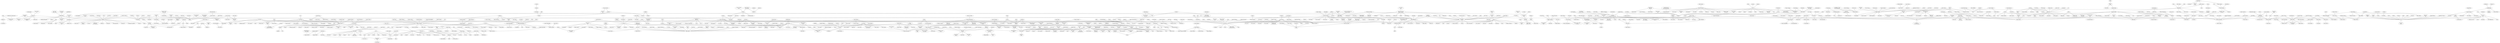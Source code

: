 strict graph "" {
	node [label="\N"];
	1000	 [fontsize=16,
		height=0.25,
		label=Incubus,
		level=1,
		pos="-1234.66,-19478.97",
		weight=1214650,
		width=0.7361111111111112];
	831	 [fontsize=16,
		height=0.25,
		label=Fuel,
		level=1,
		pos="-2822.97,-16442.45",
		weight=373212,
		width=0.4027777777777778];
	1000 -- 831;
	1003	 [fontsize=16,
		height=0.25,
		label=Infernal,
		level=3,
		pos="-16465.21,-3839.60",
		weight=147992,
		width=0.6944444444444444];
	1212	 [fontsize=16,
		height=0.25,
		label="Kylie Minogue",
		level=2,
		pos="-18516.31,-2621.83",
		weight=780058,
		width=1.3194444444444444];
	1003 -- 1212;
	2385	 [fontsize=16,
		height=0.25,
		label="Uniting Nations",
		level=7,
		pos="-15982.23,-2087.69",
		weight=103026,
		width=1.4166666666666667];
	1003 -- 2385;
	413	 [fontsize=16,
		height=0.25,
		label=Cascada,
		level=5,
		pos="-17718.39,-4362.90",
		weight=422222,
		width=0.8333333333333334];
	1003 -- 413;
	986	 [fontsize=16,
		height=0.25,
		label="Ian Van\nDahl",
		level=2,
		pos="-14130.66,-4893.33",
		weight=207732,
		width=1.3055555555555556];
	1003 -- 986;
	1004	 [fontsize=16,
		height=0.25,
		label="In Flames",
		level=4,
		pos="6522.91,36629.70",
		weight=514041,
		width=0.9166666666666666];
	542	 [fontsize=16,
		height=0.25,
		label="Dark Tranquillity",
		level=5,
		pos="5957.47,35058.08",
		weight=232932,
		width=1.4861111111111112];
	1004 -- 542;
	1005	 [fontsize=16,
		height=0.25,
		label="Ingrid Michaelson",
		level=3,
		pos="8759.26,-13467.45",
		weight=254827,
		width=1.6388888888888888];
	1713	 [fontsize=16,
		height=0.25,
		label="Regina Spektor",
		level=3,
		pos="6805.22,-12695.31",
		weight=689251,
		width=1.4444444444444444];
	1005 -- 1713;
	2362	 [fontsize=16,
		height=0.25,
		label="Tristan Prettyman",
		level=5,
		pos="11269.36,-14727.45",
		weight=153970,
		width=1.6388888888888888];
	1005 -- 2362;
	1006	 [fontsize=16,
		height=0.25,
		label=Interpol,
		level=5,
		pos="-4543.88,30781.13",
		weight=1087041,
		width=0.6944444444444444];
	1127	 [fontsize=16,
		height=0.25,
		label="Joy Division",
		level=6,
		pos="-6607.50,30552.51",
		weight=764356,
		width=1.1111111111111112];
	1006 -- 1127;
	1007	 [fontsize=16,
		height=0.25,
		label=INXS,
		level=7,
		pos="24025.74,12946.62",
		weight=514441,
		width=0.5];
	1389	 [fontsize=16,
		height=0.25,
		label="Men at\nWork",
		level=7,
		pos="24901.04,14356.03",
		weight=251687,
		width=1.3055555555555556];
	1007 -- 1389;
	1009	 [fontsize=16,
		height=0.25,
		label="Iron &\nWine",
		level=4,
		pos="-32870.64,7620.76",
		weight=814278,
		width=1.2083333333333333];
	797	 [fontsize=16,
		height=0.25,
		label="Fleet Foxes",
		level=5,
		pos="-36295.04,8097.17",
		weight=368486,
		width=1.0972222222222223];
	1009 -- 797;
	101	 [fontsize=16,
		height=0.25,
		label="Amon Amarth",
		level=5,
		pos="3891.52,36257.33",
		weight=224808,
		width=1.2777777777777777];
	101 -- 542;
	731	 [fontsize=16,
		height=0.25,
		label=Ensiferum,
		level=5,
		pos="1918.05,36567.96",
		weight=181637,
		width=0.9444444444444444];
	101 -- 731;
	1011	 [fontsize=16,
		height=0.25,
		label="Iron Maiden",
		level=3,
		pos="97361.89,79887.53",
		weight=836037,
		width=1.1111111111111112];
	949	 [fontsize=16,
		height=0.25,
		label=Helloween,
		level=5,
		pos="95174.44,79974.68",
		weight=297463,
		width=0.9861111111111112];
	1011 -- 949;
	1016	 [fontsize=16,
		height=0.25,
		label="Jack's Mannequin",
		level=4,
		pos="-28859.64,-16078.50",
		weight=308392,
		width=1.6666666666666667];
	2161	 [fontsize=16,
		height=0.25,
		label="The Hush\nSound",
		level=6,
		pos="-31219.99,-15115.95",
		weight=139773,
		width=1.6944444444444444];
	1016 -- 2161;
	1018	 [fontsize=16,
		height=0.25,
		label="Jack Johnson",
		level=7,
		pos="12218.96,-11429.54",
		weight=1099826,
		width=1.2777777777777777];
	1018 -- 2362;
	549	 [fontsize=16,
		height=0.25,
		label="Dave Matthews &\nTim Reynolds",
		level=7,
		pos="13502.05,-8780.21",
		weight=110409,
		width=3.0972222222222223];
	1018 -- 549;
	102	 [fontsize=16,
		height=0.25,
		label="Amon Tobin",
		level=2,
		pos="-16444.29,15954.85",
		weight=440972,
		width=1.1111111111111112];
	2123	 [fontsize=16,
		height=0.25,
		label="The Dust\nBrothers",
		level=5,
		pos="-14615.56,14185.32",
		weight=141869,
		width=1.8194444444444444];
	102 -- 2123;
	1023	 [fontsize=16,
		height=0.25,
		label="Jaga Jazzist",
		level=2,
		pos="-24204.03,7013.02",
		weight=162373,
		width=1.1527777777777777];
	2090	 [fontsize=16,
		height=0.25,
		label="The Cinematic\nOrchestra",
		level=2,
		pos="-22986.34,7984.20",
		weight=432356,
		width=2.4444444444444446];
	1023 -- 2090;
	24	 [fontsize=16,
		height=0.25,
		label="9 Lazy\n9",
		level=2,
		pos="-22721.56,6083.45",
		weight=168403,
		width=0.9027777777777778];
	1023 -- 24;
	1028	 [fontsize=16,
		height=0.25,
		label="James Blunt",
		level=5,
		pos="-7332.94,3850.10",
		weight=873851,
		width=1.1527777777777777];
	1169	 [fontsize=16,
		height=0.25,
		label=Keane,
		level=5,
		pos="-4899.33,5155.80",
		weight=1088831,
		width=0.6111111111111112];
	1028 -- 1169;
	2002	 [fontsize=16,
		height=0.25,
		label="Take That",
		level=4,
		pos="-8813.27,3185.44",
		weight=319087,
		width=0.9166666666666666];
	1028 -- 2002;
	1029	 [fontsize=16,
		height=0.25,
		label="James Brown",
		level=4,
		pos="19151.63,12439.85",
		weight=595105,
		width=1.2777777777777777];
	264	 [fontsize=16,
		height=0.25,
		label="Bill Withers",
		level=4,
		pos="20286.67,10994.83",
		weight=342098,
		width=1.0416666666666667];
	1029 -- 264;
	1031	 [fontsize=16,
		height=0.25,
		label="James Morrison",
		level=3,
		pos="14825.80,-12009.68",
		weight=450459,
		width=1.5];
	1142	 [fontsize=16,
		height=0.25,
		label="Justin Nozuka",
		level=5,
		pos="13834.90,-13392.95",
		weight=107972,
		width=1.3194444444444444];
	1031 -- 1142;
	1033	 [fontsize=16,
		height=0.25,
		label="James Taylor",
		level=7,
		pos="16508.62,-17511.99",
		weight=347328,
		width=1.2361111111111112];
	2402	 [fontsize=16,
		height=0.25,
		label="Van Morrison",
		level=7,
		pos="18362.31,-16659.84",
		weight=650090,
		width=1.2361111111111112];
	1033 -- 2402;
	1034	 [fontsize=16,
		height=0.25,
		label="Jamie Cullum",
		level=8,
		pos="-12024.44,-18802.57",
		weight=450203,
		width=1.2777777777777777];
	1125	 [fontsize=16,
		height=0.25,
		label="Joss Stone",
		level=3,
		pos="-10887.84,-18213.64",
		weight=487412,
		width=1.0416666666666667];
	1034 -- 1125;
	1037	 [fontsize=16,
		height=0.25,
		label=Jamiroquai,
		level=8,
		pos="-25206.86,1888.86",
		weight=794992,
		width=1.0277777777777777];
	2222	 [fontsize=16,
		height=0.25,
		label="The Quantic\nSoul Orchestra",
		level=4,
		pos="-24888.34,2777.92",
		weight=109821,
		width=2.7083333333333335];
	1037 -- 2222;
	1039	 [fontsize=16,
		height=0.25,
		label="Janet Jackson",
		level=2,
		pos="-21488.50,-16845.57",
		weight=474302,
		width=1.3333333333333333];
	1340	 [fontsize=16,
		height=0.25,
		label="Mariah Carey",
		level=4,
		pos="-18232.39,-17000.44",
		weight=720333,
		width=1.2638888888888888];
	1039 -- 1340;
	1040	 [fontsize=16,
		height=0.25,
		label="Janis Joplin",
		level=7,
		pos="25572.52,-12523.47",
		weight=541450,
		width=1.0833333333333333];
	2166	 [fontsize=16,
		height=0.25,
		label="The Jimi\nHendrix Experience",
		level=1,
		pos="23963.32,-14300.17",
		weight=495688,
		width=2.7916666666666665];
	1040 -- 2166;
	1045	 [fontsize=16,
		height=0.25,
		label="Jason Mraz",
		level=8,
		pos="11694.78,-16397.65",
		weight=643326,
		width=1.0833333333333333];
	1045 -- 2362;
	1047	 [fontsize=16,
		height=0.25,
		label="Jay-Z",
		level=7,
		pos="-16685.38,-27888.45",
		weight=638981,
		width=0.5277777777777778];
	1305	 [fontsize=16,
		height=0.25,
		label=Ludacris,
		level=7,
		pos="-19282.99,-25276.64",
		weight=423907,
		width=0.7916666666666666];
	1047 -- 1305;
	1457	 [fontsize=16,
		height=0.25,
		label="Mos Def",
		level=6,
		pos="-15526.60,-31081.45",
		weight=311431,
		width=0.7777777777777778];
	1047 -- 1457;
	1048	 [fontsize=16,
		height=0.25,
		label="Jay-Z and\nLinkin Park",
		level=6,
		pos="13903.04,10715.73",
		weight=330083,
		width=2.138888888888889];
	1591	 [fontsize=16,
		height=0.25,
		label="Papa Roach",
		level=2,
		pos="12030.95,11734.47",
		weight=780535,
		width=1.1666666666666667];
	1048 -- 1591;
	1052	 [fontsize=16,
		height=0.25,
		label="Jean-Michel Jarre",
		level=5,
		pos="38410.75,13330.58",
		weight=228313,
		width=1.6666666666666667];
	2009	 [fontsize=16,
		height=0.25,
		label="Tangerine Dream",
		level=5,
		pos="38708.21,11456.54",
		weight=165123,
		width=1.6111111111111112];
	1052 -- 2009;
	2472	 [fontsize=16,
		height=0.25,
		label=Yanni,
		level=5,
		pos="38534.04,15556.63",
		weight=141870,
		width=0.5277777777777778];
	1052 -- 2472;
	1054	 [fontsize=16,
		height=0.25,
		label="Jeff Buckley",
		level=7,
		pos="-40963.61,15692.13",
		weight=761225,
		width=1.125];
	1523	 [fontsize=16,
		height=0.25,
		label="Nick Drake",
		level=4,
		pos="-40034.93,17974.55",
		weight=657487,
		width=1.0277777777777777];
	1054 -- 1523;
	1055	 [fontsize=16,
		height=0.25,
		label="Jefferson Airplane",
		level=1,
		pos="24225.12,-9510.18",
		weight=542912,
		width=1.6666666666666667];
	1055 -- 2166;
	1056	 [fontsize=16,
		height=0.25,
		label=Jem,
		level=3,
		pos="-5619.79,18864.43",
		weight=484415,
		width=0.4027777777777778];
	272	 [fontsize=16,
		height=0.25,
		label="Bitter:Sweet",
		level=7,
		pos="-6195.89,19859.01",
		weight=122634,
		width=1.125];
	1056 -- 272;
	1057	 [fontsize=16,
		height=0.25,
		label="Jennifer Hudson",
		level=3,
		pos="-13913.86,-16851.88",
		weight=115919,
		width=1.5277777777777777];
	1057 -- 1125;
	1057 -- 1340;
	1058	 [fontsize=16,
		height=0.25,
		label="Jennifer Lopez",
		level=5,
		pos="-16050.50,-14462.98",
		weight=570845,
		width=1.375];
	1058 -- 1340;
	106	 [fontsize=16,
		height=0.25,
		label="Amy Macdonald",
		level=3,
		pos="9203.08,-31480.40",
		weight=327841,
		width=1.5138888888888888];
	944	 [fontsize=16,
		height=0.25,
		label="Heather Nova",
		level=3,
		pos="8321.16,-29927.73",
		weight=228168,
		width=1.2916666666666667];
	106 -- 944;
	1066	 [fontsize=16,
		height=0.25,
		label=Jet,
		level=7,
		pos="5243.79,7397.54",
		weight=747836,
		width=0.2777777777777778];
	2291	 [fontsize=16,
		height=0.25,
		label="The White\nStripes",
		level=6,
		pos="2499.08,7472.71",
		weight=1242635,
		width=1.7777777777777777];
	1066 -- 2291;
	1067	 [fontsize=16,
		height=0.25,
		label="Jethro Tull",
		level=8,
		pos="23917.56,-4110.28",
		weight=456792,
		width=0.9583333333333334];
	806	 [fontsize=16,
		height=0.25,
		label=Focus,
		level=8,
		pos="24264.97,-5896.81",
		weight=110746,
		width=0.5694444444444444];
	1067 -- 806;
	1068	 [fontsize=16,
		height=0.25,
		label=Jewel,
		level=3,
		pos="-1545.06,-25102.69",
		weight=485526,
		width=0.5416666666666666];
	1387	 [fontsize=16,
		height=0.25,
		label="Melissa Etheridge",
		level=5,
		pos="-549.25,-26432.66",
		weight=181427,
		width=1.6666666666666667];
	1068 -- 1387;
	107	 [fontsize=16,
		height=0.25,
		label="Amy Winehouse",
		level=3,
		pos="-8573.44,-18862.59",
		weight=1006978,
		width=1.5416666666666667];
	107 -- 1125;
	1071	 [fontsize=16,
		height=0.25,
		label="Jimi Hendrix",
		level=6,
		pos="25727.88,-16355.92",
		weight=1088057,
		width=1.1527777777777777];
	1071 -- 2166;
	1074	 [fontsize=16,
		height=0.25,
		label="Jimmy Eat\nWorld",
		level=3,
		pos="6783.54,-7222.39",
		weight=936209,
		width=1.6944444444444444];
	2050	 [fontsize=16,
		height=0.25,
		label="The Ataris",
		level=4,
		pos="5386.06,-4758.18",
		weight=402386,
		width=0.9444444444444444];
	1074 -- 2050;
	840	 [fontsize=16,
		height=0.25,
		label="Further Seems\nForever",
		level=8,
		pos="6589.14,-8278.67",
		weight=138114,
		width=2.2777777777777777];
	1074 -- 840;
	1079	 [fontsize=16,
		height=0.25,
		label="Joanna Newsom",
		level=3,
		pos="8355.88,-11377.18",
		weight=368213,
		width=1.5694444444444444];
	1079 -- 1713;
	108	 [fontsize=16,
		height=0.25,
		label=Anastacia,
		level=5,
		pos="-25630.60,-16404.72",
		weight=391929,
		width=0.9166666666666666];
	586	 [fontsize=16,
		height=0.25,
		label="Delta Goodrem",
		level=5,
		pos="-25200.81,-15086.37",
		weight=210939,
		width=1.4305555555555556];
	108 -- 586;
	1080	 [fontsize=16,
		height=0.25,
		label="Joan Osborne",
		level=2,
		pos="782.67,-28185.45",
		weight=205205,
		width=1.3194444444444444];
	1080 -- 1387;
	1602	 [fontsize=16,
		height=0.25,
		label="Patty Griffin",
		level=5,
		pos="445.48,-30712.92",
		weight=129702,
		width=1.0833333333333333];
	1080 -- 1602;
	1860	 [fontsize=16,
		height=0.25,
		label="Sinéad O'Connor",
		level=1,
		pos="1141.29,-26134.59",
		weight=431116,
		width=1.6111111111111112];
	1080 -- 1860;
	19	 [fontsize=16,
		height=0.25,
		label="4 Non\nBlondes",
		level=1,
		pos="2947.91,-24917.74",
		weight=176534,
		width=1.5];
	1080 -- 19;
	1083	 [fontsize=16,
		height=0.25,
		label=Joe,
		level=1,
		pos="-22486.07,-35962.10",
		weight=135278,
		width=0.3333333333333333];
	1283	 [fontsize=16,
		height=0.25,
		label=Lloyd,
		level=7,
		pos="-23918.88,-37348.42",
		weight=127864,
		width=0.5];
	1083 -- 1283;
	1476	 [fontsize=16,
		height=0.25,
		label=Musiq,
		level=5,
		pos="-23277.66,-32900.07",
		weight=110855,
		width=0.5555555555555556];
	1083 -- 1476;
	1520	 [fontsize=16,
		height=0.25,
		label="Ne-Yo",
		level=3,
		pos="-20110.11,-35540.85",
		weight=449705,
		width=0.5833333333333334];
	1083 -- 1520;
	1736	 [fontsize=16,
		height=0.25,
		label="R. Kelly",
		level=1,
		pos="-26653.29,-35313.58",
		weight=377998,
		width=0.7222222222222222];
	1083 -- 1736;
	2391	 [fontsize=16,
		height=0.25,
		label=Usher,
		level=1,
		pos="-18466.06,-37889.65",
		weight=546757,
		width=0.5555555555555556];
	1083 -- 2391;
	503	 [fontsize=16,
		height=0.25,
		label="Craig David",
		level=6,
		pos="-21686.78,-37667.06",
		weight=312181,
		width=1.0972222222222223];
	1083 -- 503;
	1084	 [fontsize=16,
		height=0.25,
		label="Joe Cocker",
		level=7,
		pos="22361.98,1361.38",
		weight=419628,
		width=1.0555555555555556];
	455	 [fontsize=16,
		height=0.25,
		label="Chris Rea",
		level=8,
		pos="23034.63,327.16",
		weight=230694,
		width=0.9305555555555556];
	1084 -- 455;
	1088	 [fontsize=16,
		height=0.25,
		label="Joe Walsh",
		level=6,
		pos="31461.28,-16758.74",
		weight=142417,
		width=0.9722222222222222];
	798	 [fontsize=16,
		height=0.25,
		label="Fleetwood Mac",
		level=5,
		pos="32717.35,-15711.49",
		weight=675635,
		width=1.4305555555555556];
	1088 -- 798;
	807	 [fontsize=16,
		height=0.25,
		label=Foghat,
		level=6,
		pos="30579.82,-18430.12",
		weight=139956,
		width=0.6527777777777778];
	1088 -- 807;
	1089	 [fontsize=16,
		height=0.25,
		label="John Mayall &\nThe Bluesbreakers",
		level=3,
		pos="22103.95,-2344.59",
		weight=118074,
		width=3.25];
	1104	 [fontsize=16,
		height=0.25,
		label="Johnny Winter",
		level=3,
		pos="20038.46,-6073.68",
		weight=131056,
		width=1.3333333333333333];
	1089 -- 1104;
	1089 -- 455;
	1092	 [fontsize=16,
		height=0.25,
		label="John Coltrane",
		level=5,
		pos="35995.71,-15308.30",
		weight=378942,
		width=1.3055555555555556];
	431	 [fontsize=16,
		height=0.25,
		label="Charlie Parker",
		level=5,
		pos="37275.65,-13995.59",
		weight=238264,
		width=1.3333333333333333];
	1092 -- 431;
	1096	 [fontsize=16,
		height=0.25,
		label="John Lee\nHooker",
		level=3,
		pos="18583.47,-2570.70",
		weight=276549,
		width=1.7222222222222223];
	1700	 [fontsize=16,
		height=0.25,
		label="Ray Charles",
		level=4,
		pos="18065.00,-1266.42",
		weight=603951,
		width=1.1527777777777777];
	1096 -- 1700;
	368	 [fontsize=16,
		height=0.25,
		label="Buddy Guy",
		level=3,
		pos="19193.53,-4367.12",
		weight=168170,
		width=1.0416666666666667];
	1096 -- 368;
	1097	 [fontsize=16,
		height=0.25,
		label="John Legend",
		level=3,
		pos="-25001.36,-32443.24",
		weight=420828,
		width=1.2222222222222223];
	1097 -- 1476;
	1098	 [fontsize=16,
		height=0.25,
		label="John Lennon",
		level=7,
		pos="19406.74,-29438.56",
		weight=850977,
		width=1.2222222222222223];
	1608	 [fontsize=16,
		height=0.25,
		label="Paul McCartney",
		level=7,
		pos="21219.49,-28542.06",
		weight=490203,
		width=1.5];
	1098 -- 1608;
	1099	 [fontsize=16,
		height=0.25,
		label="John Martyn",
		level=8,
		pos="-43497.29,18398.38",
		weight=104145,
		width=1.1527777777777777];
	1111	 [fontsize=16,
		height=0.25,
		label="Joni Mitchell",
		level=5,
		pos="-44612.21,17467.92",
		weight=403885,
		width=1.1388888888888888];
	1099 -- 1111;
	1250	 [fontsize=16,
		height=0.25,
		label="Leonard Cohen",
		level=7,
		pos="-44602.77,19304.65",
		weight=536625,
		width=1.4583333333333333];
	1099 -- 1250;
	1099 -- 1523;
	11	 [fontsize=16,
		height=0.25,
		label="2Pac",
		level=2,
		pos="-9107.07,-22814.68",
		weight=562588,
		width=0.4861111111111111];
	1890	 [fontsize=16,
		height=0.25,
		label="Snoop Dogg",
		level=2,
		pos="-9951.34,-24752.13",
		weight=617991,
		width=1.1805555555555556];
	11 -- 1890;
	110	 [fontsize=16,
		height=0.25,
		label=Anberlin,
		level=3,
		pos="-35533.94,-4052.96",
		weight=323719,
		width=0.7638888888888888];
	2044	 [fontsize=16,
		height=0.25,
		label="The Almost",
		level=3,
		pos="-36874.71,-5213.19",
		weight=103130,
		width=1.0555555555555556];
	110 -- 2044;
	1101	 [fontsize=16,
		height=0.25,
		label="John Mayer",
		level=5,
		pos="14592.09,-9765.24",
		weight=788419,
		width=1.0972222222222223];
	1101 -- 549;
	1102	 [fontsize=16,
		height=0.25,
		label="John Mayer\nTrio",
		level=5,
		pos="15717.74,-7858.36",
		weight=101264,
		width=1.625];
	218	 [fontsize=16,
		height=0.25,
		label="B.B. King &\nEric Clapton",
		level=3,
		pos="17463.54,-6624.00",
		weight=158894,
		width=2.375];
	1102 -- 218;
	1102 -- 549;
	1759	 [fontsize=16,
		height=0.25,
		label="Rory Gallagher",
		level=8,
		pos="19804.10,-9114.17",
		weight=121587,
		width=1.4027777777777777];
	1104 -- 1759;
	2001	 [fontsize=16,
		height=0.25,
		label="Taj Mahal",
		level=7,
		pos="17414.48,-9093.06",
		weight=110103,
		width=0.8888888888888888];
	1104 -- 2001;
	1104 -- 218;
	219	 [fontsize=16,
		height=0.25,
		label="B.B. King",
		level=3,
		pos="22069.42,-6532.23",
		weight=309738,
		width=0.875];
	1104 -- 219;
	1104 -- 368;
	739	 [fontsize=16,
		height=0.25,
		label="Eric Clapton",
		level=6,
		pos="22866.76,-9935.45",
		weight=989627,
		width=1.1388888888888888];
	1104 -- 739;
	1107	 [fontsize=16,
		height=0.25,
		label="John Williams",
		level=3,
		pos="-13758.83,8037.86",
		weight=404010,
		width=1.2916666666666667];
	1199	 [fontsize=16,
		height=0.25,
		label="Klaus Badelt",
		level=3,
		pos="-14355.97,9856.98",
		weight=211545,
		width=1.1666666666666667];
	1107 -- 1199;
	1108	 [fontsize=16,
		height=0.25,
		label=JoJo,
		level=4,
		pos="-25856.51,-9494.07",
		weight=316204,
		width=0.4444444444444444];
	164	 [fontsize=16,
		height=0.25,
		label="Ashlee Simpson",
		level=4,
		pos="-22505.19,-9438.14",
		weight=469115,
		width=1.5138888888888888];
	1108 -- 164;
	1117	 [fontsize=16,
		height=0.25,
		label="José González",
		level=4,
		pos="-38683.43,6713.83",
		weight=545027,
		width=1.3888888888888888];
	1117 -- 797;
	1121	 [fontsize=16,
		height=0.25,
		label="Josh Kelley",
		level=5,
		pos="8718.81,-17658.34",
		weight=144777,
		width=1.0694444444444444];
	1121 -- 2362;
	668	 [fontsize=16,
		height=0.25,
		label="Duncan Sheik",
		level=8,
		pos="7284.88,-20396.91",
		weight=101168,
		width=1.3055555555555556];
	1121 -- 668;
	1122	 [fontsize=16,
		height=0.25,
		label="Josh Ritter",
		level=4,
		pos="1983.82,-31868.85",
		weight=186561,
		width=1.0];
	1122 -- 1602;
	1772	 [fontsize=16,
		height=0.25,
		label="Ryan Adams",
		level=8,
		pos="2744.43,-32781.72",
		weight=455379,
		width=1.1944444444444444];
	1122 -- 1772;
	1316	 [fontsize=16,
		height=0.25,
		label="Macy Gray",
		level=4,
		pos="-9721.42,-20102.84",
		weight=330149,
		width=1.0138888888888888];
	1125 -- 1316;
	153	 [fontsize=16,
		height=0.25,
		label="Aretha Franklin",
		level=4,
		pos="-9690.84,-15785.02",
		weight=642451,
		width=1.4166666666666667];
	1125 -- 153;
	38	 [fontsize=16,
		height=0.25,
		label=Adele,
		level=3,
		pos="-11588.95,-16204.85",
		weight=401785,
		width=0.5416666666666666];
	1125 -- 38;
	496	 [fontsize=16,
		height=0.25,
		label="Corinne Bailey\nRae",
		level=3,
		pos="-8283.08,-16917.04",
		weight=468718,
		width=1.9166666666666667];
	1125 -- 496;
	666	 [fontsize=16,
		height=0.25,
		label=Duffy,
		level=3,
		pos="-11269.80,-20225.19",
		weight=515263,
		width=0.4861111111111111];
	1125 -- 666;
	1126	 [fontsize=16,
		height=0.25,
		label=Journey,
		level=5,
		pos="23556.16,-21473.53",
		weight=465778,
		width=0.75];
	1972	 [fontsize=16,
		height=0.25,
		label=Styx,
		level=5,
		pos="25517.84,-22995.19",
		weight=338729,
		width=0.4027777777777778];
	1126 -- 1972;
	1456	 [fontsize=16,
		height=0.25,
		label=Morrissey,
		level=8,
		pos="-7674.97,28537.37",
		weight=581637,
		width=0.9027777777777778];
	1127 -- 1456;
	1515	 [fontsize=16,
		height=0.25,
		label="New Order",
		level=8,
		pos="-5290.08,29494.60",
		weight=741154,
		width=1.0138888888888888];
	1127 -- 1515;
	1862	 [fontsize=16,
		height=0.25,
		label="Siouxsie and\nthe Banshees",
		level=3,
		pos="-5222.29,32103.98",
		weight=340087,
		width=2.6527777777777777];
	1127 -- 1862;
	1905	 [fontsize=16,
		height=0.25,
		label="Sonic Youth",
		level=6,
		pos="-5300.79,27473.48",
		weight=746676,
		width=1.1111111111111112];
	1127 -- 1905;
	2105	 [fontsize=16,
		height=0.25,
		label="The Cure",
		level=6,
		pos="-9057.53,29861.83",
		weight=1344110,
		width=0.875];
	1127 -- 2105;
	2247	 [fontsize=16,
		height=0.25,
		label="The Smiths",
		level=6,
		pos="-8825.54,31569.28",
		weight=847939,
		width=1.0555555555555556];
	1127 -- 2247;
	380	 [fontsize=16,
		height=0.25,
		label=Buzzcocks,
		level=7,
		pos="-7279.43,33473.15",
		weight=307283,
		width=1.0];
	1127 -- 380;
	1128	 [fontsize=16,
		height=0.25,
		label=Juanes,
		level=4,
		pos="-1293.22,-9648.92",
		weight=310537,
		width=0.6805555555555556];
	1719	 [fontsize=16,
		height=0.25,
		label="Ricardo Arjona",
		level=4,
		pos="-2043.78,-8449.40",
		weight=125685,
		width=1.375];
	1128 -- 1719;
	1129	 [fontsize=16,
		height=0.25,
		label="Judas Priest",
		level=3,
		pos="95356.45,82027.52",
		weight=490388,
		width=1.1527777777777777];
	1129 -- 949;
	1130	 [fontsize=16,
		height=0.25,
		label="Judy Garland",
		level=6,
		pos="32902.47,-275.97",
		weight=112930,
		width=1.25];
	249	 [fontsize=16,
		height=0.25,
		label="Bette Midler",
		level=4,
		pos="32940.33,1678.48",
		weight=139097,
		width=1.1111111111111112];
	1130 -- 249;
	677	 [fontsize=16,
		height=0.25,
		label="Eartha Kitt",
		level=7,
		pos="33145.64,-2033.98",
		weight=130386,
		width=0.9722222222222222];
	1130 -- 677;
	1133	 [fontsize=16,
		height=0.25,
		label="Julie London",
		level=5,
		pos="34820.50,-5548.82",
		weight=262229,
		width=1.1805555555555556];
	1492	 [fontsize=16,
		height=0.25,
		label="Nancy Wilson",
		level=5,
		pos="33849.58,-3616.83",
		weight=148489,
		width=1.2777777777777777];
	1133 -- 1492;
	263	 [fontsize=16,
		height=0.25,
		label="Billie Holiday",
		level=5,
		pos="33854.93,-8878.81",
		weight=521970,
		width=1.1805555555555556];
	1133 -- 263;
	1135	 [fontsize=16,
		height=0.25,
		label="Junior Boys",
		level=8,
		pos="-17895.53,23780.08",
		weight=200236,
		width=1.0972222222222223];
	1237	 [fontsize=16,
		height=0.25,
		label="LCD Soundsystem",
		level=1,
		pos="-17858.23,22672.23",
		weight=622881,
		width=1.7638888888888888];
	1135 -- 1237;
	2174	 [fontsize=16,
		height=0.25,
		label="The Knife",
		level=7,
		pos="-16909.24,25713.47",
		weight=562406,
		width=0.8888888888888888];
	1135 -- 2174;
	1139	 [fontsize=16,
		height=0.25,
		label="Jurassic 5",
		level=5,
		pos="-17153.94,-32512.86",
		weight=340808,
		width=0.9444444444444444];
	1139 -- 1457;
	114	 [fontsize=16,
		height=0.25,
		label="Andrew Bird",
		level=3,
		pos="-35620.35,10644.22",
		weight=483747,
		width=1.1388888888888888];
	114 -- 797;
	1140	 [fontsize=16,
		height=0.25,
		label=Justice,
		level=7,
		pos="-19594.29,24741.51",
		weight=505719,
		width=0.6527777777777778];
	1140 -- 1237;
	632	 [fontsize=16,
		height=0.25,
		label="DJ Mehdi",
		level=7,
		pos="-19733.34,27181.63",
		weight=114930,
		width=0.8888888888888888];
	1140 -- 632;
	1590	 [fontsize=16,
		height=0.25,
		label="Paolo Nutini",
		level=3,
		pos="14936.06,-13759.81",
		weight=366738,
		width=1.125];
	1142 -- 1590;
	1142 -- 2362;
	1143	 [fontsize=16,
		height=0.25,
		label="Justin Timberlake",
		level=1,
		pos="-28650.22,-9652.58",
		weight=972050,
		width=1.625];
	358	 [fontsize=16,
		height=0.25,
		label="Britney Spears",
		level=5,
		pos="-27350.90,-8969.36",
		weight=1022718,
		width=1.375];
	1143 -- 358;
	1144	 [fontsize=16,
		height=0.25,
		label="Just Jack",
		level=6,
		pos="-11537.45,-858.66",
		weight=182697,
		width=0.875];
	1405	 [fontsize=16,
		height=0.25,
		label="M.I.A.",
		level=8,
		pos="-12006.39,-2999.81",
		weight=563873,
		width=0.5416666666666666];
	1144 -- 1405;
	181	 [fontsize=16,
		height=0.25,
		label="Audio Bullys",
		level=5,
		pos="-10148.94,-3705.48",
		weight=206117,
		width=1.1527777777777777];
	1144 -- 181;
	1907	 [fontsize=16,
		height=0.25,
		label="Sophie Ellis-Bextor",
		level=5,
		pos="-20775.68,-1526.67",
		weight=310619,
		width=1.7638888888888888];
	1144 -- 1907;
	1948	 [fontsize=16,
		height=0.25,
		label="Stereo MC's",
		level=6,
		pos="-14157.13,1332.73",
		weight=181042,
		width=1.1527777777777777];
	1144 -- 1948;
	213	 [fontsize=16,
		height=0.25,
		label="Basement Jaxx",
		level=5,
		pos="-10336.16,1420.72",
		weight=580544,
		width=1.4444444444444444];
	1144 -- 213;
	2132	 [fontsize=16,
		height=0.25,
		label="The Feeling",
		level=3,
		pos="-5757.53,887.91",
		weight=291405,
		width=1.1111111111111112];
	1144 -- 2132;
	2259	 [fontsize=16,
		height=0.25,
		label="The Streets",
		level=6,
		pos="-10009.62,461.42",
		weight=459699,
		width=1.0833333333333333];
	1144 -- 2259;
	2271	 [fontsize=16,
		height=0.25,
		label="The Ting\nTings",
		level=4,
		pos="-8746.91,-1560.99",
		weight=553469,
		width=1.4861111111111112];
	1144 -- 2271;
	390	 [fontsize=16,
		height=0.25,
		label="Calvin Harris",
		level=6,
		pos="-12450.15,741.05",
		weight=264959,
		width=1.1944444444444444];
	1144 -- 390;
	534	 [fontsize=16,
		height=0.25,
		label="Daniel Bedingfield",
		level=6,
		pos="-8452.90,-1825.83",
		weight=188172,
		width=1.6805555555555556];
	1144 -- 534;
	1146	 [fontsize=16,
		height=0.25,
		label="Kaiser Chiefs",
		level=5,
		pos="1819.83,19653.58",
		weight=1069671,
		width=1.2361111111111112];
	2052	 [fontsize=16,
		height=0.25,
		label="The Automatic",
		level=3,
		pos="1821.41,17378.19",
		weight=247640,
		width=1.3333333333333333];
	1146 -- 2052;
	1150	 [fontsize=16,
		height=0.25,
		label=Kansas,
		level=5,
		pos="27849.17,-24374.55",
		weight=336746,
		width=0.7083333333333334];
	1150 -- 1972;
	1151	 [fontsize=16,
		height=0.25,
		label="Kanye West",
		level=3,
		pos="-21970.31,-23121.20",
		weight=1023445,
		width=1.1388888888888888];
	1151 -- 1305;
	2324	 [fontsize=16,
		height=0.25,
		label=Timbaland,
		level=3,
		pos="-22575.15,-21307.71",
		weight=572821,
		width=0.9722222222222222];
	1151 -- 2324;
	882	 [fontsize=16,
		height=0.25,
		label="Gnarls Barkley",
		level=6,
		pos="-23676.54,-22641.18",
		weight=658504,
		width=1.375];
	1151 -- 882;
	1153	 [fontsize=16,
		height=0.25,
		label=Kasabian,
		level=5,
		pos="-6424.07,11079.53",
		weight=813145,
		width=0.875];
	2281	 [fontsize=16,
		height=0.25,
		label="The Verve",
		level=7,
		pos="-4141.62,11769.88",
		weight=923596,
		width=0.9583333333333334];
	1153 -- 2281;
	1157	 [fontsize=16,
		height=0.25,
		label="Kat DeLuna",
		level=5,
		pos="-24347.45,-18838.46",
		weight=121602,
		width=1.1111111111111112];
	1175	 [fontsize=16,
		height=0.25,
		label="Kelly Rowland",
		level=4,
		pos="-22680.22,-17316.31",
		weight=244804,
		width=1.3333333333333333];
	1157 -- 1175;
	1730	 [fontsize=16,
		height=0.25,
		label=Rihanna,
		level=7,
		pos="-25487.51,-19362.50",
		weight=990964,
		width=0.7777777777777778];
	1157 -- 1730;
	1158	 [fontsize=16,
		height=0.25,
		label="Kate Bush",
		level=3,
		pos="27763.44,459.41",
		weight=491069,
		width=0.9722222222222222];
	132	 [fontsize=16,
		height=0.25,
		label="Annie Lennox",
		level=3,
		pos="26923.99,4116.89",
		weight=363635,
		width=1.2916666666666667];
	1158 -- 132;
	1630	 [fontsize=16,
		height=0.25,
		label="Peter Gabriel",
		level=5,
		pos="27734.16,-2298.93",
		weight=552607,
		width=1.2222222222222223];
	1158 -- 1630;
	1647	 [fontsize=16,
		height=0.25,
		label="PJ Harvey",
		level=6,
		pos="26790.49,28.08",
		weight=711575,
		width=0.9722222222222222];
	1158 -- 1647;
	215	 [fontsize=16,
		height=0.25,
		label="Bat for\nLashes",
		level=5,
		pos="29810.16,-42.46",
		weight=311687,
		width=1.4583333333333333];
	1158 -- 215;
	116	 [fontsize=16,
		height=0.25,
		label="...And You Will Know Us\nby the Trail of...",
		level=5,
		pos="1303.99,24342.92",
		weight=339971,
		width=3.8194444444444446];
	2097	 [fontsize=16,
		height=0.25,
		label="The Cooper\nTemple Clause",
		level=5,
		pos="1079.26,22532.19",
		weight=163583,
		width=2.6805555555555554];
	116 -- 2097;
	1160	 [fontsize=16,
		height=0.25,
		label="Kate Nash",
		level=3,
		pos="6523.08,-11222.50",
		weight=512121,
		width=0.9861111111111112];
	1160 -- 1713;
	1163	 [fontsize=16,
		height=0.25,
		label="Katie Melua",
		level=5,
		pos="5899.75,-33509.42",
		weight=508204,
		width=1.1111111111111112];
	1341	 [fontsize=16,
		height=0.25,
		label="Maria Mena",
		level=3,
		pos="6558.22,-32205.09",
		weight=266367,
		width=1.1111111111111112];
	1163 -- 1341;
	1164	 [fontsize=16,
		height=0.25,
		label="Katy Perry",
		level=5,
		pos="-23351.93,-6529.18",
		weight=573653,
		width=0.9722222222222222];
	1164 -- 164;
	1166	 [fontsize=16,
		height=0.25,
		label="KC and the\nSunshine Band",
		level=6,
		pos="41195.23,1116.52",
		weight=197107,
		width=2.6527777777777777];
	1202	 [fontsize=16,
		height=0.25,
		label="Kool &\nThe Gang",
		level=6,
		pos="41796.88,-527.11",
		weight=376684,
		width=1.7361111111111112];
	1166 -- 1202;
	229	 [fontsize=16,
		height=0.25,
		label="Bee Gees",
		level=2,
		pos="42354.20,2294.60",
		weight=477389,
		width=0.9444444444444444];
	1166 -- 229;
	646	 [fontsize=16,
		height=0.25,
		label="Donna Summer",
		level=2,
		pos="39167.16,1704.99",
		weight=285175,
		width=1.4861111111111112];
	1166 -- 646;
	147	 [fontsize=16,
		height=0.25,
		label=Aqualung,
		level=3,
		pos="-3962.17,2663.14",
		weight=452138,
		width=0.8888888888888888];
	1169 -- 147;
	1474	 [fontsize=16,
		height=0.25,
		label=Muse,
		level=2,
		pos="-5292.88,6771.48",
		weight=1629255,
		width=0.5138888888888888];
	1169 -- 1474;
	1737	 [fontsize=16,
		height=0.25,
		label="Robbie Williams",
		level=4,
		pos="-7676.04,2693.87",
		weight=862188,
		width=1.5];
	1169 -- 1737;
	174	 [fontsize=16,
		height=0.25,
		label=Athlete,
		level=3,
		pos="-2934.59,3928.84",
		weight=487805,
		width=0.6527777777777778];
	1169 -- 174;
	1891	 [fontsize=16,
		height=0.25,
		label="Snow Patrol",
		level=3,
		pos="-5938.97,2213.18",
		weight=1324962,
		width=1.125];
	1169 -- 1891;
	1169 -- 2132;
	2138	 [fontsize=16,
		height=0.25,
		label="The Fray",
		level=6,
		pos="-3475.34,6629.02",
		weight=763031,
		width=0.8333333333333334];
	1169 -- 2138;
	2169	 [fontsize=16,
		height=0.25,
		label="The Killers",
		level=5,
		pos="-6152.08,5620.54",
		weight=1820368,
		width=0.9861111111111112];
	1169 -- 2169;
	1169 -- 2281;
	821	 [fontsize=16,
		height=0.25,
		label="Franz Ferdinand",
		level=5,
		pos="-1521.54,6834.55",
		weight=1483084,
		width=1.5416666666666667];
	1169 -- 821;
	1172	 [fontsize=16,
		height=0.25,
		label=Kelis,
		level=2,
		pos="-19333.42,-12754.37",
		weight=441679,
		width=0.4444444444444444];
	163	 [fontsize=16,
		height=0.25,
		label=Ashanti,
		level=2,
		pos="-18627.69,-14082.69",
		weight=287385,
		width=0.6944444444444444];
	1172 -- 163;
	1173	 [fontsize=16,
		height=0.25,
		label="Kelly Clarkson",
		level=5,
		pos="-25845.25,-11752.59",
		weight=841862,
		width=1.3333333333333333];
	1173 -- 164;
	1175 -- 1340;
	1189	 [fontsize=16,
		height=0.25,
		label="Killswitch Engage",
		level=2,
		pos="-49777.50,5872.87",
		weight=398244,
		width=1.6388888888888888];
	946	 [fontsize=16,
		height=0.25,
		label="Heaven Shall\nBurn",
		level=4,
		pos="-49251.48,4283.69",
		weight=110961,
		width=1.8611111111111112];
	1189 -- 946;
	1193	 [fontsize=16,
		height=0.25,
		label="Kings of\nConvenience",
		level=6,
		pos="-33530.75,13905.84",
		weight=549526,
		width=2.1527777777777777];
	186	 [fontsize=16,
		height=0.25,
		label="Au Revoir\nSimone",
		level=5,
		pos="-31359.19,14384.40",
		weight=192139,
		width=1.8055555555555556];
	1193 -- 186;
	1194	 [fontsize=16,
		height=0.25,
		label="Kings of\nLeon",
		level=3,
		pos="-1106.70,3894.07",
		weight=948535,
		width=1.4027777777777777];
	2068	 [fontsize=16,
		height=0.25,
		label="The Black\nKeys",
		level=7,
		pos="-65.04,4978.78",
		weight=312496,
		width=1.5694444444444444];
	1194 -- 2068;
	1196	 [fontsize=16,
		height=0.25,
		label=KISS,
		level=3,
		pos="17893.09,-11609.13",
		weight=581809,
		width=0.4861111111111111];
	2302	 [fontsize=16,
		height=0.25,
		label="Thin Lizzy",
		level=7,
		pos="19472.75,-10565.16",
		weight=356257,
		width=0.9444444444444444];
	1196 -- 2302;
	539	 [fontsize=16,
		height=0.25,
		label="Danny Elfman",
		level=3,
		pos="-14947.93,9022.65",
		weight=315552,
		width=1.3194444444444444];
	1199 -- 539;
	932	 [fontsize=16,
		height=0.25,
		label="Hans Zimmer",
		level=3,
		pos="-12328.05,10740.00",
		weight=420031,
		width=1.2638888888888888];
	1199 -- 932;
	936	 [fontsize=16,
		height=0.25,
		label="Harry Gregson-Williams",
		level=3,
		pos="-15520.20,10787.29",
		weight=166072,
		width=2.2222222222222223];
	1199 -- 936;
	974	 [fontsize=16,
		height=0.25,
		label="Howard Shore",
		level=3,
		pos="-12308.55,8813.57",
		weight=324978,
		width=1.3472222222222223];
	1199 -- 974;
	1200	 [fontsize=16,
		height=0.25,
		label=Klaxons,
		level=5,
		pos="-21441.52,17876.61",
		weight=511333,
		width=0.75];
	925	 [fontsize=16,
		height=0.25,
		label="Hadouken!",
		level=8,
		pos="-19619.55,19426.23",
		weight=106745,
		width=1.0138888888888888];
	1200 -- 925;
	1201	 [fontsize=16,
		height=0.25,
		label="Ko\:042fn",
		level=3,
		pos="10579.24,17731.13",
		weight=918247,
		width=0.8888888888888888];
	1878	 [fontsize=16,
		height=0.25,
		label=Slipknot,
		level=6,
		pos="7410.29,17359.79",
		weight=739871,
		width=0.7361111111111112];
	1201 -- 1878;
	1203	 [fontsize=16,
		height=0.25,
		label=Koop,
		level=6,
		pos="-22250.12,2727.51",
		weight=328121,
		width=0.5];
	1282	 [fontsize=16,
		height=0.25,
		label=Llorca,
		level=6,
		pos="-20373.48,2569.54",
		weight=114751,
		width=0.5694444444444444];
	1203 -- 1282;
	1205	 [fontsize=16,
		height=0.25,
		label=Kosheen,
		level=8,
		pos="-12802.40,16645.54",
		weight=361595,
		width=0.8333333333333334];
	2386	 [fontsize=16,
		height=0.25,
		label=UNKLE,
		level=5,
		pos="-12965.04,17665.56",
		weight=490687,
		width=0.7083333333333334];
	1205 -- 2386;
	1206	 [fontsize=16,
		height=0.25,
		label=Kreator,
		level=5,
		pos="6590.33,25775.25",
		weight=185539,
		width=0.6805555555555556];
	1384	 [fontsize=16,
		height=0.25,
		label=Megadeth,
		level=5,
		pos="5248.25,26151.74",
		weight=526043,
		width=0.9444444444444444];
	1206 -- 1384;
	1826	 [fontsize=16,
		height=0.25,
		label=Sepultura,
		level=5,
		pos="9088.71,26617.46",
		weight=376107,
		width=0.8888888888888888];
	1206 -- 1826;
	1208	 [fontsize=16,
		height=0.25,
		label="Kruder &\nDorfmeister",
		level=7,
		pos="-16260.33,4323.24",
		weight=357924,
		width=2.0833333333333335];
	1528	 [fontsize=16,
		height=0.25,
		label="Nightmares on\nWax",
		level=3,
		pos="-17952.83,6208.35",
		weight=444084,
		width=1.9583333333333333];
	1208 -- 1528;
	1208 -- 1948;
	2301	 [fontsize=16,
		height=0.25,
		label="Thievery Corporation",
		level=3,
		pos="-14263.05,2951.09",
		weight=739944,
		width=1.9444444444444444];
	1208 -- 2301;
	2348	 [fontsize=16,
		height=0.25,
		label=Tosca,
		level=6,
		pos="-17840.02,4016.62",
		weight=395353,
		width=0.5555555555555556];
	1208 -- 2348;
	2489	 [fontsize=16,
		height=0.25,
		label="Zero 7",
		level=3,
		pos="-16141.93,2471.64",
		weight=784822,
		width=0.6111111111111112];
	1208 -- 2489;
	631	 [fontsize=16,
		height=0.25,
		label="DJ Krush",
		level=5,
		pos="-18253.79,8443.29",
		weight=297590,
		width=0.8611111111111112];
	1208 -- 631;
	671	 [fontsize=16,
		height=0.25,
		label="dZihan &\nKamien",
		level=3,
		pos="-18888.66,3035.18",
		weight=268681,
		width=1.7361111111111112];
	1208 -- 671;
	774	 [fontsize=16,
		height=0.25,
		label="FC/Kahuna",
		level=3,
		pos="-13528.92,5293.42",
		weight=113815,
		width=1.0694444444444444];
	1208 -- 774;
	909	 [fontsize=16,
		height=0.25,
		label="Groove Armada",
		level=3,
		pos="-15315.02,6164.06",
		weight=691987,
		width=1.4722222222222223];
	1208 -- 909;
	1209	 [fontsize=16,
		height=0.25,
		label="KT Tunstall",
		level=3,
		pos="8998.49,-15459.42",
		weight=684225,
		width=1.0416666666666667];
	1209 -- 2362;
	1212 -- 1907;
	1217	 [fontsize=16,
		height=0.25,
		label="Lacuna Coil",
		level=3,
		pos="103062.47,89400.77",
		weight=405918,
		width=1.1111111111111112];
	2465	 [fontsize=16,
		height=0.25,
		label=Xandria,
		level=3,
		pos="100792.27,88713.13",
		weight=146459,
		width=0.7222222222222222];
	1217 -- 2465;
	1218	 [fontsize=16,
		height=0.25,
		label="Lady GaGa",
		level=4,
		pos="-22630.79,-3597.85",
		weight=461534,
		width=1.0833333333333333];
	1218 -- 1907;
	1221	 [fontsize=16,
		height=0.25,
		label=Ladytron,
		level=3,
		pos="-23382.20,35816.78",
		weight=546528,
		width=0.8194444444444444];
	40	 [fontsize=16,
		height=0.25,
		label="ADULT.",
		level=3,
		pos="-21398.22,35964.56",
		weight=115656,
		width=0.7083333333333334];
	1221 -- 40;
	1224	 [fontsize=16,
		height=0.25,
		label=Lamb,
		level=3,
		pos="-14947.32,17512.06",
		weight=613913,
		width=0.5277777777777778];
	1224 -- 2386;
	1226	 [fontsize=16,
		height=0.25,
		label="Lamb of\nGod",
		level=4,
		pos="9237.86,30677.76",
		weight=310308,
		width=1.3333333333333333];
	1361	 [fontsize=16,
		height=0.25,
		label=Mastodon,
		level=7,
		pos="11422.56,32065.73",
		weight=241190,
		width=0.9305555555555556];
	1226 -- 1361;
	149	 [fontsize=16,
		height=0.25,
		label="Arch Enemy",
		level=5,
		pos="6944.53,32480.73",
		weight=307623,
		width=1.1527777777777777];
	1226 -- 149;
	1226 -- 1826;
	123	 [fontsize=16,
		height=0.25,
		label="Ani DiFranco",
		level=5,
		pos="11145.35,-24947.63",
		weight=312705,
		width=1.2083333333333333];
	248	 [fontsize=16,
		height=0.25,
		label="Beth Orton",
		level=1,
		pos="10603.22,-26843.03",
		weight=312380,
		width=1.0138888888888888];
	123 -- 248;
	1235	 [fontsize=16,
		height=0.25,
		label="Laurent Wolf",
		level=4,
		pos="-5479.86,-8394.58",
		weight=100383,
		width=1.1805555555555556];
	315	 [fontsize=16,
		height=0.25,
		label="Bob Sinclar",
		level=4,
		pos="-5086.65,-6974.51",
		weight=375094,
		width=1.0694444444444444];
	1235 -- 315;
	557	 [fontsize=16,
		height=0.25,
		label="David Guetta",
		level=4,
		pos="-7125.76,-7663.97",
		weight=401220,
		width=1.2222222222222223];
	1235 -- 557;
	918	 [fontsize=16,
		height=0.25,
		label="Guru Josh\nProject",
		level=4,
		pos="-4615.19,-9835.13",
		weight=115563,
		width=1.7916666666666667];
	1235 -- 918;
	1236	 [fontsize=16,
		height=0.25,
		label="Lauryn Hill",
		level=2,
		pos="-23252.94,-30515.33",
		weight=406920,
		width=0.9861111111111112];
	1236 -- 1476;
	2464	 [fontsize=16,
		height=0.25,
		label="Wyclef Jean",
		level=3,
		pos="-23173.98,-27073.47",
		weight=255232,
		width=1.1388888888888888];
	1236 -- 2464;
	2088	 [fontsize=16,
		height=0.25,
		label="The Chemical\nBrothers",
		level=5,
		pos="-15196.28,24869.05",
		weight=1033623,
		width=2.263888888888889];
	1237 -- 2088;
	2226	 [fontsize=16,
		height=0.25,
		label="The Rapture",
		level=1,
		pos="-21219.60,23457.02",
		weight=380859,
		width=1.1666666666666667];
	1237 -- 2226;
	2289	 [fontsize=16,
		height=0.25,
		label="The Whip",
		level=7,
		pos="-19775.54,20117.39",
		weight=146552,
		width=0.9027777777777778];
	1237 -- 2289;
	2309	 [fontsize=16,
		height=0.25,
		label="Thom Yorke",
		level=5,
		pos="-16730.36,19079.30",
		weight=371639,
		width=1.125];
	1237 -- 2309;
	2369	 [fontsize=16,
		height=0.25,
		label="TV on\nthe Radio",
		level=1,
		pos="-23678.83,21582.60",
		weight=590113,
		width=1.625];
	1237 -- 2369;
	520	 [fontsize=16,
		height=0.25,
		label="Cut Copy",
		level=1,
		pos="-15387.15,21428.98",
		weight=416442,
		width=0.875];
	1237 -- 520;
	968	 [fontsize=16,
		height=0.25,
		label="Hot Chip",
		level=1,
		pos="-14894.83,23034.00",
		weight=581254,
		width=0.8194444444444444];
	1237 -- 968;
	124	 [fontsize=16,
		height=0.25,
		label="Animal Collective",
		level=3,
		pos="-33578.30,7331.12",
		weight=467779,
		width=1.5972222222222223];
	124 -- 797;
	1241	 [fontsize=16,
		height=0.25,
		label="Led Zeppelin",
		level=3,
		pos="22944.84,-18006.37",
		weight=1267330,
		width=1.2083333333333333];
	1241 -- 2166;
	1243	 [fontsize=16,
		height=0.25,
		label=Leftfield,
		level=5,
		pos="-14514.71,19738.14",
		weight=365785,
		width=0.7222222222222222];
	1243 -- 2386;
	1248	 [fontsize=16,
		height=0.25,
		label="Lenny Kravitz",
		level=8,
		pos="-5647.31,-21315.14",
		weight=800370,
		width=1.2638888888888888];
	507	 [fontsize=16,
		height=0.25,
		label=Creed,
		level=1,
		pos="-4819.36,-20312.08",
		weight=566764,
		width=0.5694444444444444];
	1248 -- 507;
	1249	 [fontsize=16,
		height=0.25,
		label="Leona Lewis",
		level=3,
		pos="-16733.53,-14773.96",
		weight=481890,
		width=1.1805555555555556];
	1249 -- 1340;
	1252	 [fontsize=16,
		height=0.25,
		label="Less Than\nJake",
		level=7,
		pos="11387.03,-582.66",
		weight=328278,
		width=1.5972222222222223];
	1383	 [fontsize=16,
		height=0.25,
		label="Me First and the\nGimme Gimmes",
		level=6,
		pos="13002.25,-2358.47",
		weight=228395,
		width=3.2083333333333335];
	1252 -- 1383;
	1253	 [fontsize=16,
		height=0.25,
		label="Le Tigre",
		level=7,
		pos="5614.35,12450.42",
		weight=419347,
		width=0.75];
	2474	 [fontsize=16,
		height=0.25,
		label="Yeah Yeah\nYeahs",
		level=5,
		pos="6987.85,11344.72",
		weight=991497,
		width=1.75];
	1253 -- 2474;
	1257	 [fontsize=16,
		height=0.25,
		label=Lifehouse,
		level=1,
		pos="-5572.51,-31077.58",
		weight=626378,
		width=0.9027777777777778];
	1567	 [fontsize=16,
		height=0.25,
		label=OneRepublic,
		level=6,
		pos="-5438.46,-29057.00",
		weight=293660,
		width=1.2222222222222223];
	1257 -- 1567;
	1259	 [fontsize=16,
		height=0.25,
		label="Lil' Kim",
		level=8,
		pos="-16281.24,-21553.57",
		weight=127069,
		width=0.6666666666666666];
	1281	 [fontsize=16,
		height=0.25,
		label="LL Cool\nJ",
		level=7,
		pos="-18492.82,-22153.57",
		weight=229660,
		width=0.9861111111111112];
	1259 -- 1281;
	1357	 [fontsize=16,
		height=0.25,
		label="Mary J.\nBlige",
		level=2,
		pos="-16530.14,-19244.21",
		weight=397642,
		width=1.3194444444444444];
	1259 -- 1357;
	1436	 [fontsize=16,
		height=0.25,
		label="Missy Elliott",
		level=2,
		pos="-14888.64,-20730.08",
		weight=467973,
		width=1.0972222222222223];
	1259 -- 1436;
	461	 [fontsize=16,
		height=0.25,
		label=Ciara,
		level=2,
		pos="-15323.77,-22033.05",
		weight=405789,
		width=0.5];
	1259 -- 461;
	1260	 [fontsize=16,
		height=0.25,
		label="Lil' Wayne",
		level=8,
		pos="-21404.04,-27003.64",
		weight=325910,
		width=0.9444444444444444];
	1260 -- 1305;
	1263	 [fontsize=16,
		height=0.25,
		label="Lily Allen",
		level=3,
		pos="-18742.59,-684.15",
		weight=735619,
		width=0.8194444444444444];
	1263 -- 1907;
	1264	 [fontsize=16,
		height=0.25,
		label="Limp Bizkit",
		level=1,
		pos="5602.69,17788.90",
		weight=809599,
		width=1.0];
	1264 -- 1878;
	1265	 [fontsize=16,
		height=0.25,
		label="Lindsay Lohan",
		level=4,
		pos="-22663.53,-12282.36",
		weight=304837,
		width=1.3611111111111112];
	1265 -- 164;
	1266	 [fontsize=16,
		height=0.25,
		label="Linkin Park",
		level=2,
		pos="10631.27,15186.67",
		weight=1361417,
		width=1.0277777777777777];
	1266 -- 1878;
	1271	 [fontsize=16,
		height=0.25,
		label="Lisa Ekdahl",
		level=8,
		pos="5179.85,-29005.02",
		weight=128366,
		width=1.0833333333333333];
	1908	 [fontsize=16,
		height=0.25,
		label="Sophie Zelmani",
		level=5,
		pos="6365.74,-28674.40",
		weight=115985,
		width=1.4583333333333333];
	1271 -- 1908;
	1932	 [fontsize=16,
		height=0.25,
		label="Stacey Kent",
		level=7,
		pos="4121.71,-27280.79",
		weight=136652,
		width=1.125];
	1271 -- 1932;
	1274	 [fontsize=16,
		height=0.25,
		label=Lit,
		level=2,
		pos="1316.79,-8608.74",
		weight=192681,
		width=0.2222222222222222];
	1274 -- 2050;
	1274 -- 831;
	1278	 [fontsize=16,
		height=0.25,
		label=Live,
		level=7,
		pos="4500.95,-18421.91",
		weight=509553,
		width=0.3888888888888889];
	2282	 [fontsize=16,
		height=0.25,
		label="The Verve\nPipe",
		level=7,
		pos="2480.80,-20520.86",
		weight=171136,
		width=1.5555555555555556];
	1278 -- 2282;
	128	 [fontsize=16,
		height=0.25,
		label="Anna Nalick",
		level=3,
		pos="10534.29,-12341.29",
		weight=305049,
		width=1.1111111111111112];
	128 -- 2362;
	1281 -- 1305;
	1958	 [fontsize=16,
		height=0.25,
		label="St. Germain",
		level=8,
		pos="-21885.00,4563.16",
		weight=412216,
		width=1.1111111111111112];
	1282 -- 1958;
	1282 -- 671;
	450	 [fontsize=16,
		height=0.25,
		label="Chris Brown",
		level=3,
		pos="-24860.99,-38400.03",
		weight=451767,
		width=1.1388888888888888];
	1283 -- 450;
	1284	 [fontsize=16,
		height=0.25,
		label="Lloyd Banks",
		level=2,
		pos="-13894.03,-24076.05",
		weight=141309,
		width=1.1388888888888888];
	21	 [fontsize=16,
		height=0.25,
		label="50 Cent",
		level=2,
		pos="-11795.77,-23182.62",
		weight=685200,
		width=0.7361111111111112];
	1284 -- 21;
	721	 [fontsize=16,
		height=0.25,
		label=Eminem,
		level=2,
		pos="-16506.73,-24532.81",
		weight=956558,
		width=0.7777777777777778];
	1284 -- 721;
	1292	 [fontsize=16,
		height=0.25,
		label=Lostprophets,
		level=2,
		pos="4145.06,-2876.01",
		weight=636420,
		width=1.2083333333333333];
	1978	 [fontsize=16,
		height=0.25,
		label=Sugarcult,
		level=1,
		pos="3030.27,-4838.62",
		weight=411221,
		width=0.8888888888888888];
	1292 -- 1978;
	1293	 [fontsize=16,
		height=0.25,
		label="Louis Armstrong",
		level=7,
		pos="31730.79,-7727.56",
		weight=609230,
		width=1.5138888888888888];
	1293 -- 263;
	1294	 [fontsize=16,
		height=0.25,
		label="Louis Prima",
		level=7,
		pos="29617.46,-11376.22",
		weight=134134,
		width=1.1111111111111112];
	1620	 [fontsize=16,
		height=0.25,
		label="Peggy Lee",
		level=5,
		pos="31135.16,-11066.15",
		weight=302278,
		width=1.0138888888888888];
	1294 -- 1620;
	565	 [fontsize=16,
		height=0.25,
		label="Dean Martin",
		level=5,
		pos="29221.16,-13087.03",
		weight=353835,
		width=1.1388888888888888];
	1294 -- 565;
	1297	 [fontsize=16,
		height=0.25,
		label="Lou Reed",
		level=7,
		pos="-36182.70,23657.67",
		weight=592004,
		width=0.9166666666666666];
	1505	 [fontsize=16,
		height=0.25,
		label="Neil Young",
		level=7,
		pos="-33823.35,23128.98",
		weight=675838,
		width=1.0];
	1297 -- 1505;
	1522	 [fontsize=16,
		height=0.25,
		label="Nick Cave and the\nBad Seeds",
		level=6,
		pos="-35717.42,25725.82",
		weight=514082,
		width=2.9166666666666665];
	1297 -- 1522;
	1601	 [fontsize=16,
		height=0.25,
		label="Patti Smith",
		level=7,
		pos="-37779.67,23588.60",
		weight=301715,
		width=1.0];
	1297 -- 1601;
	2257	 [fontsize=16,
		height=0.25,
		label="The Stooges",
		level=7,
		pos="-35390.74,21494.49",
		weight=372542,
		width=1.1944444444444444];
	1297 -- 2257;
	2340	 [fontsize=16,
		height=0.25,
		label="Tom Waits",
		level=7,
		pos="-38128.30,20994.66",
		weight=622809,
		width=0.9722222222222222];
	1297 -- 2340;
	713	 [fontsize=16,
		height=0.25,
		label="Elvis Costello",
		level=7,
		pos="-34309.00,24901.00",
		weight=477693,
		width=1.25];
	1297 -- 713;
	990	 [fontsize=16,
		height=0.25,
		label="Iggy Pop",
		level=7,
		pos="-37177.09,25023.89",
		weight=549042,
		width=0.8333333333333334];
	1297 -- 990;
	1299	 [fontsize=16,
		height=0.25,
		label="Love Is\nAll",
		level=3,
		pos="-31584.04,18390.16",
		weight=105033,
		width=1.0694444444444444];
	1627	 [fontsize=16,
		height=0.25,
		label="Peter Bjorn\nand John",
		level=5,
		pos="-33361.54,18634.43",
		weight=356697,
		width=2.0833333333333335];
	1299 -- 1627;
	2096	 [fontsize=16,
		height=0.25,
		label="The Concretes",
		level=6,
		pos="-30718.92,16503.34",
		weight=160134,
		width=1.375];
	1299 -- 2096;
	577	 [fontsize=16,
		height=0.25,
		label=Deerhunter,
		level=5,
		pos="-31026.30,20224.90",
		weight=169185,
		width=1.0555555555555556];
	1299 -- 577;
	1507	 [fontsize=16,
		height=0.25,
		label=Nelly,
		level=2,
		pos="-17451.69,-26452.80",
		weight=458759,
		width=0.4583333333333333];
	1305 -- 1507;
	1544	 [fontsize=16,
		height=0.25,
		label="Notorious B.I.G.",
		level=2,
		pos="-17665.56,-24364.76",
		weight=400668,
		width=1.4861111111111112];
	1305 -- 1544;
	1577	 [fontsize=16,
		height=0.25,
		label=OutKast,
		level=5,
		pos="-19877.29,-28390.11",
		weight=804335,
		width=0.7638888888888888];
	1305 -- 1577;
	2142	 [fontsize=16,
		height=0.25,
		label="The Game",
		level=2,
		pos="-21581.34,-25155.40",
		weight=371642,
		width=1.0];
	1305 -- 2142;
	2317	 [fontsize=16,
		height=0.25,
		label="T.I.",
		level=2,
		pos="-19056.63,-27864.07",
		weight=407077,
		width=0.2777777777777778];
	1305 -- 2317;
	2451	 [fontsize=16,
		height=0.25,
		label="Will Smith",
		level=2,
		pos="-19935.72,-23589.59",
		weight=322201,
		width=0.9305555555555556];
	1305 -- 2451;
	1305 -- 2464;
	1305 -- 721;
	1306	 [fontsize=16,
		height=0.25,
		label="Luis Miguel",
		level=4,
		pos="-2675.09,-6804.20",
		weight=100781,
		width=1.0555555555555556];
	1306 -- 1719;
	1727	 [fontsize=16,
		height=0.25,
		label="Ricky Martin",
		level=4,
		pos="-3906.34,-4960.35",
		weight=226683,
		width=1.1527777777777777];
	1306 -- 1727;
	1309	 [fontsize=16,
		height=0.25,
		label="Lupe Fiasco",
		level=7,
		pos="-13658.29,-29445.84",
		weight=323095,
		width=1.1388888888888888];
	1309 -- 1457;
	1311	 [fontsize=16,
		height=0.25,
		label="Lykke Li",
		level=6,
		pos="-29894.44,12017.91",
		weight=217002,
		width=0.7638888888888888];
	1311 -- 186;
	479	 [fontsize=16,
		height=0.25,
		label=CocoRosie,
		level=5,
		pos="-29658.92,10718.88",
		weight=403429,
		width=1.0277777777777777];
	1311 -- 479;
	1312	 [fontsize=16,
		height=0.25,
		label="Lynyrd Skynyrd",
		level=6,
		pos="28134.99,-18641.05",
		weight=710355,
		width=1.4305555555555556];
	1312 -- 807;
	1313	 [fontsize=16,
		height=0.25,
		label=M83,
		level=2,
		pos="-31136.12,22184.90",
		weight=493679,
		width=0.4166666666666667];
	1375	 [fontsize=16,
		height=0.25,
		label=múm,
		level=5,
		pos="-32255.27,21615.71",
		weight=338387,
		width=0.4722222222222222];
	1313 -- 1375;
	2041	 [fontsize=16,
		height=0.25,
		label="The Album\nLeaf",
		level=5,
		pos="-31064.82,23950.16",
		weight=351326,
		width=1.5833333333333333];
	1313 -- 2041;
	1313 -- 577;
	1315	 [fontsize=16,
		height=0.25,
		label="Machine Head",
		level=5,
		pos="7927.90,22532.45",
		weight=314244,
		width=1.3611111111111112];
	1315 -- 1826;
	1315 -- 1878;
	1319	 [fontsize=16,
		height=0.25,
		label="Madeleine Peyroux",
		level=7,
		pos="35784.00,-7496.89",
		weight=331118,
		width=1.7916666666666667];
	1319 -- 263;
	1858	 [fontsize=16,
		height=0.25,
		label="Simply Red",
		level=5,
		pos="25371.43,7771.43",
		weight=330517,
		width=1.0694444444444444];
	132 -- 1858;
	436	 [fontsize=16,
		height=0.25,
		label=Cher,
		level=2,
		pos="26004.07,3036.73",
		weight=373372,
		width=0.4583333333333333];
	132 -- 436;
	1322	 [fontsize=16,
		height=0.25,
		label=Madonna,
		level=3,
		pos="-24139.32,-1883.12",
		weight=1223315,
		width=0.8888888888888888];
	1322 -- 1907;
	1326	 [fontsize=16,
		height=0.25,
		label=Mae,
		level=3,
		pos="4440.59,-9245.36",
		weight=310303,
		width=0.4166666666666667];
	1715	 [fontsize=16,
		height=0.25,
		label="Relient K",
		level=5,
		pos="3196.54,-10082.33",
		weight=317317,
		width=0.8472222222222222];
	1326 -- 1715;
	1326 -- 840;
	1330	 [fontsize=16,
		height=0.25,
		label="Mando Diao",
		level=6,
		pos="-32320.12,-5202.96",
		weight=424759,
		width=1.1388888888888888];
	1371	 [fontsize=16,
		height=0.25,
		label="Maxïmo Park",
		level=5,
		pos="-31014.01,-5941.61",
		weight=463424,
		width=1.2361111111111112];
	1330 -- 1371;
	2137	 [fontsize=16,
		height=0.25,
		label="The Fratellis",
		level=5,
		pos="-33099.01,-5831.06",
		weight=621001,
		width=1.1388888888888888];
	1330 -- 2137;
	384	 [fontsize=16,
		height=0.25,
		label=Caesars,
		level=8,
		pos="-33062.95,-2296.22",
		weight=208813,
		width=0.7777777777777778];
	1330 -- 384;
	1333	 [fontsize=16,
		height=0.25,
		label="Manic Street\nPreachers",
		level=5,
		pos="-1423.74,10867.80",
		weight=523277,
		width=2.3055555555555554];
	1333 -- 2281;
	1340 -- 1357;
	1340 -- 163;
	2221	 [fontsize=16,
		height=0.25,
		label="The Pussycat\nDolls",
		level=5,
		pos="-20565.94,-13469.61",
		weight=538598,
		width=1.9027777777777777];
	1340 -- 2221;
	2446	 [fontsize=16,
		height=0.25,
		label="Whitney Houston",
		level=5,
		pos="-19834.30,-19734.96",
		weight=456802,
		width=1.5972222222222223];
	1340 -- 2446;
	253	 [fontsize=16,
		height=0.25,
		label=Beyoncé,
		level=3,
		pos="-20236.10,-15230.31",
		weight=806626,
		width=0.8194444444444444];
	1340 -- 253;
	421	 [fontsize=16,
		height=0.25,
		label="Céline Dion",
		level=5,
		pos="-18258.13,-19606.44",
		weight=486842,
		width=1.0833333333333333];
	1340 -- 421;
	594	 [fontsize=16,
		height=0.25,
		label="Destiny's Child",
		level=2,
		pos="-15684.26,-18849.10",
		weight=571296,
		width=1.375];
	1340 -- 594;
	76	 [fontsize=16,
		height=0.25,
		label="Alicia Keys",
		level=2,
		pos="-20911.86,-18961.29",
		weight=747095,
		width=1.0138888888888888];
	1340 -- 76;
	782	 [fontsize=16,
		height=0.25,
		label=Fergie,
		level=7,
		pos="-15455.81,-16490.36",
		weight=624584,
		width=0.5972222222222222];
	1340 -- 782;
	1341 -- 944;
	1349	 [fontsize=16,
		height=0.25,
		label="Maroon 5",
		level=8,
		pos="-4187.28,-30528.39",
		weight=1083002,
		width=0.8888888888888888];
	1349 -- 1567;
	1356	 [fontsize=16,
		height=0.25,
		label="Marvin Gaye",
		level=4,
		pos="13994.75,-40396.79",
		weight=630961,
		width=1.1944444444444444];
	2265	 [fontsize=16,
		height=0.25,
		label="The Supremes",
		level=8,
		pos="14459.25,-39127.34",
		weight=222145,
		width=1.3888888888888888];
	1356 -- 2265;
	1359	 [fontsize=16,
		height=0.25,
		label="Massive Attack",
		level=3,
		pos="-17312.42,11802.70",
		weight=1156891,
		width=1.3888888888888888];
	1359 -- 2123;
	1359 -- 631;
	136	 [fontsize=16,
		height=0.25,
		label=Anthrax,
		level=5,
		pos="10869.89,27308.36",
		weight=310236,
		width=0.7222222222222222];
	136 -- 1826;
	1360	 [fontsize=16,
		height=0.25,
		label="Masta Ace",
		level=8,
		pos="-12708.18,-34743.10",
		weight=112153,
		width=0.9861111111111112];
	1709	 [fontsize=16,
		height=0.25,
		label=Redman,
		level=7,
		pos="-10280.59,-37041.38",
		weight=131327,
		width=0.8055555555555556];
	1360 -- 1709;
	850	 [fontsize=16,
		height=0.25,
		label="Gang Starr",
		level=5,
		pos="-13093.92,-33932.08",
		weight=267576,
		width=1.0277777777777777];
	1360 -- 850;
	1570	 [fontsize=16,
		height=0.25,
		label=Opeth,
		level=5,
		pos="11881.00,30834.20",
		weight=373765,
		width=0.5694444444444444];
	1361 -- 1570;
	1621	 [fontsize=16,
		height=0.25,
		label=Pelican,
		level=8,
		pos="13368.26,32278.85",
		weight=109132,
		width=0.6805555555555556];
	1361 -- 1621;
	2344	 [fontsize=16,
		height=0.25,
		label=Tool,
		level=5,
		pos="10984.53,34399.10",
		weight=814482,
		width=0.3888888888888889];
	1361 -- 2344;
	1363	 [fontsize=16,
		height=0.25,
		label="Matchbox Twenty",
		level=6,
		pos="-4739.70,-16838.98",
		weight=570024,
		width=1.6388888888888888];
	1363 -- 831;
	137	 [fontsize=16,
		height=0.25,
		label="Anti-Flag",
		level=3,
		pos="9254.33,4523.77",
		weight=336794,
		width=0.8333333333333334];
	2201	 [fontsize=16,
		height=0.25,
		label="The Offspring",
		level=3,
		pos="11800.68,5440.88",
		weight=1081707,
		width=1.2638888888888888];
	137 -- 2201;
	1370	 [fontsize=16,
		height=0.25,
		label="Mauro Picotto",
		level=8,
		pos="-15384.33,-7789.56",
		weight=131819,
		width=1.2916666666666667];
	1611	 [fontsize=16,
		height=0.25,
		label="Paul van\nDyk",
		level=3,
		pos="-16166.22,-8057.99",
		weight=357834,
		width=1.3472222222222223];
	1370 -- 1611;
	1999	 [fontsize=16,
		height=0.25,
		label="System F",
		level=2,
		pos="-15596.83,-5608.65",
		weight=115545,
		width=0.8888888888888888];
	1370 -- 1999;
	1374	 [fontsize=16,
		height=0.25,
		label="Mötley Crüe",
		level=3,
		pos="72843.44,57273.36",
		weight=356089,
		width=1.125];
	321	 [fontsize=16,
		height=0.25,
		label="Bon Jovi",
		level=3,
		pos="69529.23,56465.53",
		weight=858344,
		width=0.8055555555555556];
	1374 -- 321;
	138	 [fontsize=16,
		height=0.25,
		label="Antony and\nthe Johnsons",
		level=5,
		pos="-36265.60,13680.62",
		weight=334464,
		width=2.486111111111111];
	320	 [fontsize=16,
		height=0.25,
		label="Bon Iver",
		level=4,
		pos="-37869.99,13205.51",
		weight=202669,
		width=0.7777777777777778];
	138 -- 320;
	1380	 [fontsize=16,
		height=0.25,
		label="Meat Loaf",
		level=3,
		pos="69177.46,59414.51",
		weight=303221,
		width=0.9305555555555556];
	1380 -- 321;
	1424	 [fontsize=16,
		height=0.25,
		label=Millencolin,
		level=5,
		pos="14814.37,-1283.20",
		weight=314248,
		width=0.9722222222222222];
	1383 -- 1424;
	1539	 [fontsize=16,
		height=0.25,
		label=NOFX,
		level=3,
		pos="15255.96,-2803.81",
		weight=484532,
		width=0.5972222222222222];
	1383 -- 1539;
	1545	 [fontsize=16,
		height=0.25,
		label="No Use for\na Name",
		level=4,
		pos="9686.78,-3629.26",
		weight=207931,
		width=1.9166666666666667];
	1383 -- 1545;
	1623	 [fontsize=16,
		height=0.25,
		label=Pennywise,
		level=3,
		pos="10881.02,-2664.81",
		weight=307364,
		width=1.0138888888888888];
	1383 -- 1623;
	1693	 [fontsize=16,
		height=0.25,
		label=Rancid,
		level=3,
		pos="12251.09,-779.86",
		weight=371926,
		width=0.6527777777777778];
	1383 -- 1693;
	204	 [fontsize=16,
		height=0.25,
		label="Bad Religion",
		level=3,
		pos="13963.78,646.91",
		weight=499017,
		width=1.1805555555555556];
	1383 -- 204;
	888	 [fontsize=16,
		height=0.25,
		label=Goldfinger,
		level=7,
		pos="14272.93,-4242.75",
		weight=378337,
		width=0.9583333333333334];
	1383 -- 888;
	2352	 [fontsize=16,
		height=0.25,
		label="Tracy Chapman",
		level=5,
		pos="-97.18,-24663.23",
		weight=467792,
		width=1.4861111111111112];
	1387 -- 2352;
	1856	 [fontsize=16,
		height=0.25,
		label="Simple Minds",
		level=2,
		pos="26343.50,14573.68",
		weight=378332,
		width=1.2638888888888888];
	1389 -- 1856;
	2212	 [fontsize=16,
		height=0.25,
		label="The Police",
		level=7,
		pos="23276.74,15045.46",
		weight=957227,
		width=0.9861111111111112];
	1389 -- 2212;
	139	 [fontsize=16,
		height=0.25,
		label="A Perfect\nCircle",
		level=1,
		pos="2157.68,1403.65",
		weight=766161,
		width=1.5555555555555556];
	74	 [fontsize=16,
		height=0.25,
		label="Alice in\nChains",
		level=4,
		pos="742.59,-748.70",
		weight=629040,
		width=1.5];
	139 -- 74;
	1396	 [fontsize=16,
		height=0.25,
		label=Metallica,
		level=3,
		pos="6642.60,27690.34",
		weight=1334527,
		width=0.8194444444444444];
	1396 -- 1826;
	1398	 [fontsize=16,
		height=0.25,
		label="Method Man",
		level=7,
		pos="-8150.82,-37832.98",
		weight=193357,
		width=1.1666666666666667];
	1398 -- 1709;
	524	 [fontsize=16,
		height=0.25,
		label="Cypress Hill",
		level=2,
		pos="-7449.51,-39539.28",
		weight=471151,
		width=1.1111111111111112];
	1398 -- 524;
	923	 [fontsize=16,
		height=0.25,
		label="GZA/Genius",
		level=7,
		pos="-6111.16,-37200.47",
		weight=139601,
		width=1.1666666666666667];
	1398 -- 923;
	1399	 [fontsize=16,
		height=0.25,
		label=Metric,
		level=7,
		pos="5748.14,11631.89",
		weight=563444,
		width=0.5694444444444444];
	1399 -- 2474;
	14	 [fontsize=16,
		height=0.25,
		label="30 Seconds\nto Mars",
		level=1,
		pos="11360.84,9570.93",
		weight=723734,
		width=1.9861111111111112];
	14 -- 1591;
	140	 [fontsize=16,
		height=0.25,
		label="Aphex Twin",
		level=3,
		pos="-19661.20,14074.48",
		weight=664060,
		width=1.0833333333333333];
	1929	 [fontsize=16,
		height=0.25,
		label=Squarepusher,
		level=2,
		pos="-20219.06,12834.88",
		weight=335714,
		width=1.3194444444444444];
	140 -- 1929;
	814	 [fontsize=16,
		height=0.25,
		label="Four Tet",
		level=5,
		pos="-18935.44,15483.78",
		weight=355413,
		width=0.7638888888888888];
	140 -- 814;
	1401	 [fontsize=16,
		height=0.25,
		label=Mew,
		level=7,
		pos="-274.24,21771.07",
		weight=323244,
		width=0.4444444444444444];
	2230	 [fontsize=16,
		height=0.25,
		label="The Raveonettes",
		level=7,
		pos="-2753.55,21413.33",
		weight=225545,
		width=1.5972222222222223];
	1401 -- 2230;
	1402	 [fontsize=16,
		height=0.25,
		label=mewithoutYou,
		level=6,
		pos="-39966.93,-1878.98",
		weight=132963,
		width=1.3194444444444444];
	1619	 [fontsize=16,
		height=0.25,
		label="Pedro the\nLion",
		level=8,
		pos="-38706.57,372.12",
		weight=240022,
		width=1.4722222222222223];
	1402 -- 1619;
	2314	 [fontsize=16,
		height=0.25,
		label=Thrice,
		level=4,
		pos="-40054.75,-5895.30",
		weight=387528,
		width=0.5833333333333334];
	1402 -- 2314;
	1404	 [fontsize=16,
		height=0.25,
		label=MGMT,
		level=7,
		pos="-27712.37,32184.51",
		weight=714327,
		width=0.6527777777777778];
	2215	 [fontsize=16,
		height=0.25,
		label="The Postal\nService",
		level=5,
		pos="-27961.74,30446.82",
		weight=968206,
		width=1.875];
	1404 -- 2215;
	1409	 [fontsize=16,
		height=0.25,
		label="Michael Bublé",
		level=7,
		pos="29685.79,-14076.02",
		weight=462278,
		width=1.3194444444444444];
	1409 -- 565;
	141	 [fontsize=16,
		height=0.25,
		label=Apocalyptica,
		level=3,
		pos="101632.70,84881.49",
		weight=528633,
		width=1.1805555555555556];
	1529	 [fontsize=16,
		height=0.25,
		label=Nightwish,
		level=3,
		pos="99570.38,85160.08",
		weight=674973,
		width=0.9027777777777778];
	141 -- 1529;
	1411	 [fontsize=16,
		height=0.25,
		label="Michelle Branch",
		level=3,
		pos="-25973.72,-6427.31",
		weight=440679,
		width=1.4861111111111112];
	1411 -- 164;
	1417	 [fontsize=16,
		height=0.25,
		label=Mika,
		level=4,
		pos="-20045.04,275.53",
		weight=692106,
		width=0.4444444444444444];
	1417 -- 1907;
	1419	 [fontsize=16,
		height=0.25,
		label="Mike Oldfield",
		level=5,
		pos="40326.09,15118.77",
		weight=350492,
		width=1.2083333333333333];
	1419 -- 2472;
	1420	 [fontsize=16,
		height=0.25,
		label=Milburn,
		level=3,
		pos="180.32,15062.73",
		weight=162623,
		width=0.6805555555555556];
	160	 [fontsize=16,
		height=0.25,
		label="Art Brut",
		level=5,
		pos="-233.43,13767.43",
		weight=349339,
		width=0.7083333333333334];
	1420 -- 160;
	1420 -- 2052;
	1421	 [fontsize=16,
		height=0.25,
		label="Miles Davis",
		level=5,
		pos="37844.85,-15965.61",
		weight=609610,
		width=1.0694444444444444];
	1421 -- 431;
	1431	 [fontsize=16,
		height=0.25,
		label=Minutemen,
		level=7,
		pos="19924.54,18926.32",
		weight=115779,
		width=1.0416666666666667];
	2232	 [fontsize=16,
		height=0.25,
		label="The Replacements",
		level=8,
		pos="22140.87,18818.35",
		weight=153863,
		width=1.7638888888888888];
	1431 -- 2232;
	276	 [fontsize=16,
		height=0.25,
		label="Black Flag",
		level=6,
		pos="18550.75,18303.26",
		weight=215829,
		width=0.9722222222222222];
	1431 -- 276;
	1432	 [fontsize=16,
		height=0.25,
		label=Mirah,
		level=6,
		pos="7300.34,-14950.70",
		weight=308944,
		width=0.5277777777777778];
	1432 -- 1713;
	1433	 [fontsize=16,
		height=0.25,
		label="Miss Kittin &\nThe Hacker",
		level=3,
		pos="-19931.47,33991.34",
		weight=133473,
		width=2.4027777777777777];
	2418	 [fontsize=16,
		height=0.25,
		label=Vitalic,
		level=4,
		pos="-18483.05,31670.21",
		weight=241537,
		width=0.5416666666666666];
	1433 -- 2418;
	1433 -- 40;
	144	 [fontsize=16,
		height=0.25,
		label=Apparat,
		level=5,
		pos="-18593.76,17338.54",
		weight=158464,
		width=0.7361111111111112];
	157	 [fontsize=16,
		height=0.25,
		label=Arovane,
		level=5,
		pos="-20503.47,16538.82",
		weight=120077,
		width=0.7777777777777778];
	144 -- 157;
	144 -- 2309;
	144 -- 814;
	1440	 [fontsize=16,
		height=0.25,
		label=Moby,
		level=3,
		pos="-9440.07,17885.70",
		weight=1277865,
		width=0.5138888888888888];
	767	 [fontsize=16,
		height=0.25,
		label=Faithless,
		level=5,
		pos="-10800.46,18768.98",
		weight=732138,
		width=0.8333333333333334];
	1440 -- 767;
	1443	 [fontsize=16,
		height=0.25,
		label="Modest Mouse",
		level=5,
		pos="-29147.70,21647.54",
		weight=1082498,
		width=1.3888888888888888];
	2377	 [fontsize=16,
		height=0.25,
		label="Ugly Casanova",
		level=7,
		pos="-26312.93,21007.66",
		weight=124169,
		width=1.4305555555555556];
	1443 -- 2377;
	1445	 [fontsize=16,
		height=0.25,
		label=Mogwai,
		level=2,
		pos="16137.67,27492.95",
		weight=582879,
		width=0.7222222222222222];
	168	 [fontsize=16,
		height=0.25,
		label="A Silver\nMt. Zion",
		level=2,
		pos="17464.41,29592.63",
		weight=182872,
		width=1.625];
	1445 -- 168;
	1446	 [fontsize=16,
		height=0.25,
		label=Moloko,
		level=5,
		pos="-8523.95,23096.94",
		weight=602757,
		width=0.6805555555555556];
	1657	 [fontsize=16,
		height=0.25,
		label=Portishead,
		level=3,
		pos="-10076.69,21684.52",
		weight=1005250,
		width=1.0];
	1446 -- 1657;
	1455	 [fontsize=16,
		height=0.25,
		label=Morcheeba,
		level=3,
		pos="-12484.24,22812.86",
		weight=642060,
		width=1.0555555555555556];
	1455 -- 1657;
	1494	 [fontsize=16,
		height=0.25,
		label=Nas,
		level=2,
		pos="-16217.38,-33529.90",
		weight=479776,
		width=0.375];
	1457 -- 1494;
	1678	 [fontsize=16,
		height=0.25,
		label="Q-Tip",
		level=6,
		pos="-18001.79,-31294.24",
		weight=124264,
		width=0.5138888888888888];
	1457 -- 1678;
	178	 [fontsize=16,
		height=0.25,
		label="A Tribe\nCalled Quest",
		level=5,
		pos="-12733.97,-31866.21",
		weight=382956,
		width=2.0277777777777777];
	1457 -- 178;
	2239	 [fontsize=16,
		height=0.25,
		label="The Roots",
		level=5,
		pos="-12868.57,-30462.78",
		weight=486260,
		width=0.9722222222222222];
	1457 -- 2239;
	490	 [fontsize=16,
		height=0.25,
		label=Common,
		level=5,
		pos="-15047.72,-33583.36",
		weight=390856,
		width=0.8611111111111112];
	1457 -- 490;
	582	 [fontsize=16,
		height=0.25,
		label="De La\nSoul",
		level=5,
		pos="-15005.69,-28913.30",
		weight=334174,
		width=1.1527777777777777];
	1457 -- 582;
	833	 [fontsize=16,
		height=0.25,
		label=Fugees,
		level=5,
		pos="-16954.69,-30088.95",
		weight=398029,
		width=0.7083333333333334];
	1457 -- 833;
	1457 -- 850;
	1458	 [fontsize=16,
		height=0.25,
		label=Motörhead,
		level=3,
		pos="34399.17,-21964.91",
		weight=536711,
		width=1.0];
	2493	 [fontsize=16,
		height=0.25,
		label="ZZ Top",
		level=3,
		pos="32377.54,-21021.90",
		weight=523070,
		width=0.6527777777777778];
	1458 -- 2493;
	1460	 [fontsize=16,
		height=0.25,
		label="Motion City\nSoundtrack",
		level=1,
		pos="-38471.07,-12899.48",
		weight=388212,
		width=2.2777777777777777];
	942	 [fontsize=16,
		height=0.25,
		label="Head Automatica",
		level=6,
		pos="-37059.79,-12592.56",
		weight=247822,
		width=1.5972222222222223];
	1460 -- 942;
	1471	 [fontsize=16,
		height=0.25,
		label=Mudvayne,
		level=5,
		pos="11202.98,17307.83",
		weight=390050,
		width=0.9722222222222222];
	1471 -- 1878;
	742	 [fontsize=16,
		height=0.25,
		label="Erykah Badu",
		level=5,
		pos="-21697.09,-32421.74",
		weight=382640,
		width=1.2083333333333333];
	1476 -- 742;
	1478	 [fontsize=16,
		height=0.25,
		label="M. Ward",
		level=5,
		pos="-34222.29,9751.56",
		weight=327010,
		width=0.7916666666666666];
	1478 -- 797;
	148	 [fontsize=16,
		height=0.25,
		label="Arcade Fire",
		level=5,
		pos="-31507.32,9437.86",
		weight=483352,
		width=1.0833333333333333];
	2213	 [fontsize=16,
		height=0.25,
		label="The Polyphonic\nSpree",
		level=5,
		pos="-27978.71,8221.97",
		weight=223443,
		width=2.1805555555555554];
	148 -- 2213;
	148 -- 797;
	1482	 [fontsize=16,
		height=0.25,
		label="My Bloody\nValentine",
		level=5,
		pos="-1517.08,23296.16",
		weight=395548,
		width=2.013888888888889];
	1482 -- 2230;
	1484	 [fontsize=16,
		height=0.25,
		label="My Chemical\nRomance",
		level=2,
		pos="-32430.80,-9052.58",
		weight=928094,
		width=2.2916666666666665];
	2277	 [fontsize=16,
		height=0.25,
		label="The Used",
		level=2,
		pos="-34301.02,-8341.89",
		weight=533923,
		width=0.9166666666666666];
	1484 -- 2277;
	1486	 [fontsize=16,
		height=0.25,
		label=Mylo,
		level=5,
		pos="-12156.37,2478.57",
		weight=420371,
		width=0.4444444444444444];
	1486 -- 390;
	1487	 [fontsize=16,
		height=0.25,
		label="My Morning\nJacket",
		level=6,
		pos="-39605.74,6733.50",
		weight=379393,
		width=1.875];
	1487 -- 797;
	1488	 [fontsize=16,
		height=0.25,
		label="Mystery Jets",
		level=3,
		pos="-43398.91,7917.82",
		weight=224026,
		width=1.1666666666666667];
	1537	 [fontsize=16,
		height=0.25,
		label="Noah and\nthe Whale",
		level=6,
		pos="-41159.53,8514.05",
		weight=108674,
		width=2.0277777777777777];
	1488 -- 1537;
	1600	 [fontsize=16,
		height=0.25,
		label="Patrick Wolf",
		level=5,
		pos="-44203.79,6490.12",
		weight=339277,
		width=1.1111111111111112];
	1488 -- 1600;
	293	 [fontsize=16,
		height=0.25,
		label="Bloc Party",
		level=5,
		pos="-44749.01,9059.81",
		weight=1280409,
		width=0.9444444444444444];
	1488 -- 293;
	1489	 [fontsize=16,
		height=0.25,
		label="N*E*R*D",
		level=6,
		pos="-19434.88,-31475.09",
		weight=460984,
		width=0.8472222222222222];
	1489 -- 1678;
	2150	 [fontsize=16,
		height=0.25,
		label="The Haunted",
		level=5,
		pos="5017.68,31969.29",
		weight=138500,
		width=1.2222222222222223];
	149 -- 2150;
	149 -- 542;
	1490	 [fontsize=16,
		height=0.25,
		label="Nada Surf",
		level=5,
		pos="-27395.29,1847.08",
		weight=502496,
		width=0.9444444444444444];
	2270	 [fontsize=16,
		height=0.25,
		label="The Thrills",
		level=3,
		pos="-28274.16,3296.17",
		weight=278211,
		width=0.9583333333333334];
	1490 -- 2270;
	1491	 [fontsize=16,
		height=0.25,
		label="Nancy Sinatra",
		level=7,
		pos="13691.32,-32729.68",
		weight=399785,
		width=1.3194444444444444];
	2234	 [fontsize=16,
		height=0.25,
		label="The Righteous\nBrothers",
		level=7,
		pos="14422.71,-35091.34",
		weight=160867,
		width=2.3333333333333335];
	1491 -- 2234;
	1492 -- 677;
	1496	 [fontsize=16,
		height=0.25,
		label="Natalie Imbruglia",
		level=3,
		pos="-26420.69,-14445.24",
		weight=556836,
		width=1.5555555555555556];
	1496 -- 586;
	1498	 [fontsize=16,
		height=0.25,
		label="Natasha Bedingfield",
		level=4,
		pos="-20362.78,-8716.96",
		weight=634312,
		width=1.875];
	1498 -- 164;
	15	 [fontsize=16,
		height=0.25,
		label=311,
		level=2,
		pos="-12055.16,-9446.61",
		weight=417857,
		width=0.3333333333333333];
	1538	 [fontsize=16,
		height=0.25,
		label="No Doubt",
		level=2,
		pos="-14194.85,-11478.25",
		weight=910959,
		width=0.8888888888888888];
	15 -- 1538;
	150	 [fontsize=16,
		height=0.25,
		label="Architecture in\nHelsinki",
		level=5,
		pos="-28161.55,13319.41",
		weight=512380,
		width=2.2222222222222223];
	150 -- 186;
	2048	 [fontsize=16,
		height=0.25,
		label="The Apples\nin Stereo",
		level=5,
		pos="-24956.67,11645.71",
		weight=225617,
		width=2.0555555555555554];
	150 -- 2048;
	1500	 [fontsize=16,
		height=0.25,
		label="Nat King\nCole",
		level=7,
		pos="33873.22,-6632.55",
		weight=458108,
		width=1.4027777777777777];
	1500 -- 263;
	1508	 [fontsize=16,
		height=0.25,
		label="Nelly Furtado",
		level=3,
		pos="-23915.39,-5895.85",
		weight=1092709,
		width=1.2361111111111112];
	1508 -- 164;
	1512	 [fontsize=16,
		height=0.25,
		label="Neutral Milk\nHotel",
		level=5,
		pos="-25656.98,17094.76",
		weight=548340,
		width=1.7638888888888888];
	1512 -- 2048;
	1512 -- 2377;
	1514	 [fontsize=16,
		height=0.25,
		label="New Found\nGlory",
		level=1,
		pos="6409.61,-3173.92",
		weight=442726,
		width=1.75];
	1514 -- 2050;
	152	 [fontsize=16,
		height=0.25,
		label="Arctic Monkeys",
		level=3,
		pos="-27809.01,-3828.15",
		weight=1120718,
		width=1.4166666666666667];
	197	 [fontsize=16,
		height=0.25,
		label=Babyshambles,
		level=5,
		pos="-28463.74,-2194.20",
		weight=499914,
		width=1.3888888888888888];
	152 -- 197;
	1855	 [fontsize=16,
		height=0.25,
		label="Simon &\nGarfunkel",
		level=7,
		pos="-38491.70,19109.59",
		weight=945402,
		width=1.875];
	1523 -- 1855;
	1523 -- 2340;
	312	 [fontsize=16,
		height=0.25,
		label="Bob Dylan",
		level=7,
		pos="-40270.27,19955.14",
		weight=1228317,
		width=0.9722222222222222];
	1523 -- 312;
	1523 -- 320;
	322	 [fontsize=16,
		height=0.25,
		label="Bonnie 'Prince'\nBilly",
		level=5,
		pos="-38223.72,15924.64",
		weight=301843,
		width=1.9305555555555556];
	1523 -- 322;
	420	 [fontsize=16,
		height=0.25,
		label="Cat Stevens",
		level=7,
		pos="-38177.89,16760.70",
		weight=546004,
		width=1.1388888888888888];
	1523 -- 420;
	596	 [fontsize=16,
		height=0.25,
		label="Devendra Banhart",
		level=3,
		pos="-36890.07,18351.36",
		weight=444185,
		width=1.7083333333333333];
	1523 -- 596;
	650	 [fontsize=16,
		height=0.25,
		label=Donovan,
		level=7,
		pos="-42246.52,16582.40",
		weight=329147,
		width=0.8472222222222222];
	1523 -- 650;
	69	 [fontsize=16,
		height=0.25,
		label="Alexi Murdoch",
		level=4,
		pos="-42077.76,21138.00",
		weight=180196,
		width=1.3333333333333333];
	1523 -- 69;
	1524	 [fontsize=16,
		height=0.25,
		label=Nickelback,
		level=2,
		pos="15302.10,12247.71",
		weight=968277,
		width=1.0138888888888888];
	1524 -- 1591;
	1902	 [fontsize=16,
		height=0.25,
		label="Sonata Arctica",
		level=5,
		pos="97788.56,82834.57",
		weight=349647,
		width=1.3472222222222223];
	1529 -- 1902;
	1529 -- 2465;
	1531	 [fontsize=16,
		height=0.25,
		label=Nile,
		level=6,
		pos="1411.83,32206.68",
		weight=132731,
		width=0.3611111111111111];
	230	 [fontsize=16,
		height=0.25,
		label=Behemoth,
		level=6,
		pos="-4.93,31411.33",
		weight=156598,
		width=0.9583333333333334];
	1531 -- 230;
	296	 [fontsize=16,
		height=0.25,
		label=Bloodbath,
		level=5,
		pos="3135.55,32115.87",
		weight=104489,
		width=0.9444444444444444];
	1531 -- 296;
	1532	 [fontsize=16,
		height=0.25,
		label="Nina Simone",
		level=5,
		pos="31677.99,-9981.85",
		weight=683820,
		width=1.2083333333333333];
	1532 -- 263;
	1533	 [fontsize=16,
		height=0.25,
		label="Nine Black\nAlps",
		level=5,
		pos="-10.58,20255.14",
		weight=150012,
		width=1.5833333333333333];
	1533 -- 2052;
	1533 -- 2097;
	1535	 [fontsize=16,
		height=0.25,
		label=Nirvana,
		level=4,
		pos="-1851.51,559.48",
		weight=1686815,
		width=0.7222222222222222];
	1535 -- 74;
	1537 -- 797;
	1538 -- 164;
	1839	 [fontsize=16,
		height=0.25,
		label="Sheryl Crow",
		level=1,
		pos="-11248.97,-10694.47",
		weight=605660,
		width=1.1388888888888888];
	1538 -- 1839;
	1882	 [fontsize=16,
		height=0.25,
		label="Smash Mouth",
		level=2,
		pos="-15899.50,-9569.13",
		weight=414274,
		width=1.3055555555555556];
	1538 -- 1882;
	1973	 [fontsize=16,
		height=0.25,
		label=Sublime,
		level=2,
		pos="-9847.67,-12358.80",
		weight=664300,
		width=0.7638888888888888];
	1538 -- 1973;
	2085	 [fontsize=16,
		height=0.25,
		label="The Cardigans",
		level=3,
		pos="-11612.22,-12594.51",
		weight=804033,
		width=1.375];
	1538 -- 2085;
	2101	 [fontsize=16,
		height=0.25,
		label="The Cranberries",
		level=1,
		pos="-14969.03,-13117.75",
		weight=1000991,
		width=1.5138888888888888];
	1538 -- 2101;
	58	 [fontsize=16,
		height=0.25,
		label="Alanis Morissette",
		level=2,
		pos="-12434.64,-14256.87",
		weight=881375,
		width=1.5833333333333333];
	1538 -- 58;
	792	 [fontsize=16,
		height=0.25,
		label="Fiona Apple",
		level=3,
		pos="-15916.14,-11729.38",
		weight=652836,
		width=1.1111111111111112];
	1538 -- 792;
	851	 [fontsize=16,
		height=0.25,
		label=Garbage,
		level=3,
		pos="-13661.43,-13691.22",
		weight=824282,
		width=0.8194444444444444];
	1538 -- 851;
	963	 [fontsize=16,
		height=0.25,
		label=Hole,
		level=4,
		pos="-13686.14,-9038.57",
		weight=360592,
		width=0.4305555555555556];
	1538 -- 963;
	154	 [fontsize=16,
		height=0.25,
		label="Armand van\nHelden",
		level=5,
		pos="-9767.53,-5506.04",
		weight=322114,
		width=1.9722222222222223];
	154 -- 181;
	573	 [fontsize=16,
		height=0.25,
		label="Deep Dish",
		level=5,
		pos="-8562.34,-6831.39",
		weight=275645,
		width=0.9861111111111112];
	154 -- 573;
	1541	 [fontsize=16,
		height=0.25,
		label="Norah Jones",
		level=7,
		pos="33134.37,-11275.35",
		weight=904642,
		width=1.1944444444444444];
	1541 -- 263;
	1542	 [fontsize=16,
		height=0.25,
		label="Norma Jean",
		level=6,
		pos="-46161.56,-1466.01",
		weight=144513,
		width=1.1527777777777777];
	185	 [fontsize=16,
		height=0.25,
		label="August Burns\nRed",
		level=2,
		pos="-47376.20,-82.99",
		weight=102240,
		width=1.8194444444444444];
	1542 -- 185;
	760	 [fontsize=16,
		height=0.25,
		label="Every Time\nI Die",
		level=8,
		pos="-44729.28,-2466.93",
		weight=159968,
		width=1.6527777777777777];
	1542 -- 760;
	1545 -- 2050;
	1546	 [fontsize=16,
		height=0.25,
		label="Nouvelle Vague",
		level=6,
		pos="-32984.69,12570.40",
		weight=442788,
		width=1.4722222222222223];
	1546 -- 186;
	1551	 [fontsize=16,
		height=0.25,
		label=Oasis,
		level=5,
		pos="-6397.86,8838.42",
		weight=1593442,
		width=0.5416666666666666];
	1551 -- 2281;
	1555	 [fontsize=16,
		height=0.25,
		label="of Montreal",
		level=5,
		pos="-23063.10,9872.39",
		weight=555182,
		width=1.0416666666666667];
	1555 -- 2048;
	1560	 [fontsize=16,
		height=0.25,
		label="OK Go",
		level=7,
		pos="-28861.06,-14022.66",
		weight=485588,
		width=0.6527777777777778];
	1560 -- 2161;
	1983	 [fontsize=16,
		height=0.25,
		label="Sunrise Avenue",
		level=8,
		pos="-5513.78,-25648.93",
		weight=181985,
		width=1.4722222222222223];
	1567 -- 1983;
	795	 [fontsize=16,
		height=0.25,
		label="Five for\nFighting",
		level=6,
		pos="-3441.82,-29177.51",
		weight=314892,
		width=1.6111111111111112];
	1567 -- 795;
	856	 [fontsize=16,
		height=0.25,
		label="Gavin DeGraw",
		level=8,
		pos="-6722.58,-29764.41",
		weight=396594,
		width=1.3888888888888888];
	1567 -- 856;
	308	 [fontsize=16,
		height=0.25,
		label="Boards of\nCanada",
		level=3,
		pos="-21936.53,15972.65",
		weight=623541,
		width=1.8055555555555556];
	157 -- 308;
	1571	 [fontsize=16,
		height=0.25,
		label=Orbital,
		level=2,
		pos="41466.30,6653.87",
		weight=413940,
		width=0.6111111111111112];
	206	 [fontsize=16,
		height=0.25,
		label="Banco de\nGaia",
		level=5,
		pos="41843.65,8472.96",
		weight=141388,
		width=1.5138888888888888];
	1571 -- 206;
	1575	 [fontsize=16,
		height=0.25,
		label="Otis Redding",
		level=4,
		pos="20960.61,12508.87",
		weight=420659,
		width=1.2083333333333333];
	1575 -- 264;
	1578	 [fontsize=16,
		height=0.25,
		label=Overseer,
		level=5,
		pos="-13072.65,27224.13",
		weight=145569,
		width=0.8611111111111112];
	1666	 [fontsize=16,
		height=0.25,
		label=Prodigy,
		level=5,
		pos="-11570.30,26704.59",
		weight=128831,
		width=0.7083333333333334];
	1578 -- 1666;
	1578 -- 2088;
	2103	 [fontsize=16,
		height=0.25,
		label="The Crystal\nMethod",
		level=5,
		pos="-15424.02,27901.39",
		weight=402472,
		width=1.9444444444444444];
	1578 -- 2103;
	2219	 [fontsize=16,
		height=0.25,
		label="The Prodigy",
		level=5,
		pos="-12232.64,28723.14",
		weight=929174,
		width=1.125];
	1578 -- 2219;
	771	 [fontsize=16,
		height=0.25,
		label="Fatboy Slim",
		level=5,
		pos="-13881.60,29275.86",
		weight=864764,
		width=1.1111111111111112];
	1578 -- 771;
	1580	 [fontsize=16,
		height=0.25,
		label="Ozzy Osbourne",
		level=3,
		pos="83696.86,68624.96",
		weight=616696,
		width=1.4583333333333333];
	1683	 [fontsize=16,
		height=0.25,
		label="Quiet Riot",
		level=3,
		pos="77045.94,62483.58",
		weight=134496,
		width=0.9305555555555556];
	1580 -- 1683;
	1801	 [fontsize=16,
		height=0.25,
		label=Saxon,
		level=3,
		pos="90026.62,74644.24",
		weight=173883,
		width=0.5972222222222222];
	1580 -- 1801;
	1584	 [fontsize=16,
		height=0.25,
		label=Pain,
		level=8,
		pos="14115.70,21316.61",
		weight=155990,
		width=0.4166666666666667];
	1691	 [fontsize=16,
		height=0.25,
		label=Rammstein,
		level=8,
		pos="15263.66,21055.13",
		weight=877473,
		width=1.0694444444444444];
	1584 -- 1691;
	1748	 [fontsize=16,
		height=0.25,
		label="Rob Zombie",
		level=8,
		pos="15130.11,22728.28",
		weight=494396,
		width=1.1527777777777777];
	1584 -- 1748;
	651	 [fontsize=16,
		height=0.25,
		label=Dope,
		level=3,
		pos="11914.69,20098.99",
		weight=242776,
		width=0.5];
	1584 -- 651;
	776	 [fontsize=16,
		height=0.25,
		label="Fear Factory",
		level=5,
		pos="13517.75,23486.80",
		weight=307880,
		width=1.1805555555555556];
	1584 -- 776;
	1588	 [fontsize=16,
		height=0.25,
		label="Panic at\nthe Disco",
		level=4,
		pos="-29872.16,-18004.66",
		weight=253447,
		width=1.7916666666666667];
	1588 -- 2161;
	521	 [fontsize=16,
		height=0.25,
		label="Cute Is What We\nAim For",
		level=4,
		pos="-30070.44,-20734.08",
		weight=202105,
		width=2.486111111111111];
	1588 -- 521;
	1589	 [fontsize=16,
		height=0.25,
		label=Pantera,
		level=5,
		pos="10377.27,25466.89",
		weight=552590,
		width=0.7361111111111112];
	1589 -- 1826;
	159	 [fontsize=16,
		height=0.25,
		label="Art Blakey & The\nJazz Messengers",
		level=5,
		pos="39627.00,-13260.87",
		weight=105787,
		width=3.375];
	2109	 [fontsize=16,
		height=0.25,
		label="The Dave\nBrubeck Quartet",
		level=5,
		pos="41119.48,-11849.68",
		weight=200121,
		width=2.611111111111111];
	159 -- 2109;
	159 -- 431;
	1591 -- 1878;
	1591 -- 2201;
	2312	 [fontsize=16,
		height=0.25,
		label="Three Days\nGrace",
		level=1,
		pos="15456.97,14097.99",
		weight=560425,
		width=1.8333333333333333];
	1591 -- 2312;
	349	 [fontsize=16,
		height=0.25,
		label="Breaking Benjamin",
		level=1,
		pos="10504.36,10892.61",
		weight=568249,
		width=1.7638888888888888];
	1591 -- 349;
	39	 [fontsize=16,
		height=0.25,
		label=Adema,
		level=3,
		pos="13651.95,14450.53",
		weight=320351,
		width=0.6666666666666666];
	1591 -- 39;
	1593	 [fontsize=16,
		height=0.25,
		label=Paramore,
		level=4,
		pos="-30464.36,-22499.95",
		weight=596805,
		width=0.9305555555555556];
	1593 -- 521;
	1598	 [fontsize=16,
		height=0.25,
		label="Pat Benatar",
		level=6,
		pos="36876.77,102.15",
		weight=254208,
		width=1.1111111111111112];
	266	 [fontsize=16,
		height=0.25,
		label="Billy Idol",
		level=7,
		pos="37285.52,-1223.25",
		weight=491926,
		width=0.7638888888888888];
	1598 -- 266;
	523	 [fontsize=16,
		height=0.25,
		label="Cyndi Lauper",
		level=4,
		pos="36602.81,2016.23",
		weight=518039,
		width=1.25];
	1598 -- 523;
	1599	 [fontsize=16,
		height=0.25,
		label="Pati Yang",
		level=5,
		pos="-8890.80,19959.78",
		weight=153359,
		width=0.8888888888888888];
	1599 -- 1657;
	718	 [fontsize=16,
		height=0.25,
		label="Emiliana Torrini",
		level=5,
		pos="-7789.32,18554.50",
		weight=393116,
		width=1.4166666666666667];
	1599 -- 718;
	867	 [fontsize=16,
		height=0.25,
		label="Gillian Welch",
		level=4,
		pos="-320.35,-32695.95",
		weight=109141,
		width=1.2083333333333333];
	1602 -- 867;
	1610	 [fontsize=16,
		height=0.25,
		label="Paul Simon",
		level=7,
		pos="21175.89,-30556.29",
		weight=432872,
		width=1.0694444444444444];
	1608 -- 1610;
	2057	 [fontsize=16,
		height=0.25,
		label="The Beach\nBoys",
		level=7,
		pos="21352.87,-26171.99",
		weight=902412,
		width=1.6666666666666667];
	1608 -- 2057;
	2058	 [fontsize=16,
		height=0.25,
		label="The Beatles",
		level=8,
		pos="19655.19,-27058.51",
		weight=1711020,
		width=1.1111111111111112];
	1608 -- 2058;
	2155	 [fontsize=16,
		height=0.25,
		label="The Hollies",
		level=7,
		pos="18243.78,-31822.19",
		weight=298630,
		width=1.0416666666666667];
	1608 -- 2155;
	2171	 [fontsize=16,
		height=0.25,
		label="The Kinks",
		level=7,
		pos="18705.28,-28517.59",
		weight=815953,
		width=0.9305555555555556];
	1608 -- 2171;
	2336	 [fontsize=16,
		height=0.25,
		label="Tom Petty",
		level=7,
		pos="23659.55,-29869.53",
		weight=346538,
		width=0.9305555555555556];
	1608 -- 2336;
	267	 [fontsize=16,
		height=0.25,
		label="Billy Joel",
		level=7,
		pos="22205.46,-30801.79",
		weight=666852,
		width=0.8194444444444444];
	1608 -- 267;
	441	 [fontsize=16,
		height=0.25,
		label=Chicago,
		level=3,
		pos="23489.39,-27537.85",
		weight=341644,
		width=0.7777777777777778];
	1608 -- 441;
	697	 [fontsize=16,
		height=0.25,
		label="Electric Light\nOrchestra",
		level=6,
		pos="23375.29,-25863.08",
		weight=517725,
		width=2.2777777777777777];
	1608 -- 697;
	710	 [fontsize=16,
		height=0.25,
		label="Elton John",
		level=6,
		pos="24041.95,-28984.58",
		weight=946440,
		width=0.9861111111111112];
	1608 -- 710;
	861	 [fontsize=16,
		height=0.25,
		label="George Harrison",
		level=7,
		pos="19569.73,-25527.87",
		weight=399119,
		width=1.5555555555555556];
	1608 -- 861;
	1609	 [fontsize=16,
		height=0.25,
		label="Paul Oakenfold",
		level=5,
		pos="-7024.37,-5154.48",
		weight=431254,
		width=1.4305555555555556];
	2327	 [fontsize=16,
		height=0.25,
		label="Timo Maas",
		level=5,
		pos="-8388.50,-4566.23",
		weight=178191,
		width=1.0416666666666667];
	1609 -- 2327;
	161	 [fontsize=16,
		height=0.25,
		label="Art of\nNoise",
		level=2,
		pos="39556.27,9622.02",
		weight=153823,
		width=1.2083333333333333];
	161 -- 2009;
	161 -- 206;
	699	 [fontsize=16,
		height=0.25,
		label=Electronic,
		level=2,
		pos="37039.21,8614.58",
		weight=106894,
		width=0.9166666666666666];
	161 -- 699;
	1614	 [fontsize=16,
		height=0.25,
		label=Pavement,
		level=5,
		pos="-5263.82,25129.28",
		weight=464010,
		width=0.9444444444444444];
	2481	 [fontsize=16,
		height=0.25,
		label="Yo La\nTengo",
		level=6,
		pos="-3162.16,25336.09",
		weight=501036,
		width=1.2777777777777777];
	1614 -- 2481;
	1617	 [fontsize=16,
		height=0.25,
		label=Peaches,
		level=3,
		pos="-20541.28,37720.99",
		weight=356967,
		width=0.8194444444444444];
	1617 -- 40;
	1618	 [fontsize=16,
		height=0.25,
		label="Pearl Jam",
		level=4,
		pos="-672.84,1242.85",
		weight=1059832,
		width=0.9444444444444444];
	1618 -- 74;
	1641	 [fontsize=16,
		height=0.25,
		label=Pinback,
		level=4,
		pos="-38907.06,2467.32",
		weight=303216,
		width=0.75];
	1619 -- 1641;
	1976	 [fontsize=16,
		height=0.25,
		label="Sufjan Stevens",
		level=5,
		pos="-37406.20,3214.24",
		weight=772295,
		width=1.4027777777777777];
	1619 -- 1976;
	517	 [fontsize=16,
		height=0.25,
		label=Cursive,
		level=5,
		pos="-41293.60,592.56",
		weight=306166,
		width=0.7083333333333334];
	1619 -- 517;
	707	 [fontsize=16,
		height=0.25,
		label="Elliott Smith",
		level=5,
		pos="-40377.04,1960.27",
		weight=810691,
		width=1.0972222222222223];
	1619 -- 707;
	902	 [fontsize=16,
		height=0.25,
		label=Grandaddy,
		level=7,
		pos="-37301.23,118.36",
		weight=338703,
		width=1.0416666666666667];
	1619 -- 902;
	162	 [fontsize=16,
		height=0.25,
		label=Ash,
		level=5,
		pos="-8295.13,11567.43",
		weight=321421,
		width=0.3611111111111111];
	1986	 [fontsize=16,
		height=0.25,
		label=Supergrass,
		level=5,
		pos="-7460.03,13457.57",
		weight=485340,
		width=1.0694444444444444];
	162 -- 1986;
	1620 -- 263;
	1711	 [fontsize=16,
		height=0.25,
		label="Red Sparowes",
		level=2,
		pos="15061.34,31831.55",
		weight=125058,
		width=1.3888888888888888];
	1621 -- 1711;
	1622	 [fontsize=16,
		height=0.25,
		label=Pendulum,
		level=8,
		pos="-9935.31,26509.10",
		weight=338677,
		width=0.9444444444444444];
	1622 -- 1666;
	2330	 [fontsize=16,
		height=0.25,
		label=TLC,
		level=2,
		pos="-18033.42,-11613.15",
		weight=333436,
		width=0.4027777777777778];
	163 -- 2330;
	26	 [fontsize=16,
		height=0.25,
		label=Aaliyah,
		level=2,
		pos="-17199.85,-12919.94",
		weight=377241,
		width=0.6805555555555556];
	163 -- 26;
	555	 [fontsize=16,
		height=0.25,
		label="David Gilmour",
		level=8,
		pos="27691.82,-4477.14",
		weight=223557,
		width=1.3333333333333333];
	1630 -- 555;
	1633	 [fontsize=16,
		height=0.25,
		label="Pet Shop\nBoys",
		level=3,
		pos="31494.55,3716.77",
		weight=492274,
		width=1.5138888888888888];
	79	 [fontsize=16,
		height=0.25,
		label="Alison Moyet",
		level=2,
		pos="33755.15,4741.86",
		weight=115870,
		width=1.1944444444444444];
	1633 -- 79;
	1635	 [fontsize=16,
		height=0.25,
		label="Phantom Planet",
		level=8,
		pos="-31641.78,-13145.58",
		weight=431228,
		width=1.5];
	1635 -- 2161;
	1638	 [fontsize=16,
		height=0.25,
		label="Phil Collins",
		level=7,
		pos="27812.79,7314.45",
		weight=657205,
		width=1.0277777777777777];
	1638 -- 1858;
	1639	 [fontsize=16,
		height=0.25,
		label=Phish,
		level=7,
		pos="11504.05,-6687.61",
		weight=166021,
		width=0.5277777777777778];
	1639 -- 549;
	904	 [fontsize=16,
		height=0.25,
		label="Grateful Dead",
		level=7,
		pos="10747.78,-5947.20",
		weight=339215,
		width=1.3055555555555556];
	1639 -- 904;
	1642	 [fontsize=16,
		height=0.25,
		label=Pink,
		level=3,
		pos="-25249.96,-7588.55",
		weight=748518,
		width=0.4027777777777778];
	164 -- 1642;
	191	 [fontsize=16,
		height=0.25,
		label="Avril Lavigne",
		level=4,
		pos="-20913.21,-11455.93",
		weight=1025037,
		width=1.1944444444444444];
	164 -- 191;
	164 -- 2221;
	2280	 [fontsize=16,
		height=0.25,
		label="The Veronicas",
		level=4,
		pos="-23458.17,-13599.70",
		weight=247943,
		width=1.3333333333333333];
	164 -- 2280;
	2395	 [fontsize=16,
		height=0.25,
		label="Vanessa Carlton",
		level=3,
		pos="-21006.48,-7325.08",
		weight=403428,
		width=1.5277777777777777];
	164 -- 2395;
	164 -- 358;
	456	 [fontsize=16,
		height=0.25,
		label="Christina Aguilera",
		level=5,
		pos="-24992.02,-11580.98",
		weight=947487,
		width=1.625];
	164 -- 456;
	921	 [fontsize=16,
		height=0.25,
		label="Gwen Stefani",
		level=5,
		pos="-21000.69,-5496.09",
		weight=827112,
		width=1.2638888888888888];
	164 -- 921;
	958	 [fontsize=16,
		height=0.25,
		label="Hilary Duff",
		level=2,
		pos="-19563.44,-10579.40",
		weight=408619,
		width=0.9583333333333334];
	164 -- 958;
	1640	 [fontsize=16,
		height=0.25,
		label=Phoenix,
		level=7,
		pos="5135.23,1348.68",
		weight=399008,
		width=0.7638888888888888];
	1696	 [fontsize=16,
		height=0.25,
		label="Ra Ra\nRiot",
		level=3,
		pos="5545.54,2119.51",
		weight=114080,
		width=1.1388888888888888];
	1640 -- 1696;
	1643	 [fontsize=16,
		height=0.25,
		label="Pink Floyd",
		level=8,
		pos="28802.13,-5277.67",
		weight=1362391,
		width=0.9722222222222222];
	1643 -- 555;
	1646	 [fontsize=16,
		height=0.25,
		label=Pixies,
		level=5,
		pos="2032.41,4586.19",
		weight=962774,
		width=0.5555555555555556];
	1646 -- 2291;
	1648	 [fontsize=16,
		height=0.25,
		label=Placebo,
		level=2,
		pos="188.36,8103.54",
		weight=1310676,
		width=0.7638888888888888];
	1648 -- 2291;
	1650	 [fontsize=16,
		height=0.25,
		label="Plain White\nT's",
		level=4,
		pos="2402.69,-3303.49",
		weight=579664,
		width=1.5];
	1650 -- 1978;
	1652	 [fontsize=16,
		height=0.25,
		label="P.O.D.",
		level=1,
		pos="6337.67,20230.63",
		weight=523021,
		width=0.5972222222222222];
	1652 -- 1878;
	1885	 [fontsize=16,
		height=0.25,
		label="Smoke City",
		level=4,
		pos="-7974.39,21484.13",
		weight=274580,
		width=1.0694444444444444];
	1657 -- 1885;
	1657 -- 2386;
	273	 [fontsize=16,
		height=0.25,
		label=Björk,
		level=6,
		pos="-10994.97,23775.37",
		weight=1069174,
		width=0.4722222222222222];
	1657 -- 273;
	53	 [fontsize=16,
		height=0.25,
		label=Air,
		level=3,
		pos="-9342.77,24281.11",
		weight=1134369,
		width=0.25];
	1657 -- 53;
	1662	 [fontsize=16,
		height=0.25,
		label="Primal Scream",
		level=7,
		pos="-2906.65,16872.06",
		weight=428628,
		width=1.375];
	1662 -- 2230;
	1662 -- 2281;
	1663	 [fontsize=16,
		height=0.25,
		label=Prince,
		level=8,
		pos="16065.91,9308.97",
		weight=664339,
		width=0.5972222222222222];
	1725	 [fontsize=16,
		height=0.25,
		label="Rick James",
		level=8,
		pos="17880.35,9638.21",
		weight=179537,
		width=1.0833333333333333];
	1663 -- 1725;
	1670	 [fontsize=16,
		height=0.25,
		label="Public Enemy",
		level=6,
		pos="-13114.37,-26354.04",
		weight=313170,
		width=1.2777777777777777];
	987	 [fontsize=16,
		height=0.25,
		label="Ice Cube",
		level=2,
		pos="-12094.96,-25589.93",
		weight=306252,
		width=0.8333333333333334];
	1670 -- 987;
	1672	 [fontsize=16,
		height=0.25,
		label="Puddle of\nMudd",
		level=1,
		pos="1443.11,-15648.02",
		weight=394073,
		width=1.5833333333333333];
	1672 -- 831;
	1674	 [fontsize=16,
		height=0.25,
		label=Pulp,
		level=7,
		pos="-8469.35,14388.50",
		weight=506107,
		width=0.4166666666666667];
	1674 -- 1986;
	1679	 [fontsize=16,
		height=0.25,
		label=Quantic,
		level=2,
		pos="-24194.42,4616.96",
		weight=235304,
		width=0.7222222222222222];
	1679 -- 2222;
	1679 -- 24;
	168 -- 1711;
	1849	 [fontsize=16,
		height=0.25,
		label="Sigur Rós",
		level=5,
		pos="18699.14,28278.05",
		weight=941380,
		width=0.9166666666666666];
	168 -- 1849;
	762	 [fontsize=16,
		height=0.25,
		label="Explosions in\nthe Sky",
		level=2,
		pos="19103.40,31681.53",
		weight=466687,
		width=2.0972222222222223];
	168 -- 762;
	1681	 [fontsize=16,
		height=0.25,
		label="Queens of the\nStone Age",
		level=8,
		pos="7802.06,-631.81",
		weight=999056,
		width=2.4583333333333335];
	1689	 [fontsize=16,
		height=0.25,
		label="Rage Against\nthe Machine",
		level=5,
		pos="9449.38,1513.67",
		weight=1145249,
		width=2.5694444444444446];
	1681 -- 1689;
	1914	 [fontsize=16,
		height=0.25,
		label=Soundgarden,
		level=4,
		pos="5259.92,-848.87",
		weight=650323,
		width=1.2638888888888888];
	1681 -- 1914;
	808	 [fontsize=16,
		height=0.25,
		label="Foo Fighters",
		level=2,
		pos="8211.49,-1335.19",
		weight=1524991,
		width=1.1666666666666667];
	1681 -- 808;
	463	 [fontsize=16,
		height=0.25,
		label=Cinderella,
		level=7,
		pos="73719.52,59690.05",
		weight=154819,
		width=0.9444444444444444];
	1683 -- 463;
	72	 [fontsize=16,
		height=0.25,
		label="Alice Cooper",
		level=3,
		pos="78756.49,61620.40",
		weight=527380,
		width=1.1944444444444444];
	1683 -- 72;
	1684	 [fontsize=16,
		height=0.25,
		label="Rachael Yamagata",
		level=3,
		pos="13282.53,-16256.44",
		weight=348857,
		width=1.7638888888888888];
	1684 -- 2362;
	1686	 [fontsize=16,
		height=0.25,
		label=Radiohead,
		level=1,
		pos="3184.76,9918.31",
		weight=2082607,
		width=1.0138888888888888];
	1686 -- 2291;
	1689 -- 2201;
	1690	 [fontsize=16,
		height=0.25,
		label=Rainbow,
		level=3,
		pos="20484.17,-10234.05",
		weight=309223,
		width=0.8194444444444444];
	1690 -- 2302;
	1692	 [fontsize=16,
		height=0.25,
		label=Ramones,
		level=6,
		pos="-8339.56,34651.93",
		weight=757401,
		width=0.9027777777777778];
	1692 -- 380;
	1754	 [fontsize=16,
		height=0.25,
		label="Rogue Wave",
		level=4,
		pos="7264.68,2254.99",
		weight=311713,
		width=1.2083333333333333];
	1696 -- 1754;
	485	 [fontsize=16,
		height=0.25,
		label="Cold War\nKids",
		level=3,
		pos="4936.04,4574.17",
		weight=424655,
		width=1.4444444444444444];
	1696 -- 485;
	17	 [fontsize=16,
		height=0.25,
		label="3 Doors\nDown",
		level=1,
		pos="-2398.55,-20764.85",
		weight=949527,
		width=1.4444444444444444];
	17 -- 831;
	1702	 [fontsize=16,
		height=0.25,
		label="Ray LaMontagne",
		level=4,
		pos="13334.46,-6439.29",
		weight=343547,
		width=1.6111111111111112];
	1702 -- 549;
	1703	 [fontsize=16,
		height=0.25,
		label=Razorlight,
		level=3,
		pos="-878.07,18663.40",
		weight=775277,
		width=0.9444444444444444];
	1703 -- 2052;
	1705	 [fontsize=16,
		height=0.25,
		label=Röyksopp,
		level=3,
		pos="-12746.07,5964.71",
		weight=846313,
		width=0.9444444444444444];
	1705 -- 774;
	1707	 [fontsize=16,
		height=0.25,
		label="Red Hot\nChili Peppers",
		level=6,
		pos="7490.57,6531.82",
		weight=1850896,
		width=2.1805555555555554];
	1707 -- 2201;
	1707 -- 2291;
	2463	 [fontsize=16,
		height=0.25,
		label="Wu-Tang Clan",
		level=6,
		pos="-9405.26,-35440.13",
		weight=390499,
		width=1.3333333333333333];
	1709 -- 2463;
	376	 [fontsize=16,
		height=0.25,
		label="Busta Rhymes",
		level=2,
		pos="-10737.49,-38543.25",
		weight=398590,
		width=1.375];
	1709 -- 376;
	637	 [fontsize=16,
		height=0.25,
		label=DMX,
		level=2,
		pos="-12224.99,-37604.91",
		weight=353243,
		width=0.4722222222222222];
	1709 -- 637;
	1712	 [fontsize=16,
		height=0.25,
		label="Reel Big\nFish",
		level=7,
		pos="-7210.59,-12443.92",
		weight=336486,
		width=1.3611111111111112];
	2192	 [fontsize=16,
		height=0.25,
		label="The Mighty\nMighty Bosstones",
		level=7,
		pos="-8767.54,-12968.08",
		weight=194604,
		width=2.861111111111111];
	1712 -- 2192;
	1731	 [fontsize=16,
		height=0.25,
		label="Rilo Kiley",
		level=6,
		pos="4616.31,-13825.08",
		weight=558451,
		width=0.8611111111111112];
	1713 -- 1731;
	2121	 [fontsize=16,
		height=0.25,
		label="The Dresden\nDolls",
		level=8,
		pos="5659.30,-15171.33",
		weight=329837,
		width=1.8472222222222223];
	1713 -- 2121;
	997	 [fontsize=16,
		height=0.25,
		label="Imogen Heap",
		level=3,
		pos="4408.64,-12080.76",
		weight=677093,
		width=1.2638888888888888];
	1713 -- 997;
	1995	 [fontsize=16,
		height=0.25,
		label=Switchfoot,
		level=5,
		pos="2004.87,-10994.62",
		weight=413550,
		width=0.9583333333333334];
	1715 -- 1995;
	1716	 [fontsize=16,
		height=0.25,
		label="R.E.M.",
		level=1,
		pos="13437.90,-18715.57",
		weight=1314084,
		width=0.6388888888888888];
	2331	 [fontsize=16,
		height=0.25,
		label="Toad the\nWet Sprocket",
		level=1,
		pos="10282.54,-19964.64",
		weight=155873,
		width=2.236111111111111];
	1716 -- 2331;
	172	 [fontsize=16,
		height=0.25,
		label=ATB,
		level=2,
		pos="-11524.63,-6358.37",
		weight=438399,
		width=0.4027777777777778];
	815	 [fontsize=16,
		height=0.25,
		label=Fragma,
		level=2,
		pos="-12851.17,-6686.11",
		weight=196835,
		width=0.7222222222222222];
	172 -- 815;
	1721	 [fontsize=16,
		height=0.25,
		label="Richard Ashcroft",
		level=8,
		pos="-6920.91,10463.97",
		weight=318149,
		width=1.5277777777777777];
	1721 -- 2281;
	2162	 [fontsize=16,
		height=0.25,
		label="The Isley\nBrothers",
		level=4,
		pos="18522.67,8770.55",
		weight=270478,
		width=1.8055555555555556];
	1725 -- 2162;
	730	 [fontsize=16,
		height=0.25,
		label="Enrique Iglesias",
		level=6,
		pos="-4105.69,-3310.04",
		weight=410708,
		width=1.4861111111111112];
	1727 -- 730;
	1728	 [fontsize=16,
		height=0.25,
		label="Ricky Nelson",
		level=7,
		pos="8179.24,-39583.04",
		weight=142152,
		width=1.2222222222222223];
	350	 [fontsize=16,
		height=0.25,
		label="Brenda Lee",
		level=5,
		pos="10076.84,-39593.25",
		weight=147329,
		width=1.0833333333333333];
	1728 -- 350;
	459	 [fontsize=16,
		height=0.25,
		label="Chubby Checker",
		level=7,
		pos="6423.91,-39218.87",
		weight=101631,
		width=1.5694444444444444];
	1728 -- 459;
	1733	 [fontsize=16,
		height=0.25,
		label="Rise Against",
		level=3,
		pos="13334.24,7729.01",
		weight=579114,
		width=1.1666666666666667];
	1733 -- 2201;
	1735	 [fontsize=16,
		height=0.25,
		label=RJD2,
		level=3,
		pos="-19187.87,6967.57",
		weight=380837,
		width=0.5277777777777778];
	1735 -- 631;
	1747	 [fontsize=16,
		height=0.25,
		label=Robyn,
		level=4,
		pos="-23598.68,116.18",
		weight=309001,
		width=0.6111111111111112];
	1747 -- 1907;
	1751	 [fontsize=16,
		height=0.25,
		label="Rod Stewart",
		level=6,
		pos="21811.97,-136.45",
		weight=492284,
		width=1.1527777777777777];
	1751 -- 455;
	1755	 [fontsize=16,
		height=0.25,
		label="Ronan Keating",
		level=6,
		pos="-6419.35,-1470.85",
		weight=209105,
		width=1.3888888888888888];
	1755 -- 534;
	1755 -- 730;
	1757	 [fontsize=16,
		height=0.25,
		label=Rooney,
		level=8,
		pos="-30650.21,3195.03",
		weight=332451,
		width=0.7222222222222222];
	1757 -- 2270;
	1759 -- 2302;
	1763	 [fontsize=16,
		height=0.25,
		label=Roxette,
		level=2,
		pos="62515.82,47752.97",
		weight=461144,
		width=0.7222222222222222];
	1787	 [fontsize=16,
		height=0.25,
		label=Sandra,
		level=4,
		pos="56895.51,41863.64",
		weight=120151,
		width=0.6805555555555556];
	1763 -- 1787;
	1799	 [fontsize=16,
		height=0.25,
		label="Savage Garden",
		level=2,
		pos="63143.25,44906.29",
		weight=403602,
		width=1.4722222222222223];
	1763 -- 1799;
	2099	 [fontsize=16,
		height=0.25,
		label="The Corrs",
		level=3,
		pos="61957.10,49961.15",
		weight=438374,
		width=0.9305555555555556];
	1763 -- 2099;
	27	 [fontsize=16,
		height=0.25,
		label=ABBA,
		level=2,
		pos="59866.46,47831.67",
		weight=629716,
		width=0.5694444444444444];
	1763 -- 27;
	1763 -- 321;
	33	 [fontsize=16,
		height=0.25,
		label="Ace of\nBase",
		level=2,
		pos="65311.35,47095.70",
		weight=371921,
		width=1.25];
	1763 -- 33;
	1766	 [fontsize=16,
		height=0.25,
		label="Roy Orbison",
		level=7,
		pos="15948.03,-33344.34",
		weight=348960,
		width=1.1666666666666667];
	1766 -- 2155;
	1766 -- 2234;
	1768	 [fontsize=16,
		height=0.25,
		label="Rufus Wainwright",
		level=3,
		pos="12160.63,-30554.40",
		weight=589827,
		width=1.6388888888888888];
	52	 [fontsize=16,
		height=0.25,
		label="Aimee Mann",
		level=3,
		pos="11327.40,-29245.21",
		weight=460640,
		width=1.1805555555555556];
	1768 -- 52;
	1769	 [fontsize=16,
		height=0.25,
		label="Run-D.M.C.",
		level=6,
		pos="-8717.11,-32343.14",
		weight=331301,
		width=1.1111111111111112];
	1864	 [fontsize=16,
		height=0.25,
		label="Sir Mix-A-Lot",
		level=8,
		pos="-9683.03,-30328.72",
		weight=124522,
		width=1.2083333333333333];
	1769 -- 1864;
	177	 [fontsize=16,
		height=0.25,
		label=Atreyu,
		level=2,
		pos="-43356.44,-12817.79",
		weight=366050,
		width=0.6111111111111112];
	828	 [fontsize=16,
		height=0.25,
		label="From Autumn\nto Ashes",
		level=2,
		pos="-42635.40,-10914.90",
		weight=238174,
		width=2.236111111111111];
	177 -- 828;
	1771	 [fontsize=16,
		height=0.25,
		label=Rush,
		level=5,
		pos="27700.00,-22944.15",
		weight=423045,
		width=0.5];
	1771 -- 1972;
	1774	 [fontsize=16,
		height=0.25,
		label="Ry Cooder",
		level=7,
		pos="17319.62,-12948.97",
		weight=143658,
		width=1.0];
	1774 -- 2001;
	1774 -- 2402;
	1776	 [fontsize=16,
		height=0.25,
		label=Sade,
		level=4,
		pos="27354.86,6069.58",
		weight=468517,
		width=0.5];
	1776 -- 1858;
	1780	 [fontsize=16,
		height=0.25,
		label=Saliva,
		level=1,
		pos="-3462.16,-12024.24",
		weight=316243,
		width=0.5694444444444444];
	1780 -- 831;
	88	 [fontsize=16,
		height=0.25,
		label=Alphaville,
		level=3,
		pos="51229.92,36127.14",
		weight=291200,
		width=0.8888888888888888];
	1787 -- 88;
	1789	 [fontsize=16,
		height=0.25,
		label=Saosin,
		level=3,
		pos="-36448.65,-7292.31",
		weight=286090,
		width=0.6388888888888888];
	1789 -- 2277;
	1789 -- 2314;
	179	 [fontsize=16,
		height=0.25,
		label="At the\nDrive-In",
		level=4,
		pos="-42839.26,1497.06",
		weight=375436,
		width=1.4444444444444444];
	179 -- 517;
	1790	 [fontsize=16,
		height=0.25,
		label="Sara Bareilles",
		level=3,
		pos="10731.29,-16913.58",
		weight=351048,
		width=1.2916666666666667];
	1790 -- 2362;
	1793	 [fontsize=16,
		height=0.25,
		label="Sarah McLachlan",
		level=1,
		pos="13928.34,-25251.15",
		weight=691754,
		width=1.6388888888888888];
	1794	 [fontsize=16,
		height=0.25,
		label="Sarah Slean",
		level=8,
		pos="15151.51,-24982.15",
		weight=100375,
		width=1.1527777777777777];
	1793 -- 1794;
	1793 -- 248;
	2346	 [fontsize=16,
		height=0.25,
		label="Tori Amos",
		level=3,
		pos="15925.24,-26011.83",
		weight=698337,
		width=0.9166666666666666];
	1794 -- 2346;
	1795	 [fontsize=16,
		height=0.25,
		label="Sarah Vaughan",
		level=5,
		pos="30926.08,-7860.51",
		weight=322546,
		width=1.4444444444444444];
	1795 -- 263;
	1798	 [fontsize=16,
		height=0.25,
		label=Satyricon,
		level=6,
		pos="48.94,29721.44",
		weight=137534,
		width=0.875];
	1798 -- 230;
	724	 [fontsize=16,
		height=0.25,
		label=Emperor,
		level=7,
		pos="1006.90,28515.67",
		weight=120470,
		width=0.8055555555555556];
	1798 -- 724;
	281	 [fontsize=16,
		height=0.25,
		label="Black Sabbath",
		level=3,
		pos="91867.43,73530.80",
		weight=875812,
		width=1.3472222222222223];
	1801 -- 281;
	362	 [fontsize=16,
		height=0.25,
		label="Bruce Dickinson",
		level=7,
		pos="92601.28,77310.58",
		weight=186862,
		width=1.5138888888888888];
	1801 -- 362;
	613	 [fontsize=16,
		height=0.25,
		label=Dio,
		level=3,
		pos="88976.43,76333.29",
		weight=324642,
		width=0.3194444444444444];
	1801 -- 613;
	1806	 [fontsize=16,
		height=0.25,
		label=Schiller,
		level=5,
		pos="-18558.28,-7323.98",
		weight=168624,
		width=0.6805555555555556];
	442	 [fontsize=16,
		height=0.25,
		label=Chicane,
		level=2,
		pos="-17553.11,-6386.42",
		weight=332065,
		width=0.7777777777777778];
	1806 -- 442;
	727	 [fontsize=16,
		height=0.25,
		label=Enigma,
		level=5,
		pos="-18333.94,-8501.85",
		weight=522554,
		width=0.7222222222222222];
	1806 -- 727;
	1807	 [fontsize=16,
		height=0.25,
		label="Scissor Sisters",
		level=5,
		pos="-20898.52,833.95",
		weight=603869,
		width=1.375];
	1807 -- 1907;
	1809	 [fontsize=16,
		height=0.25,
		label=Scooter,
		level=6,
		pos="-7770.88,-10142.32",
		weight=347187,
		width=0.7222222222222222];
	544	 [fontsize=16,
		height=0.25,
		label=Darude,
		level=4,
		pos="-8909.83,-9514.96",
		weight=334531,
		width=0.6944444444444444];
	1809 -- 544;
	181 -- 2327;
	1810	 [fontsize=16,
		height=0.25,
		label=Scorpions,
		level=3,
		pos="70954.80,59160.85",
		weight=597146,
		width=0.9305555555555556];
	1810 -- 321;
	1814	 [fontsize=16,
		height=0.25,
		label=Seal,
		level=5,
		pos="27635.93,8583.48",
		weight=407957,
		width=0.4166666666666667];
	1814 -- 1858;
	1819	 [fontsize=16,
		height=0.25,
		label="Secret Garden",
		level=5,
		pos="39319.92,17667.94",
		weight=203029,
		width=1.3611111111111112];
	1819 -- 2472;
	423	 [fontsize=16,
		height=0.25,
		label="Celtic Woman",
		level=7,
		pos="39696.66,19333.72",
		weight=114314,
		width=1.3055555555555556];
	1819 -- 423;
	182	 [fontsize=16,
		height=0.25,
		label=Audioslave,
		level=2,
		pos="-1582.01,-777.49",
		weight=948102,
		width=1.0277777777777777];
	182 -- 74;
	1821	 [fontsize=16,
		height=0.25,
		label=Seether,
		level=2,
		pos="-6914.60,-19932.85",
		weight=447230,
		width=0.7361111111111112];
	511	 [fontsize=16,
		height=0.25,
		label=Crossfade,
		level=1,
		pos="-5709.97,-18569.03",
		weight=257392,
		width=0.9583333333333334];
	1821 -- 511;
	1822	 [fontsize=16,
		height=0.25,
		label=Semisonic,
		level=6,
		pos="2258.97,-22025.36",
		weight=313910,
		width=0.9722222222222222];
	1822 -- 2282;
	1823	 [fontsize=16,
		height=0.25,
		label="Senses Fail",
		level=3,
		pos="-38817.89,-3346.24",
		weight=324354,
		width=1.0972222222222223];
	1823 -- 2314;
	1873	 [fontsize=16,
		height=0.25,
		label=Slayer,
		level=5,
		pos="7807.46,28630.69",
		weight=493901,
		width=0.5972222222222222];
	1826 -- 1873;
	1830	 [fontsize=16,
		height=0.25,
		label="Sex Pistols",
		level=7,
		pos="31823.28,26911.80",
		weight=481109,
		width=1.0277777777777777];
	2106	 [fontsize=16,
		height=0.25,
		label="The Damned",
		level=7,
		pos="30439.76,26280.07",
		weight=171259,
		width=1.2222222222222223];
	1830 -- 2106;
	1832	 [fontsize=16,
		height=0.25,
		label=Shakira,
		level=4,
		pos="-3196.41,-3431.48",
		weight=599218,
		width=0.7083333333333334];
	1832 -- 730;
	1833	 [fontsize=16,
		height=0.25,
		label="Shania Twain",
		level=8,
		pos="356.29,-40183.25",
		weight=319330,
		width=1.25];
	622	 [fontsize=16,
		height=0.25,
		label="Dixie Chicks",
		level=4,
		pos="355.06,-38930.37",
		weight=241869,
		width=1.1527777777777777];
	1833 -- 622;
	1835	 [fontsize=16,
		height=0.25,
		label="Shawn Colvin",
		level=1,
		pos="8026.09,-21773.16",
		weight=171442,
		width=1.2777777777777777];
	1835 -- 248;
	1835 -- 668;
	1847	 [fontsize=16,
		height=0.25,
		label="Shout Out\nLouds",
		level=8,
		pos="-30473.45,1165.58",
		weight=321238,
		width=1.6944444444444444];
	1847 -- 2270;
	2322	 [fontsize=16,
		height=0.25,
		label="Tiger Lou",
		level=5,
		pos="-31543.71,336.23",
		weight=105194,
		width=0.875];
	1847 -- 2322;
	1848	 [fontsize=16,
		height=0.25,
		label=Sia,
		level=3,
		pos="-5506.80,21681.26",
		weight=548364,
		width=0.3055555555555556];
	1848 -- 272;
	2384	 [fontsize=16,
		height=0.25,
		label=Unearth,
		level=2,
		pos="-48609.73,2421.46",
		weight=133483,
		width=0.75];
	185 -- 2384;
	1853	 [fontsize=16,
		height=0.25,
		label="Silversun Pickups",
		level=5,
		pos="8550.79,13231.82",
		weight=197960,
		width=1.6527777777777777];
	2079	 [fontsize=16,
		height=0.25,
		label="The Bravery",
		level=7,
		pos="6479.52,13861.65",
		weight=603476,
		width=1.1388888888888888];
	1853 -- 2079;
	1853 -- 2474;
	567	 [fontsize=16,
		height=0.25,
		label="Death Cab\nfor Cutie",
		level=5,
		pos="9642.76,12628.63",
		weight=1315656,
		width=1.9583333333333333];
	1853 -- 567;
	1854	 [fontsize=16,
		height=0.25,
		label="Simian Mobile\nDisco",
		level=7,
		pos="-17152.87,31266.21",
		weight=326654,
		width=2.013888888888889];
	1854 -- 2418;
	1916	 [fontsize=16,
		height=0.25,
		label="Spandau Ballet",
		level=2,
		pos="30016.34,12927.60",
		weight=200569,
		width=1.4166666666666667];
	1856 -- 1916;
	1857	 [fontsize=16,
		height=0.25,
		label="Simple Plan",
		level=1,
		pos="-7575.79,-24103.91",
		weight=581407,
		width=1.1111111111111112];
	1857 -- 1983;
	1858 -- 1916;
	1961	 [fontsize=16,
		height=0.25,
		label=Sting,
		level=5,
		pos="23982.35,3103.10",
		weight=760579,
		width=0.4722222222222222];
	1858 -- 1961;
	212	 [fontsize=16,
		height=0.25,
		label="Barry White",
		level=4,
		pos="23185.37,7374.75",
		weight=332930,
		width=1.0972222222222223];
	1858 -- 212;
	2328	 [fontsize=16,
		height=0.25,
		label="Tina Turner",
		level=5,
		pos="24032.64,9140.44",
		weight=366221,
		width=1.0555555555555556];
	1858 -- 2328;
	749	 [fontsize=16,
		height=0.25,
		label=Eurythmics,
		level=2,
		pos="25400.74,9808.30",
		weight=537321,
		width=1.0416666666666667];
	1858 -- 749;
	1937	 [fontsize=16,
		height=0.25,
		label=Stars,
		level=5,
		pos="-31648.89,11921.54",
		weight=540522,
		width=0.4861111111111111];
	186 -- 1937;
	186 -- 2096;
	394	 [fontsize=16,
		height=0.25,
		label="Camera Obscura",
		level=5,
		pos="-32292.50,16134.36",
		weight=375154,
		width=1.6111111111111112];
	186 -- 394;
	780	 [fontsize=16,
		height=0.25,
		label=Feist,
		level=6,
		pos="-33172.79,15241.35",
		weight=913399,
		width=0.4444444444444444];
	186 -- 780;
	2401	 [fontsize=16,
		height=0.25,
		label="Vanilla Ice",
		level=8,
		pos="-9852.48,-29522.98",
		weight=120664,
		width=0.9444444444444444];
	1864 -- 2401;
	190	 [fontsize=16,
		height=0.25,
		label="Avenged Sevenfold",
		level=2,
		pos="5633.10,16279.81",
		weight=431612,
		width=1.8194444444444444];
	1878 -- 190;
	1941	 [fontsize=16,
		height=0.25,
		label="Static-X",
		level=3,
		pos="8081.69,15171.53",
		weight=424407,
		width=0.7222222222222222];
	1878 -- 1941;
	1963	 [fontsize=16,
		height=0.25,
		label="Stone Sour",
		level=5,
		pos="10626.90,19606.40",
		weight=444671,
		width=1.0555555555555556];
	1878 -- 1963;
	2000	 [fontsize=16,
		height=0.25,
		label="System of\na Down",
		level=8,
		pos="9374.88,20606.35",
		weight=1359713,
		width=1.8194444444444444];
	1878 -- 2000;
	2363	 [fontsize=16,
		height=0.25,
		label=Trivium,
		level=4,
		pos="6125.66,19382.83",
		weight=315553,
		width=0.6805555555555556];
	1878 -- 2363;
	373	 [fontsize=16,
		height=0.25,
		label="Bullet For\nMy Valentine",
		level=2,
		pos="11220.32,14399.06",
		weight=472966,
		width=2.25];
	1878 -- 373;
	580	 [fontsize=16,
		height=0.25,
		label=Deftones,
		level=1,
		pos="6447.80,15440.30",
		weight=694891,
		width=0.8333333333333334];
	1878 -- 580;
	621	 [fontsize=16,
		height=0.25,
		label=Disturbed,
		level=3,
		pos="10235.39,16634.90",
		weight=737699,
		width=0.8888888888888888];
	1878 -- 621;
	1878 -- 651;
	664	 [fontsize=16,
		height=0.25,
		label="Drowning Pool",
		level=3,
		pos="8117.28,21631.43",
		weight=388472,
		width=1.3611111111111112];
	1878 -- 664;
	884	 [fontsize=16,
		height=0.25,
		label=Godsmack,
		level=3,
		pos="10137.27,21306.18",
		weight=496504,
		width=1.0138888888888888];
	1878 -- 884;
	1884	 [fontsize=16,
		height=0.25,
		label=Smog,
		level=7,
		pos="-24530.44,25340.96",
		weight=171885,
		width=0.5555555555555556];
	2191	 [fontsize=16,
		height=0.25,
		label="The Microphones",
		level=3,
		pos="-25592.08,24027.65",
		weight=209964,
		width=1.625];
	1884 -- 2191;
	419	 [fontsize=16,
		height=0.25,
		label="Cat Power",
		level=5,
		pos="-23500.33,26418.09",
		weight=764373,
		width=0.9861111111111112];
	1884 -- 419;
	1885 -- 272;
	1889	 [fontsize=16,
		height=0.25,
		label="Sneaker Pimps",
		level=5,
		pos="-10854.18,17924.80",
		weight=444401,
		width=1.4305555555555556];
	1889 -- 2386;
	1890 -- 21;
	494	 [fontsize=16,
		height=0.25,
		label=Coolio,
		level=2,
		pos="-8673.69,-27311.19",
		weight=222397,
		width=0.5972222222222222];
	1890 -- 494;
	658	 [fontsize=16,
		height=0.25,
		label="Dr. Dre",
		level=2,
		pos="-10551.08,-26624.80",
		weight=488822,
		width=0.6666666666666666];
	1890 -- 658;
	1890 -- 987;
	1894	 [fontsize=16,
		height=0.25,
		label="Soft Cell",
		level=2,
		pos="34267.07,11380.76",
		weight=320537,
		width=0.7777777777777778];
	45	 [fontsize=16,
		height=0.25,
		label="A Flock\nof Seagulls",
		level=3,
		pos="32764.85,12045.79",
		weight=191016,
		width=1.8888888888888888];
	1894 -- 45;
	869	 [fontsize=16,
		height=0.25,
		label="Gin Blossoms",
		level=2,
		pos="3739.49,-22131.23",
		weight=214073,
		width=1.2916666666666667];
	19 -- 869;
	1901	 [fontsize=16,
		height=0.25,
		label="Something Corporate",
		level=4,
		pos="-31495.78,-17170.57",
		weight=401691,
		width=2.0];
	1901 -- 2161;
	1902 -- 949;
	1905 -- 2481;
	1977	 [fontsize=16,
		height=0.25,
		label=Sugababes,
		level=4,
		pos="-23292.07,-3684.45",
		weight=580581,
		width=1.0694444444444444];
	1907 -- 1977;
	604	 [fontsize=16,
		height=0.25,
		label=Dido,
		level=3,
		pos="-22919.06,-47.58",
		weight=957515,
		width=0.4305555555555556];
	1907 -- 604;
	872	 [fontsize=16,
		height=0.25,
		label="Girls Aloud",
		level=2,
		pos="-19933.41,-3784.99",
		weight=329039,
		width=1.0];
	1907 -- 872;
	889	 [fontsize=16,
		height=0.25,
		label=Goldfrapp,
		level=3,
		pos="-24832.46,-2298.00",
		weight=906439,
		width=0.9166666666666666];
	1907 -- 889;
	1907 -- 921;
	750	 [fontsize=16,
		height=0.25,
		label="Eva Cassidy",
		level=5,
		pos="6631.65,-27107.75",
		weight=309373,
		width=1.1666666666666667];
	1908 -- 750;
	1908 -- 944;
	1910	 [fontsize=16,
		height=0.25,
		label="Soul Coughing",
		level=8,
		pos="12232.10,-21761.57",
		weight=159918,
		width=1.375];
	1910 -- 2331;
	689	 [fontsize=16,
		height=0.25,
		label=Eels,
		level=5,
		pos="13303.15,-21996.65",
		weight=717871,
		width=0.4027777777777778];
	1910 -- 689;
	1914 -- 74;
	2016	 [fontsize=16,
		height=0.25,
		label="Tears for\nFears",
		level=2,
		pos="27220.40,12252.95",
		weight=534460,
		width=1.5138888888888888];
	1916 -- 2016;
	2160	 [fontsize=16,
		height=0.25,
		label="The Human\nLeague",
		level=2,
		pos="27789.60,17342.79",
		weight=296795,
		width=1.9861111111111112];
	1916 -- 2160;
	2440	 [fontsize=16,
		height=0.25,
		label="Wham!",
		level=6,
		pos="29837.64,10892.89",
		weight=326565,
		width=0.6666666666666666];
	1916 -- 2440;
	1916 -- 45;
	49	 [fontsize=16,
		height=0.25,
		label="a-ha",
		level=2,
		pos="30466.50,16142.45",
		weight=543486,
		width=0.4166666666666667];
	1916 -- 49;
	669	 [fontsize=16,
		height=0.25,
		label="Duran Duran",
		level=2,
		pos="32659.10,14389.29",
		weight=644639,
		width=1.2083333333333333];
	1916 -- 669;
	788	 [fontsize=16,
		height=0.25,
		label="Fine Young\nCannibals",
		level=4,
		pos="32235.08,8834.91",
		weight=142913,
		width=2.1527777777777777];
	1916 -- 788;
	819	 [fontsize=16,
		height=0.25,
		label="Frankie Goes\nto Hollywood",
		level=2,
		pos="39999.78,24942.88",
		weight=241743,
		width=2.625];
	1916 -- 819;
	1922	 [fontsize=16,
		height=0.25,
		label="Spice Girls",
		level=2,
		pos="-28603.92,-7756.22",
		weight=445519,
		width=1.0];
	1922 -- 358;
	1927	 [fontsize=16,
		height=0.25,
		label=Spoon,
		level=4,
		pos="6645.88,4209.98",
		weight=650752,
		width=0.6111111111111112];
	1927 -- 485;
	601	 [fontsize=16,
		height=0.25,
		label="Diana Krall",
		level=8,
		pos="4502.53,-26433.88",
		weight=434828,
		width=1.0138888888888888];
	1932 -- 601;
	1934	 [fontsize=16,
		height=0.25,
		label=Staind,
		level=1,
		pos="-6039.69,-14394.36",
		weight=597418,
		width=0.5972222222222222];
	1934 -- 831;
	1938	 [fontsize=16,
		height=0.25,
		label=Starsailor,
		level=5,
		pos="-6982.48,13855.13",
		weight=448604,
		width=0.875];
	1938 -- 2281;
	695	 [fontsize=16,
		height=0.25,
		label=Elbow,
		level=5,
		pos="-6725.39,15938.57",
		weight=425130,
		width=0.5694444444444444];
	1938 -- 695;
	1946	 [fontsize=16,
		height=0.25,
		label=Steppenwolf,
		level=6,
		pos="27457.74,-16495.35",
		weight=394102,
		width=1.1527777777777777];
	1946 -- 2166;
	1946 -- 807;
	1947	 [fontsize=16,
		height=0.25,
		label=Stereolab,
		level=7,
		pos="-1773.09,25598.94",
		weight=314069,
		width=0.8888888888888888];
	1947 -- 2481;
	1949	 [fontsize=16,
		height=0.25,
		label=Stereophonics,
		level=5,
		pos="-3806.91,9274.99",
		weight=766218,
		width=1.3472222222222223];
	1949 -- 2281;
	1952	 [fontsize=16,
		height=0.25,
		label="Steve Miller\nBand",
		level=7,
		pos="30240.88,-20678.63",
		weight=391170,
		width=1.75];
	1952 -- 807;
	1957	 [fontsize=16,
		height=0.25,
		label="Stevie Wonder",
		level=4,
		pos="19538.33,6608.72",
		weight=717797,
		width=1.375];
	2200	 [fontsize=16,
		height=0.25,
		label="The O'Jays",
		level=4,
		pos="20894.35,8065.51",
		weight=143905,
		width=1.0555555555555556];
	1957 -- 2200;
	1961 -- 455;
	1964	 [fontsize=16,
		height=0.25,
		label="Stone Temple\nPilots",
		level=4,
		pos="2981.56,480.43",
		weight=579745,
		width=1.9583333333333333];
	1964 -- 74;
	1965	 [fontsize=16,
		height=0.25,
		label="Story of\nthe Year",
		level=3,
		pos="-37609.81,-3713.49",
		weight=314696,
		width=1.6527777777777777];
	1965 -- 2314;
	1968	 [fontsize=16,
		height=0.25,
		label="Straylight Run",
		level=6,
		pos="-33950.08,-13312.66",
		weight=224916,
		width=1.3055555555555556];
	1968 -- 2161;
	1968 -- 942;
	2102	 [fontsize=16,
		height=0.25,
		label="The Cribs",
		level=3,
		pos="-28526.14,-188.28",
		weight=306256,
		width=0.9027777777777778];
	197 -- 2102;
	2180	 [fontsize=16,
		height=0.25,
		label="The Libertines",
		level=3,
		pos="-27080.67,-1866.75",
		weight=654016,
		width=1.3194444444444444];
	197 -- 2180;
	617	 [fontsize=16,
		height=0.25,
		label="Dirty Pretty\nThings",
		level=3,
		pos="-29643.08,-3531.27",
		weight=398365,
		width=1.8333333333333333];
	197 -- 617;
	1988	 [fontsize=16,
		height=0.25,
		label=Supertramp,
		level=5,
		pos="24684.15,-20933.90",
		weight=499276,
		width=1.0972222222222223];
	1972 -- 1988;
	2119	 [fontsize=16,
		height=0.25,
		label="The Doobie\nBrothers",
		level=5,
		pos="27989.79,-20865.07",
		weight=265177,
		width=2.0555555555555554];
	1972 -- 2119;
	2349	 [fontsize=16,
		height=0.25,
		label=Toto,
		level=5,
		pos="26013.72,-21131.74",
		weight=412156,
		width=0.3888888888888889];
	1972 -- 2349;
	332	 [fontsize=16,
		height=0.25,
		label=Boston,
		level=5,
		pos="23182.22,-23905.28",
		weight=416615,
		width=0.6527777777777778];
	1972 -- 332;
	673	 [fontsize=16,
		height=0.25,
		label=Eagles,
		level=5,
		pos="27051.44,-25546.06",
		weight=804865,
		width=0.6388888888888888];
	1972 -- 673;
	1972 -- 697;
	810	 [fontsize=16,
		height=0.25,
		label=Foreigner,
		level=5,
		pos="22644.35,-22519.57",
		weight=450712,
		width=0.8888888888888888];
	1972 -- 810;
	943	 [fontsize=16,
		height=0.25,
		label=Heart,
		level=7,
		pos="25493.50,-25476.62",
		weight=330911,
		width=0.5138888888888888];
	1972 -- 943;
	1973 -- 2192;
	1975	 [fontsize=16,
		height=0.25,
		label=Suede,
		level=7,
		pos="-1900.84,13209.20",
		weight=364479,
		width=0.6111111111111112];
	1975 -- 2281;
	1976 -- 797;
	2042	 [fontsize=16,
		height=0.25,
		label="The All-American\nRejects",
		level=1,
		pos="-58.55,-6809.41",
		weight=756405,
		width=2.4583333333333335];
	1978 -- 2042;
	1978 -- 2050;
	2478	 [fontsize=16,
		height=0.25,
		label=Yellowcard,
		level=1,
		pos="741.87,-4996.72",
		weight=638817,
		width=1.0];
	1978 -- 2478;
	333	 [fontsize=16,
		height=0.25,
		label="Bowling for\nSoup",
		level=1,
		pos="1799.75,-7123.63",
		weight=332257,
		width=1.6944444444444444];
	1978 -- 333;
	1981	 [fontsize=16,
		height=0.25,
		label="Sum 41",
		level=1,
		pos="13824.26,3092.17",
		weight=781181,
		width=0.7222222222222222];
	1981 -- 2201;
	2084	 [fontsize=16,
		height=0.25,
		label="The Calling",
		level=2,
		pos="-3943.12,-24763.05",
		weight=385698,
		width=1.0555555555555556];
	1983 -- 2084;
	2229	 [fontsize=16,
		height=0.25,
		label="The Rasmus",
		level=2,
		pos="-4533.88,-26890.90",
		weight=373522,
		width=1.1944444444444444];
	1983 -- 2229;
	548	 [fontsize=16,
		height=0.25,
		label=Daughtry,
		level=1,
		pos="-5123.63,-23362.24",
		weight=206038,
		width=0.8472222222222222];
	1983 -- 548;
	964	 [fontsize=16,
		height=0.25,
		label=Hoobastank,
		level=1,
		pos="-3953.83,-25713.53",
		weight=713239,
		width=1.125];
	1983 -- 964;
	1984	 [fontsize=16,
		height=0.25,
		label="Sunset Rubdown",
		level=5,
		pos="-28084.48,23907.67",
		weight=117490,
		width=1.6111111111111112];
	1984 -- 2377;
	414	 [fontsize=16,
		height=0.25,
		label="Casiotone for the\nPainfully Alone",
		level=8,
		pos="-28046.02,25970.22",
		weight=110591,
		width=3.125];
	1984 -- 414;
	1986 -- 2281;
	199	 [fontsize=16,
		height=0.25,
		label="Backstreet Boys",
		level=2,
		pos="-4097.44,-1617.13",
		weight=450420,
		width=1.5138888888888888];
	199 -- 730;
	1992	 [fontsize=16,
		height=0.25,
		label="Suzanne Vega",
		level=1,
		pos="13759.19,-28399.99",
		weight=365231,
		width=1.375];
	1992 -- 248;
	1999 -- 442;
	1999 -- 815;
	2003	 [fontsize=16,
		height=0.25,
		label="Taking Back\nSunday",
		level=5,
		pos="-36880.49,-14101.23",
		weight=597935,
		width=2.013888888888889];
	2003 -- 942;
	2005	 [fontsize=16,
		height=0.25,
		label="Talking Heads",
		level=7,
		pos="24184.19,20997.56",
		weight=626936,
		width=1.3194444444444444];
	598	 [fontsize=16,
		height=0.25,
		label=Devo,
		level=3,
		pos="26816.10,20758.39",
		weight=306665,
		width=0.5];
	2005 -- 598;
	2014	 [fontsize=16,
		height=0.25,
		label=Télépopmusik,
		level=3,
		pos="-11426.39,15974.43",
		weight=477590,
		width=1.3055555555555556];
	2014 -- 2386;
	2022	 [fontsize=16,
		height=0.25,
		label="Tegan and\nSara",
		level=8,
		pos="8812.28,10684.24",
		weight=533682,
		width=1.5972222222222223];
	2022 -- 2474;
	2027	 [fontsize=16,
		height=0.25,
		label="Tenacious D",
		level=1,
		pos="9743.57,3488.19",
		weight=688606,
		width=1.1527777777777777];
	2027 -- 2201;
	203	 [fontsize=16,
		height=0.25,
		label="Badly Drawn\nBoy",
		level=5,
		pos="-26511.88,5877.35",
		weight=447834,
		width=1.7222222222222223];
	2098	 [fontsize=16,
		height=0.25,
		label="The Coral",
		level=6,
		pos="-27216.24,4230.84",
		weight=418891,
		width=0.9166666666666666];
	203 -- 2098;
	2034	 [fontsize=16,
		height=0.25,
		label=Texas,
		level=4,
		pos="31701.63,5579.97",
		weight=311809,
		width=0.5555555555555556];
	2034 -- 79;
	2037	 [fontsize=16,
		height=0.25,
		label="The Mamas &\nThe Papas",
		level=7,
		pos="16828.03,-30939.46",
		weight=390411,
		width=2.513888888888889];
	2037 -- 2155;
	2039	 [fontsize=16,
		height=0.25,
		label="The Academy\nIs...",
		level=4,
		pos="-34936.94,-10773.64",
		weight=327750,
		width=1.7916666666666667];
	2039 -- 942;
	204 -- 2201;
	2043	 [fontsize=16,
		height=0.25,
		label="The Allman\nBrothers Band",
		level=7,
		pos="26570.34,-15175.10",
		weight=389580,
		width=2.5694444444444446];
	2043 -- 2166;
	2044 -- 2314;
	2046	 [fontsize=16,
		height=0.25,
		label="The Animals",
		level=7,
		pos="19333.81,-34138.67",
		weight=461289,
		width=1.1527777777777777];
	2046 -- 2155;
	2133	 [fontsize=16,
		height=0.25,
		label="The Fiery\nFurnaces",
		level=5,
		pos="-26095.04,13328.78",
		weight=279879,
		width=1.9305555555555556];
	2048 -- 2133;
	2134	 [fontsize=16,
		height=0.25,
		label="The Flaming\nLips",
		level=6,
		pos="-22374.09,11413.00",
		weight=830685,
		width=1.7222222222222223];
	2048 -- 2134;
	2145	 [fontsize=16,
		height=0.25,
		label="The Go!\nTeam",
		level=5,
		pos="-24872.48,9210.26",
		weight=421657,
		width=1.4444444444444444];
	2048 -- 2145;
	2187	 [fontsize=16,
		height=0.25,
		label="The Magnetic\nFields",
		level=6,
		pos="-26940.78,9902.79",
		weight=351544,
		width=2.0];
	2048 -- 2187;
	2198	 [fontsize=16,
		height=0.25,
		label="The New\nPornographers",
		level=3,
		pos="-27017.68,11835.71",
		weight=352915,
		width=2.4027777777777777];
	2048 -- 2198;
	2048 -- 2213;
	2276	 [fontsize=16,
		height=0.25,
		label="The Unicorns",
		level=5,
		pos="-23927.52,13854.88",
		weight=313622,
		width=1.25];
	2048 -- 2276;
	234	 [fontsize=16,
		height=0.25,
		label="Belle and\nSebastian",
		level=5,
		pos="-22783.50,12881.27",
		weight=830911,
		width=1.9722222222222223];
	2048 -- 234;
	2254	 [fontsize=16,
		height=0.25,
		label="The Starting\nLine",
		level=3,
		pos="7831.83,-5410.06",
		weight=302519,
		width=1.7083333333333333];
	2050 -- 2254;
	81	 [fontsize=16,
		height=0.25,
		label="Alkaline Trio",
		level=3,
		pos="5176.82,-7170.88",
		weight=437715,
		width=1.125];
	2050 -- 81;
	2140	 [fontsize=16,
		height=0.25,
		label="The Futureheads",
		level=5,
		pos="3442.35,17945.92",
		weight=491467,
		width=1.5972222222222223];
	2052 -- 2140;
	2196	 [fontsize=16,
		height=0.25,
		label="The Music",
		level=5,
		pos="-2211.11,15252.66",
		weight=190820,
		width=0.9722222222222222];
	2052 -- 2196;
	2225	 [fontsize=16,
		height=0.25,
		label="The Rakes",
		level=3,
		pos="4152.41,14846.27",
		weight=415609,
		width=1.0138888888888888];
	2052 -- 2225;
	2261	 [fontsize=16,
		height=0.25,
		label="The Subways",
		level=5,
		pos="3175.52,19546.91",
		weight=418691,
		width=1.2777777777777777];
	2052 -- 2261;
	2300	 [fontsize=16,
		height=0.25,
		label="The Zutons",
		level=7,
		pos="2000.94,14842.70",
		weight=418529,
		width=1.0555555555555556];
	2052 -- 2300;
	2432	 [fontsize=16,
		height=0.25,
		label="We Are\nScientists",
		level=3,
		pos="1720.26,13856.53",
		weight=638660,
		width=1.75];
	2052 -- 2432;
	55	 [fontsize=16,
		height=0.25,
		label="Air Traffic",
		level=3,
		pos="3371.50,21659.14",
		weight=200502,
		width=0.8611111111111112];
	2052 -- 55;
	779	 [fontsize=16,
		height=0.25,
		label=Feeder,
		level=5,
		pos="3337.78,16519.56",
		weight=409374,
		width=0.6666666666666666];
	2052 -- 779;
	934	 [fontsize=16,
		height=0.25,
		label="Hard-Fi",
		level=3,
		pos="-954.42,17142.11",
		weight=465383,
		width=0.6944444444444444];
	2052 -- 934;
	2054	 [fontsize=16,
		height=0.25,
		label="The B-52's",
		level=7,
		pos="28541.71,20210.86",
		weight=307010,
		width=1.0];
	2218	 [fontsize=16,
		height=0.25,
		label="The Pretenders",
		level=7,
		pos="30307.30,20141.93",
		weight=369737,
		width=1.4444444444444444];
	2054 -- 2218;
	2054 -- 598;
	2055	 [fontsize=16,
		height=0.25,
		label="The Band",
		level=7,
		pos="18922.40,-17731.72",
		weight=331958,
		width=0.9166666666666666];
	2055 -- 2402;
	2141	 [fontsize=16,
		height=0.25,
		label="The Future Sound\nof London",
		level=5,
		pos="43178.41,9963.24",
		weight=325515,
		width=2.7916666666666665];
	206 -- 2141;
	584	 [fontsize=16,
		height=0.25,
		label=Delerium,
		level=5,
		pos="43435.95,7603.38",
		weight=386388,
		width=0.8333333333333334];
	206 -- 584;
	2060	 [fontsize=16,
		height=0.25,
		label="The Beautiful\nSouth",
		level=4,
		pos="36265.37,4975.46",
		weight=176380,
		width=1.9583333333333333];
	512	 [fontsize=16,
		height=0.25,
		label="Crowded House",
		level=8,
		pos="37565.82,5141.50",
		weight=345896,
		width=1.5138888888888888];
	2060 -- 512;
	2060 -- 79;
	2068 -- 2291;
	207	 [fontsize=16,
		height=0.25,
		label="Band of\nHorses",
		level=5,
		pos="-38522.09,10783.58",
		weight=408313,
		width=1.5694444444444444];
	207 -- 797;
	2075	 [fontsize=16,
		height=0.25,
		label="The Boomtown\nRats",
		level=3,
		pos="26362.32,26879.29",
		weight=101179,
		width=2.0277777777777777];
	2258	 [fontsize=16,
		height=0.25,
		label="The Stranglers",
		level=7,
		pos="25886.71,28505.27",
		weight=307861,
		width=1.375];
	2075 -- 2258;
	2275	 [fontsize=16,
		height=0.25,
		label="The Undertones",
		level=7,
		pos="28539.62,26734.04",
		weight=159626,
		width=1.5138888888888888];
	2075 -- 2275;
	295	 [fontsize=16,
		height=0.25,
		label=Blondie,
		level=3,
		pos="24085.37,26930.84",
		weight=681337,
		width=0.6944444444444444];
	2075 -- 295;
	35	 [fontsize=16,
		height=0.25,
		label="Adam and\nthe Ants",
		level=2,
		pos="25972.36,24105.32",
		weight=139223,
		width=1.8888888888888888];
	2075 -- 35;
	2083	 [fontsize=16,
		height=0.25,
		label="The Byrds",
		level=7,
		pos="20260.03,-32852.87",
		weight=436385,
		width=0.9583333333333334];
	2083 -- 2155;
	2086	 [fontsize=16,
		height=0.25,
		label="The Cars",
		level=3,
		pos="24318.16,22733.46",
		weight=338676,
		width=0.8611111111111112];
	2086 -- 598;
	2092	 [fontsize=16,
		height=0.25,
		label="The Clash",
		level=7,
		pos="31262.08,24965.48",
		weight=1019250,
		width=0.9583333333333334];
	2092 -- 2106;
	2098 -- 2270;
	210	 [fontsize=16,
		height=0.25,
		label="Barenaked Ladies",
		level=6,
		pos="10112.95,-22133.75",
		weight=410376,
		width=1.6944444444444444];
	210 -- 2331;
	2102 -- 2270;
	2106 -- 2275;
	2107	 [fontsize=16,
		height=0.25,
		label="The Dandy\nWarhols",
		level=4,
		pos="-3792.49,22436.85",
		weight=594006,
		width=1.9722222222222223];
	2107 -- 2230;
	2108	 [fontsize=16,
		height=0.25,
		label="The Darkness",
		level=3,
		pos="20302.86,-11649.06",
		weight=409227,
		width=1.3055555555555556];
	2108 -- 2302;
	952	 [fontsize=16,
		height=0.25,
		label="Herbie Hancock",
		level=7,
		pos="41780.21,-10591.91",
		weight=397768,
		width=1.5];
	2109 -- 952;
	2112	 [fontsize=16,
		height=0.25,
		label="The Decemberists",
		level=3,
		pos="-38410.08,10252.51",
		weight=715277,
		width=1.7083333333333333];
	2112 -- 797;
	2119 -- 807;
	212 -- 2200;
	2120	 [fontsize=16,
		height=0.25,
		label="The Doors",
		level=7,
		pos="23718.14,-16971.03",
		weight=1209838,
		width=0.9861111111111112];
	2120 -- 2166;
	2123 -- 2386;
	473	 [fontsize=16,
		height=0.25,
		label="Clint Mansell",
		level=8,
		pos="-13310.94,13901.01",
		weight=308606,
		width=1.1944444444444444];
	2123 -- 473;
	502	 [fontsize=16,
		height=0.25,
		label="Craig Armstrong",
		level=8,
		pos="-14035.92,13342.23",
		weight=217536,
		width=1.5138888888888888];
	2123 -- 502;
	569	 [fontsize=16,
		height=0.25,
		label="Death in\nVegas",
		level=5,
		pos="-17100.48,14121.54",
		weight=340338,
		width=1.5416666666666667];
	2123 -- 569;
	2126	 [fontsize=16,
		height=0.25,
		label="The Everly\nBrothers",
		level=7,
		pos="11312.97,-34890.41",
		weight=182204,
		width=1.9583333333333333];
	2126 -- 2234;
	369	 [fontsize=16,
		height=0.25,
		label="Buddy Holly",
		level=7,
		pos="10334.43,-34217.56",
		weight=323515,
		width=1.1111111111111112];
	2126 -- 369;
	714	 [fontsize=16,
		height=0.25,
		label="Elvis Presley",
		level=7,
		pos="10394.81,-35815.14",
		weight=831560,
		width=1.1944444444444444];
	2126 -- 714;
	2129	 [fontsize=16,
		height=0.25,
		label="The Faint",
		level=1,
		pos="-26340.96,28665.60",
		weight=374938,
		width=0.8888888888888888];
	955	 [fontsize=16,
		height=0.25,
		label="Her Space\nHoliday",
		level=7,
		pos="-27944.77,28789.46",
		weight=168101,
		width=1.8611111111111112];
	2129 -- 955;
	729	 [fontsize=16,
		height=0.25,
		label=Enon,
		level=7,
		pos="-27032.44,16070.37",
		weight=108667,
		width=0.5];
	2133 -- 729;
	2150 -- 296;
	2152	 [fontsize=16,
		height=0.25,
		label="The Herbaliser",
		level=2,
		pos="-16607.18,7650.94",
		weight=312147,
		width=1.375];
	2152 -- 631;
	2153	 [fontsize=16,
		height=0.25,
		label="The Hives",
		level=5,
		pos="2937.38,10975.32",
		weight=696320,
		width=0.9444444444444444];
	2153 -- 2291;
	2299	 [fontsize=16,
		height=0.25,
		label="The Zombies",
		level=7,
		pos="17796.88,-34082.41",
		weight=313245,
		width=1.2222222222222223];
	2155 -- 2299;
	2160 -- 598;
	237	 [fontsize=16,
		height=0.25,
		label="Ben Folds",
		level=6,
		pos="-32878.76,-16592.84",
		weight=497766,
		width=0.9444444444444444];
	2161 -- 237;
	238	 [fontsize=16,
		height=0.25,
		label="Ben Folds\nFive",
		level=6,
		pos="-30102.41,-12776.52",
		weight=431963,
		width=1.5138888888888888];
	2161 -- 238;
	922	 [fontsize=16,
		height=0.25,
		label="Gym Class\nHeroes",
		level=8,
		pos="-32895.70,-15196.72",
		weight=385488,
		width=1.8888888888888888];
	2161 -- 922;
	2162 -- 2200;
	2163	 [fontsize=16,
		height=0.25,
		label="The Jam",
		level=7,
		pos="-6403.71,34894.57",
		weight=316470,
		width=0.8194444444444444];
	2163 -- 380;
	2164	 [fontsize=16,
		height=0.25,
		label="The Jesus and\nMary Chain",
		level=7,
		pos="-3524.50,20151.21",
		weight=313825,
		width=2.625];
	2164 -- 2230;
	2237	 [fontsize=16,
		height=0.25,
		label="The Rolling\nStones",
		level=3,
		pos="21023.99,-16574.48",
		weight=1461018,
		width=1.8888888888888888];
	2166 -- 2237;
	2279	 [fontsize=16,
		height=0.25,
		label="The Velvet\nUnderground",
		level=1,
		pos="20866.97,-19423.24",
		weight=848202,
		width=2.388888888888889];
	2166 -- 2279;
	2292	 [fontsize=16,
		height=0.25,
		label="The Who",
		level=8,
		pos="22197.11,-12637.68",
		weight=1115061,
		width=0.8611111111111112];
	2166 -- 2292;
	2296	 [fontsize=16,
		height=0.25,
		label="The Yardbirds",
		level=7,
		pos="21146.06,-13402.45",
		weight=344095,
		width=1.2916666666666667];
	2166 -- 2296;
	506	 [fontsize=16,
		height=0.25,
		label=Cream,
		level=7,
		pos="21589.99,-15384.80",
		weight=651068,
		width=0.6388888888888888];
	2166 -- 506;
	508	 [fontsize=16,
		height=0.25,
		label="Creedence Clearwater\nRevival",
		level=7,
		pos="25708.77,-11699.38",
		weight=809196,
		width=2.9583333333333335];
	2166 -- 508;
	2166 -- 739;
	2170	 [fontsize=16,
		height=0.25,
		label="The Kills",
		level=6,
		pos="5369.25,9432.21",
		weight=330526,
		width=0.7916666666666666];
	2170 -- 2291;
	254	 [fontsize=16,
		height=0.25,
		label="Be Your\nOwn Pet",
		level=7,
		pos="7614.09,9731.94",
		weight=177691,
		width=1.7222222222222223];
	2170 -- 254;
	2175	 [fontsize=16,
		height=0.25,
		label="The Kooks",
		level=3,
		pos="3295.29,23775.23",
		weight=943840,
		width=1.0];
	2175 -- 55;
	2186	 [fontsize=16,
		height=0.25,
		label="The Magic\nNumbers",
		level=6,
		pos="-28751.47,6010.32",
		weight=311402,
		width=2.013888888888889];
	2186 -- 2213;
	2186 -- 2270;
	2191 -- 2377;
	2196 -- 2281;
	2197	 [fontsize=16,
		height=0.25,
		label="The National",
		level=5,
		pos="-39961.83,8771.68",
		weight=409138,
		width=1.1805555555555556];
	2197 -- 797;
	2200 -- 264;
	71	 [fontsize=16,
		height=0.25,
		label="Al Green",
		level=4,
		pos="21368.10,6025.49",
		weight=488249,
		width=0.8333333333333334];
	2200 -- 71;
	269	 [fontsize=16,
		height=0.25,
		label="Billy Talent",
		level=1,
		pos="14689.97,5328.07",
		weight=515568,
		width=0.9861111111111112];
	2201 -- 269;
	290	 [fontsize=16,
		height=0.25,
		label="blink-182",
		level=1,
		pos="14440.85,6817.52",
		weight=1110300,
		width=0.8472222222222222];
	2201 -- 290;
	297	 [fontsize=16,
		height=0.25,
		label="Bloodhound Gang",
		level=2,
		pos="16233.82,3331.11",
		weight=707193,
		width=1.6944444444444444];
	2201 -- 297;
	43	 [fontsize=16,
		height=0.25,
		label=AFI,
		level=3,
		pos="9866.99,6712.85",
		weight=671270,
		width=0.3333333333333333];
	2201 -- 43;
	892	 [fontsize=16,
		height=0.25,
		label="Good Charlotte",
		level=1,
		pos="11724.80,2321.80",
		weight=710957,
		width=1.4166666666666667];
	2201 -- 892;
	906	 [fontsize=16,
		height=0.25,
		label="Green Day",
		level=1,
		pos="11146.08,7551.94",
		weight=1471585,
		width=1.0138888888888888];
	2201 -- 906;
	2206	 [fontsize=16,
		height=0.25,
		label="The Perishers",
		level=5,
		pos="-33085.47,-1550.03",
		weight=159929,
		width=1.3055555555555556];
	2206 -- 2322;
	2206 -- 384;
	2215 -- 955;
	2217	 [fontsize=16,
		height=0.25,
		label="The Presidents of the\nUnited States of...",
		level=2,
		pos="17248.40,1199.19",
		weight=346805,
		width=3.8055555555555554];
	2217 -- 297;
	2223	 [fontsize=16,
		height=0.25,
		label="The Raconteurs",
		level=6,
		pos="5150.17,9651.44",
		weight=426044,
		width=1.5];
	2223 -- 2291;
	223	 [fontsize=16,
		height=0.25,
		label="Beastie Boys",
		level=6,
		pos="-4230.73,-34984.91",
		weight=883330,
		width=1.2222222222222223];
	588	 [fontsize=16,
		height=0.25,
		label="Deltron 3030",
		level=3,
		pos="-4822.06,-36290.22",
		weight=149636,
		width=1.1944444444444444];
	223 -- 588;
	2230 -- 2481;
	2456	 [fontsize=16,
		height=0.25,
		label=Wire,
		level=8,
		pos="24045.28,19069.26",
		weight=200402,
		width=0.4305555555555556];
	2232 -- 2456;
	612	 [fontsize=16,
		height=0.25,
		label="Dinosaur Jr.",
		level=7,
		pos="21583.01,17148.36",
		weight=306442,
		width=1.1111111111111112];
	2232 -- 612;
	2238	 [fontsize=16,
		height=0.25,
		label="The Ronettes",
		level=8,
		pos="15064.79,-36140.74",
		weight=153244,
		width=1.2638888888888888];
	2234 -- 2238;
	2238 -- 2265;
	2242	 [fontsize=16,
		height=0.25,
		label="The Shins",
		level=5,
		pos="-35608.30,5403.44",
		weight=1074793,
		width=0.9444444444444444];
	2242 -- 797;
	2243	 [fontsize=16,
		height=0.25,
		label="The Shirelles",
		level=7,
		pos="12155.36,-39193.57",
		weight=106186,
		width=1.2222222222222223];
	2243 -- 2265;
	2243 -- 350;
	2246	 [fontsize=16,
		height=0.25,
		label="The Smashing\nPumpkins",
		level=4,
		pos="573.15,1803.89",
		weight=1310591,
		width=2.4583333333333335];
	2246 -- 74;
	2256	 [fontsize=16,
		height=0.25,
		label="The Stone\nRoses",
		level=7,
		pos="-2228.06,9140.68",
		weight=461510,
		width=1.7361111111111112];
	2256 -- 2281;
	2260	 [fontsize=16,
		height=0.25,
		label="The Strokes",
		level=3,
		pos="378.89,10488.05",
		weight=1231044,
		width=1.125];
	2260 -- 2291;
	2267	 [fontsize=16,
		height=0.25,
		label="The Temptations",
		level=4,
		pos="16500.88,-38611.14",
		weight=396411,
		width=1.5416666666666667];
	2265 -- 2267;
	670	 [fontsize=16,
		height=0.25,
		label="Dusty Springfield",
		level=8,
		pos="15652.47,-40131.74",
		weight=396875,
		width=1.5694444444444444];
	2265 -- 670;
	227	 [fontsize=16,
		height=0.25,
		label=Beck,
		level=5,
		pos="1239.16,9825.42",
		weight=1362673,
		width=0.4722222222222222];
	227 -- 2291;
	970	 [fontsize=16,
		height=0.25,
		label="Hot Hot\nHeat",
		level=7,
		pos="-29936.73,4606.17",
		weight=559139,
		width=1.3333333333333333];
	2270 -- 970;
	2280 -- 586;
	2357	 [fontsize=16,
		height=0.25,
		label=Travis,
		level=6,
		pos="-4577.09,14917.64",
		weight=871865,
		width=0.5555555555555556];
	2281 -- 2357;
	280	 [fontsize=16,
		height=0.25,
		label="Black Rebel\nMotorcycle Club",
		level=5,
		pos="-5486.13,9551.26",
		weight=475872,
		width=2.7916666666666665];
	2281 -- 280;
	307	 [fontsize=16,
		height=0.25,
		label=Blur,
		level=6,
		pos="-2253.08,12656.03",
		weight=1219073,
		width=0.375];
	2281 -- 307;
	484	 [fontsize=16,
		height=0.25,
		label=Coldplay,
		level=5,
		pos="-4809.21,14234.76",
		weight=2251030,
		width=0.8194444444444444];
	2281 -- 484;
	653	 [fontsize=16,
		height=0.25,
		label=Doves,
		level=5,
		pos="-2588.94,10180.99",
		weight=545680,
		width=0.5972222222222222];
	2281 -- 653;
	2287	 [fontsize=16,
		height=0.25,
		label="The Wallflowers",
		level=7,
		pos="710.05,-20308.17",
		weight=343767,
		width=1.4861111111111112];
	2282 -- 2287;
	2354	 [fontsize=16,
		height=0.25,
		label=Train,
		level=7,
		pos="2568.33,-17666.55",
		weight=367682,
		width=0.4722222222222222];
	2282 -- 2354;
	487	 [fontsize=16,
		height=0.25,
		label="Collective Soul",
		level=7,
		pos="1024.13,-21572.07",
		weight=380646,
		width=1.375];
	2282 -- 487;
	2282 -- 668;
	754	 [fontsize=16,
		height=0.25,
		label="Eve 6",
		level=2,
		pos="1992.84,-17794.53",
		weight=317568,
		width=0.5416666666666666];
	2282 -- 754;
	755	 [fontsize=16,
		height=0.25,
		label=Everclear,
		level=2,
		pos="4489.14,-17417.28",
		weight=390700,
		width=0.8888888888888888];
	2282 -- 755;
	2282 -- 831;
	2282 -- 869;
	2284	 [fontsize=16,
		height=0.25,
		label="The Vines",
		level=7,
		pos="320.21,6149.57",
		weight=480646,
		width=0.9444444444444444];
	2284 -- 2291;
	2286	 [fontsize=16,
		height=0.25,
		label="The Walkmen",
		level=4,
		pos="-2734.00,26878.04",
		weight=334187,
		width=1.2916666666666667];
	2286 -- 2481;
	2289 -- 925;
	2416	 [fontsize=16,
		height=0.25,
		label="Violent Femmes",
		level=8,
		pos="301.76,4484.71",
		weight=391223,
		width=1.5138888888888888];
	2291 -- 2416;
	2435	 [fontsize=16,
		height=0.25,
		label=Weezer,
		level=7,
		pos="2190.80,4111.14",
		weight=1317716,
		width=0.7222222222222222];
	2291 -- 2435;
	2460	 [fontsize=16,
		height=0.25,
		label=Wolfmother,
		level=6,
		pos="-168.39,8879.13",
		weight=498765,
		width=1.0694444444444444];
	2291 -- 2460;
	387	 [fontsize=16,
		height=0.25,
		label=Cake,
		level=6,
		pos="3522.63,5125.70",
		weight=742723,
		width=0.5];
	2291 -- 387;
	2291 -- 485;
	2291 -- 821;
	898	 [fontsize=16,
		height=0.25,
		label=Gorillaz,
		level=6,
		pos="4691.76,5560.99",
		weight=1361575,
		width=0.7083333333333334];
	2291 -- 898;
	575	 [fontsize=16,
		height=0.25,
		label="Deep Purple",
		level=3,
		pos="19206.57,-12670.03",
		weight=848986,
		width=1.1666666666666667];
	2302 -- 575;
	2303	 [fontsize=16,
		height=0.25,
		label="Third Eye\nBlind",
		level=2,
		pos="6314.56,-23349.62",
		weight=437023,
		width=1.5277777777777777];
	2342	 [fontsize=16,
		height=0.25,
		label=Tonic,
		level=7,
		pos="6413.04,-21532.54",
		weight=204494,
		width=0.4861111111111111];
	2303 -- 2342;
	2309 -- 2386;
	231	 [fontsize=16,
		height=0.25,
		label=Beirut,
		level=5,
		pos="-37462.35,4833.35",
		weight=360793,
		width=0.5416666666666666];
	231 -- 797;
	2316	 [fontsize=16,
		height=0.25,
		label=Thursday,
		level=4,
		pos="-42945.06,-6555.73",
		weight=315339,
		width=0.875];
	2314 -- 2316;
	2382	 [fontsize=16,
		height=0.25,
		label=Underoath,
		level=3,
		pos="-38096.93,-7607.41",
		weight=329693,
		width=0.9861111111111112];
	2314 -- 2382;
	338	 [fontsize=16,
		height=0.25,
		label=boysetsfire,
		level=4,
		pos="-41091.99,-9209.40",
		weight=103877,
		width=1.0];
	2314 -- 338;
	346	 [fontsize=16,
		height=0.25,
		label="Brand New",
		level=5,
		pos="-42104.67,-5129.30",
		weight=527253,
		width=1.0416666666666667];
	2314 -- 346;
	787	 [fontsize=16,
		height=0.25,
		label=Finch,
		level=4,
		pos="-38390.63,-9815.58",
		weight=316654,
		width=0.5138888888888888];
	2314 -- 787;
	836	 [fontsize=16,
		height=0.25,
		label="Funeral for\na Friend",
		level=3,
		pos="-41774.10,-7507.20",
		weight=369163,
		width=1.9444444444444444];
	2314 -- 836;
	875	 [fontsize=16,
		height=0.25,
		label=Glassjaw,
		level=4,
		pos="-43058.24,-3283.51",
		weight=136655,
		width=0.8472222222222222];
	2314 -- 875;
	499	 [fontsize=16,
		height=0.25,
		label="Counting Crows",
		level=6,
		pos="12601.83,-20535.39",
		weight=898958,
		width=1.5];
	2331 -- 499;
	2331 -- 668;
	2337	 [fontsize=16,
		height=0.25,
		label="Tom Petty and\nthe Heartbreakers",
		level=7,
		pos="18667.40,-23909.19",
		weight=399653,
		width=3.1805555555555554];
	2337 -- 861;
	2342 -- 668;
	659	 [fontsize=16,
		height=0.25,
		label="Dream Theater",
		level=6,
		pos="10941.68,35882.54",
		weight=490265,
		width=1.4166666666666667];
	2344 -- 659;
	2356	 [fontsize=16,
		height=0.25,
		label=Trapt,
		level=1,
		pos="-6387.68,-15373.27",
		weight=315592,
		width=0.4861111111111111];
	2356 -- 831;
	2360	 [fontsize=16,
		height=0.25,
		label=Tricky,
		level=5,
		pos="-20004.61,9459.68",
		weight=506353,
		width=0.5416666666666666];
	2360 -- 631;
	481	 [fontsize=16,
		height=0.25,
		label="Colbie Caillat",
		level=3,
		pos="13160.95,-14747.71",
		weight=374979,
		width=1.2222222222222223];
	2362 -- 481;
	2369 -- 2377;
	2374	 [fontsize=16,
		height=0.25,
		label=U2,
		level=7,
		pos="67652.93,55413.45",
		weight=1652408,
		width=0.2777777777777778];
	2374 -- 321;
	2461	 [fontsize=16,
		height=0.25,
		label="Wolf Parade",
		level=3,
		pos="-24758.53,20252.72",
		weight=405145,
		width=1.1527777777777777];
	2377 -- 2461;
	360	 [fontsize=16,
		height=0.25,
		label="Broken Social\nScene",
		level=5,
		pos="-27896.38,19313.16",
		weight=696631,
		width=2.0694444444444446];
	2377 -- 360;
	372	 [fontsize=16,
		height=0.25,
		label="Built to\nSpill",
		level=5,
		pos="-25243.70,22581.96",
		weight=386001,
		width=1.1944444444444444];
	2377 -- 372;
	468	 [fontsize=16,
		height=0.25,
		label="Clap Your Hands\nSay Yeah",
		level=5,
		pos="-25219.83,18685.60",
		weight=529107,
		width=2.638888888888889];
	2377 -- 468;
	2383	 [fontsize=16,
		height=0.25,
		label=Underworld,
		level=2,
		pos="-12353.85,4249.24",
		weight=541732,
		width=1.0694444444444444];
	2383 -- 774;
	2384 -- 946;
	878	 [fontsize=16,
		height=0.25,
		label="Global Deejays",
		level=4,
		pos="-14736.45,-2316.85",
		weight=154709,
		width=1.4166666666666667];
	2385 -- 878;
	2386 -- 767;
	966	 [fontsize=16,
		height=0.25,
		label=Hooverphonic,
		level=3,
		pos="-13143.93,20434.11",
		weight=505670,
		width=1.2916666666666667];
	2386 -- 966;
	2393	 [fontsize=16,
		height=0.25,
		label="Vampire Weekend",
		level=3,
		pos="-34856.97,5087.52",
		weight=407130,
		width=1.7083333333333333];
	2393 -- 797;
	2399	 [fontsize=16,
		height=0.25,
		label=Vangelis,
		level=3,
		pos="36317.30,16095.81",
		weight=364915,
		width=0.7916666666666666];
	2399 -- 2472;
	728	 [fontsize=16,
		height=0.25,
		label="Ennio Morricone",
		level=7,
		pos="35028.47,16487.46",
		weight=387052,
		width=1.5277777777777777];
	2399 -- 728;
	628	 [fontsize=16,
		height=0.25,
		label="DJ Cam",
		level=2,
		pos="-20603.12,7756.52",
		weight=207428,
		width=0.7638888888888888];
	24 -- 628;
	240	 [fontsize=16,
		height=0.25,
		label="Ben Kweller",
		level=3,
		pos="-42209.37,12401.45",
		weight=377399,
		width=1.1111111111111112];
	492	 [fontsize=16,
		height=0.25,
		label="Conor Oberst",
		level=6,
		pos="-40692.80,12384.47",
		weight=108756,
		width=1.2638888888888888];
	240 -- 492;
	2400	 [fontsize=16,
		height=0.25,
		label="Van Halen",
		level=3,
		pos="73366.41,55739.57",
		weight=630959,
		width=0.9722222222222222];
	2400 -- 321;
	2401 -- 494;
	363	 [fontsize=16,
		height=0.25,
		label="Bruce Springsteen",
		level=7,
		pos="17681.48,-18539.79",
		weight=834099,
		width=1.7222222222222223];
	2402 -- 363;
	509	 [fontsize=16,
		height=0.25,
		label="Crosby, Stills, Nash\n& Young",
		level=4,
		pos="16097.69,-15691.61",
		weight=332405,
		width=2.75];
	2402 -- 509;
	2405	 [fontsize=16,
		height=0.25,
		label="Velvet Revolver",
		level=3,
		pos="-727.59,-4112.93",
		weight=423957,
		width=1.4444444444444444];
	451	 [fontsize=16,
		height=0.25,
		label="Chris Cornell",
		level=4,
		pos="387.71,-2814.04",
		weight=343275,
		width=1.2083333333333333];
	2405 -- 451;
	341	 [fontsize=16,
		height=0.25,
		label="Boys Noize",
		level=4,
		pos="-19728.79,29040.31",
		weight=207586,
		width=1.0555555555555556];
	2418 -- 341;
	607	 [fontsize=16,
		height=0.25,
		label=Digitalism,
		level=7,
		pos="-20764.08,31394.83",
		weight=367371,
		width=0.9027777777777778];
	2418 -- 607;
	794	 [fontsize=16,
		height=0.25,
		label=Fischerspooner,
		level=3,
		pos="-17133.44,33234.04",
		weight=392955,
		width=1.4444444444444444];
	2418 -- 794;
	242	 [fontsize=16,
		height=0.25,
		label="Benny Benassi",
		level=4,
		pos="-13502.36,-3271.43",
		weight=348601,
		width=1.4027777777777777];
	242 -- 878;
	244	 [fontsize=16,
		height=0.25,
		label=Bent,
		level=3,
		pos="-19769.77,4460.21",
		weight=315504,
		width=0.4305555555555556];
	244 -- 671;
	862	 [fontsize=16,
		height=0.25,
		label="George Michael",
		level=5,
		pos="29943.96,9377.67",
		weight=539434,
		width=1.4861111111111112];
	2440 -- 862;
	2444	 [fontsize=16,
		height=0.25,
		label=Whitesnake,
		level=3,
		pos="66424.15,56931.95",
		weight=420161,
		width=1.0972222222222223];
	2444 -- 321;
	2447	 [fontsize=16,
		height=0.25,
		label=Wilco,
		level=5,
		pos="-33966.29,2093.39",
		weight=592002,
		width=0.5138888888888888];
	388	 [fontsize=16,
		height=0.25,
		label=Calexico,
		level=7,
		pos="-33425.23,3283.29",
		weight=330058,
		width=0.8055555555555556];
	2447 -- 388;
	2456 -- 598;
	2458	 [fontsize=16,
		height=0.25,
		label="Within Temptation",
		level=3,
		pos="98877.75,89674.48",
		weight=451157,
		width=1.6527777777777777];
	2458 -- 2465;
	275	 [fontsize=16,
		height=0.25,
		label="Black Eyed\nPeas",
		level=7,
		pos="-25379.73,-27142.80",
		weight=957174,
		width=1.7083333333333333];
	2464 -- 275;
	56	 [fontsize=16,
		height=0.25,
		label=Akon,
		level=2,
		pos="-24323.91,-25137.20",
		weight=589097,
		width=0.4861111111111111];
	2464 -- 56;
	751	 [fontsize=16,
		height=0.25,
		label=Evanescence,
		level=3,
		pos="101131.56,90990.55",
		weight=1024587,
		width=1.2638888888888888];
	2465 -- 751;
	2474 -- 254;
	2479	 [fontsize=16,
		height=0.25,
		label=Yes,
		level=5,
		pos="28741.13,-3904.89",
		weight=421483,
		width=0.3472222222222222];
	2479 -- 555;
	248 -- 52;
	759	 [fontsize=16,
		height=0.25,
		label="Everything but\nthe Girl",
		level=4,
		pos="8732.15,-25845.59",
		weight=444195,
		width=2.1805555555555554];
	248 -- 759;
	248 -- 944;
	249 -- 79;
	30	 [fontsize=16,
		height=0.25,
		label="AC/DC",
		level=3,
		pos="32288.33,-23216.09",
		weight=1092654,
		width=0.6666666666666666];
	2493 -- 30;
	2493 -- 807;
	2495	 [fontsize=16,
		height=0.25,
		label="Antonio Vivaldi",
		level=8,
		pos="-11539.87,7673.21",
		weight=380942,
		width=1.375];
	2502	 [fontsize=16,
		height=0.25,
		label="Felix Mendelssohn",
		level=8,
		pos="-8910.40,7161.46",
		weight=234010,
		width=1.75];
	2495 -- 2502;
	2499	 [fontsize=16,
		height=0.25,
		label="Dmitri Shostakovich",
		level=8,
		pos="-10212.27,11147.50",
		weight=171355,
		width=1.8472222222222223];
	2529	 [fontsize=16,
		height=0.25,
		label="Modest Petrovich\nMussorgsky",
		level=8,
		pos="-10137.67,9129.37",
		weight=143872,
		width=2.9166666666666665];
	2499 -- 2529;
	2531	 [fontsize=16,
		height=0.25,
		label="Philip Glass",
		level=8,
		pos="-9308.20,12191.65",
		weight=259880,
		width=1.0972222222222223];
	2499 -- 2531;
	2506	 [fontsize=16,
		height=0.25,
		label="Frédéric Chopin",
		level=8,
		pos="-9392.61,4933.46",
		weight=398542,
		width=1.4861111111111112];
	2502 -- 2506;
	2522	 [fontsize=16,
		height=0.25,
		label="Johann Sebastian\nBach",
		level=8,
		pos="-7791.84,7390.60",
		weight=510075,
		width=2.3333333333333335];
	2502 -- 2522;
	2525	 [fontsize=16,
		height=0.25,
		label="Ludwig van\nBeethoven",
		level=8,
		pos="-10996.24,6169.25",
		weight=751321,
		width=2.236111111111111];
	2502 -- 2525;
	2502 -- 2529;
	2532	 [fontsize=16,
		height=0.25,
		label="Pyotr Ilyich\nTchaikovsky",
		level=8,
		pos="-8677.47,8550.57",
		weight=318166,
		width=2.3194444444444446];
	2502 -- 2532;
	2541	 [fontsize=16,
		height=0.25,
		label="Wolfgang Amadeus\nMozart",
		level=8,
		pos="-8647.03,6037.38",
		weight=567166,
		width=2.638888888888889];
	2502 -- 2541;
	2524	 [fontsize=16,
		height=0.25,
		label="Kronos Quartet",
		level=8,
		pos="-11802.65,13582.52",
		weight=122374,
		width=1.4166666666666667];
	2524 -- 2531;
	2542	 [fontsize=16,
		height=0.25,
		label="Zbigniew Preisner",
		level=8,
		pos="-12660.86,12711.36",
		weight=125122,
		width=1.6666666666666667];
	2524 -- 2542;
	568	 [fontsize=16,
		height=0.25,
		label="Death From\nAbove 1979",
		level=1,
		pos="8240.70,8441.73",
		weight=395895,
		width=2.4027777777777777];
	254 -- 568;
	2542 -- 502;
	2549	 [fontsize=16,
		height=0.25,
		label="Bob Marley &\nThe Wailers",
		level=8,
		pos="-32323.54,-32284.63",
		weight=633076,
		width=2.5416666666666665];
	2559	 [fontsize=16,
		height=0.25,
		label="Dennis Brown",
		level=8,
		pos="-31974.93,-31196.54",
		weight=140788,
		width=1.3055555555555556];
	2549 -- 2559;
	2550	 [fontsize=16,
		height=0.25,
		label="Bob Marley",
		level=8,
		pos="-29352.00,-30762.51",
		weight=900368,
		width=1.0555555555555556];
	2552	 [fontsize=16,
		height=0.25,
		label="Burning Spear",
		level=8,
		pos="-30423.19,-29523.15",
		weight=181515,
		width=1.3472222222222223];
	2550 -- 2552;
	2552 -- 2559;
	2588	 [fontsize=16,
		height=0.25,
		label="Ziggy Marley",
		level=8,
		pos="-30141.59,-27943.94",
		weight=170220,
		width=1.1944444444444444];
	2552 -- 2588;
	2564	 [fontsize=16,
		height=0.25,
		label=Gentleman,
		level=8,
		pos="-28818.24,-26520.37",
		weight=249007,
		width=1.0277777777777777];
	2578	 [fontsize=16,
		height=0.25,
		label="Sean Paul",
		level=7,
		pos="-27366.25,-26324.21",
		weight=460250,
		width=0.9722222222222222];
	2564 -- 2578;
	2564 -- 2588;
	2578 -- 275;
	438	 [fontsize=16,
		height=0.25,
		label="Chet Baker",
		level=7,
		pos="36149.14,-11963.07",
		weight=286277,
		width=1.0555555555555556];
	263 -- 438;
	704	 [fontsize=16,
		height=0.25,
		label="Ella Fitzgerald",
		level=5,
		pos="36998.58,-8425.75",
		weight=570446,
		width=1.3194444444444444];
	263 -- 704;
	747	 [fontsize=16,
		height=0.25,
		label="Etta James",
		level=4,
		pos="34220.80,-11817.24",
		weight=331670,
		width=1.0555555555555556];
	263 -- 747;
	820	 [fontsize=16,
		height=0.25,
		label="Frank Sinatra",
		level=7,
		pos="36391.68,-9929.27",
		weight=805246,
		width=1.25];
	263 -- 820;
	812	 [fontsize=16,
		height=0.25,
		label="Fort Minor",
		level=6,
		pos="-25870.27,-28621.94",
		weight=381516,
		width=0.9444444444444444];
	275 -- 812;
	561	 [fontsize=16,
		height=0.25,
		label="Dead Kennedys",
		level=6,
		pos="17289.80,17502.73",
		weight=350906,
		width=1.5];
	276 -- 561;
	287	 [fontsize=16,
		height=0.25,
		label="Blind Guardian",
		level=5,
		pos="92306.02,83160.56",
		weight=339213,
		width=1.3888888888888888];
	589	 [fontsize=16,
		height=0.25,
		label="Demons &\nWizards",
		level=5,
		pos="93123.90,81647.35",
		weight=146421,
		width=1.9166666666666667];
	287 -- 589;
	288	 [fontsize=16,
		height=0.25,
		label="Blind Melon",
		level=4,
		pos="-928.69,-1876.22",
		weight=351969,
		width=1.0972222222222223];
	288 -- 74;
	294	 [fontsize=16,
		height=0.25,
		label="Blonde Redhead",
		level=5,
		pos="-27773.69,16419.45",
		weight=405217,
		width=1.5694444444444444];
	294 -- 729;
	466	 [fontsize=16,
		height=0.25,
		label=CKY,
		level=4,
		pos="18371.48,3093.50",
		weight=252035,
		width=0.4444444444444444];
	297 -- 466;
	911	 [fontsize=16,
		height=0.25,
		label="Guano Apes",
		level=1,
		pos="17081.86,5126.76",
		weight=484215,
		width=1.1666666666666667];
	297 -- 911;
	301	 [fontsize=16,
		height=0.25,
		label="Blue Öyster\nCult",
		level=4,
		pos="32305.75,-18611.03",
		weight=371161,
		width=1.6388888888888888];
	301 -- 807;
	320 -- 492;
	531	 [fontsize=16,
		height=0.25,
		label="Damien Rice",
		level=4,
		pos="-39846.67,13821.14",
		weight=765745,
		width=1.2083333333333333];
	320 -- 531;
	320 -- 797;
	364	 [fontsize=16,
		height=0.25,
		label="Bryan Adams",
		level=7,
		pos="71164.61,54003.27",
		weight=702695,
		width=1.25];
	321 -- 364;
	41	 [fontsize=16,
		height=0.25,
		label=Aerosmith,
		level=3,
		pos="67566.68,58516.25",
		weight=1167673,
		width=0.9444444444444444];
	321 -- 41;
	321 -- 463;
	579	 [fontsize=16,
		height=0.25,
		label="Def Leppard",
		level=3,
		pos="72954.45,54109.33",
		weight=386528,
		width=1.1527777777777777];
	321 -- 579;
	748	 [fontsize=16,
		height=0.25,
		label=Europe,
		level=7,
		pos="69922.40,53671.02",
		weight=356109,
		width=0.6805555555555556];
	321 -- 748;
	916	 [fontsize=16,
		height=0.25,
		label="Guns N'\nRoses",
		level=3,
		pos="68361.75,52701.29",
		weight=1276030,
		width=1.5277777777777777];
	321 -- 916;
	327	 [fontsize=16,
		height=0.25,
		label=Bonobo,
		level=2,
		pos="-18975.81,10398.02",
		weight=471515,
		width=0.7222222222222222];
	327 -- 631;
	338 -- 828;
	341 -- 632;
	35 -- 598;
	355	 [fontsize=16,
		height=0.25,
		label="Bright Eyes",
		level=6,
		pos="-29737.28,28543.30",
		weight=842387,
		width=1.0694444444444444];
	355 -- 955;
	362 -- 949;
	375	 [fontsize=16,
		height=0.25,
		label=Bush,
		level=4,
		pos="-1356.72,-13119.39",
		weight=546559,
		width=0.4861111111111111];
	375 -- 831;
	599	 [fontsize=16,
		height=0.25,
		label=DeVotchKa,
		level=5,
		pos="-33002.58,5252.14",
		weight=163024,
		width=1.0555555555555556];
	388 -- 599;
	414 -- 955;
	734	 [fontsize=16,
		height=0.25,
		label=Enya,
		level=5,
		pos="39865.63,20557.17",
		weight=610123,
		width=0.4861111111111111];
	423 -- 734;
	431 -- 438;
	439	 [fontsize=16,
		height=0.25,
		label=Chevelle,
		level=1,
		pos="1497.21,-14166.68",
		weight=404631,
		width=0.8194444444444444];
	439 -- 831;
	446	 [fontsize=16,
		height=0.25,
		label="Children of\nBodom",
		level=5,
		pos="347.65,36560.13",
		weight=450449,
		width=1.8472222222222223];
	446 -- 731;
	451 -- 74;
	616	 [fontsize=16,
		height=0.25,
		label="Dire Straits",
		level=8,
		pos="24425.85,-1548.70",
		weight=848984,
		width=1.0277777777777777];
	455 -- 616;
	460	 [fontsize=16,
		height=0.25,
		label="Chuck Berry",
		level=6,
		pos="5145.16,-38642.06",
		weight=454208,
		width=1.1527777777777777];
	459 -- 460;
	959	 [fontsize=16,
		height=0.25,
		label=HIM,
		level=8,
		pos="19355.40,2995.49",
		weight=557403,
		width=0.3888888888888889];
	466 -- 959;
	501	 [fontsize=16,
		height=0.25,
		label="Cradle of\nFilth",
		level=6,
		pos="2103.87,27725.51",
		weight=329530,
		width=1.4027777777777777];
	501 -- 724;
	502 -- 936;
	507 -- 831;
	511 -- 831;
	513	 [fontsize=16,
		height=0.25,
		label="Crystal Castles",
		level=7,
		pos="-22333.90,20726.16",
		weight=334239,
		width=1.4027777777777777];
	513 -- 925;
	769	 [fontsize=16,
		height=0.25,
		label="Fall Out\nBoy",
		level=4,
		pos="-32109.42,-21096.78",
		weight=1033148,
		width=1.2638888888888888];
	521 -- 769;
	947	 [fontsize=16,
		height=0.25,
		label=Hellogoodbye,
		level=4,
		pos="-28324.12,-21721.54",
		weight=432049,
		width=1.2916666666666667];
	521 -- 947;
	523 -- 646;
	523 -- 79;
	529	 [fontsize=16,
		height=0.25,
		label="Daft Punk",
		level=6,
		pos="-18498.82,27457.12",
		weight=1213634,
		width=0.9166666666666666];
	529 -- 632;
	535	 [fontsize=16,
		height=0.25,
		label="Daniel Powter",
		level=8,
		pos="-7101.14,-3296.69",
		weight=336008,
		width=1.3055555555555556];
	534 -- 535;
	633	 [fontsize=16,
		height=0.25,
		label="DJ Sammy",
		level=2,
		pos="-10317.58,-8429.38",
		weight=208956,
		width=1.0416666666666667];
	544 -- 633;
	546	 [fontsize=16,
		height=0.25,
		label="Dashboard Confessional",
		level=5,
		pos="7542.66,-9144.10",
		weight=670986,
		width=2.2916666666666665];
	546 -- 840;
	548 -- 831;
	552	 [fontsize=16,
		height=0.25,
		label="Dave Matthews\nBand",
		level=7,
		pos="11785.85,-10063.02",
		weight=629789,
		width=2.125];
	549 -- 552;
	556	 [fontsize=16,
		height=0.25,
		label="David Gray",
		level=4,
		pos="14466.78,-6782.63",
		weight=553719,
		width=1.0555555555555556];
	549 -- 556;
	620	 [fontsize=16,
		height=0.25,
		label=Dispatch,
		level=8,
		pos="10835.84,-8059.02",
		weight=251459,
		width=0.8194444444444444];
	549 -- 620;
	686	 [fontsize=16,
		height=0.25,
		label=Editors,
		level=3,
		pos="4691.18,22650.20",
		weight=686981,
		width=0.6527777777777778];
	55 -- 686;
	716	 [fontsize=16,
		height=0.25,
		label="Emerson, Lake\n& Palmer",
		level=5,
		pos="25310.60,-6095.68",
		weight=239185,
		width=2.4583333333333335];
	555 -- 716;
	857	 [fontsize=16,
		height=0.25,
		label=Genesis,
		level=5,
		pos="27853.20,-6350.92",
		weight=530989,
		width=0.7777777777777778];
	555 -- 857;
	557 -- 573;
	588 -- 923;
	589 -- 949;
	590	 [fontsize=16,
		height=0.25,
		label="De-Phazz",
		level=7,
		pos="-16984.65,893.15",
		weight=360761,
		width=0.9305555555555556];
	590 -- 671;
	899	 [fontsize=16,
		height=0.25,
		label="Gotan Project",
		level=8,
		pos="-16500.96,496.19",
		weight=395088,
		width=1.2777777777777777];
	590 -- 899;
	679	 [fontsize=16,
		height=0.25,
		label="Echo &\nThe Bunnymen",
		level=6,
		pos="27678.69,22158.69",
		weight=401082,
		width=2.2916666666666665];
	598 -- 679;
	599 -- 797;
	920	 [fontsize=16,
		height=0.25,
		label=Guster,
		level=6,
		pos="9884.55,-8551.82",
		weight=311129,
		width=0.625];
	620 -- 920;
	78	 [fontsize=16,
		height=0.25,
		label="Alison Krauss",
		level=4,
		pos="210.80,-36964.23",
		weight=175981,
		width=1.2777777777777777];
	622 -- 78;
	628 -- 631;
	634	 [fontsize=16,
		height=0.25,
		label="DJ Shadow",
		level=5,
		pos="-16845.05,9702.62",
		weight=602830,
		width=1.0833333333333333];
	631 -- 634;
	633 -- 815;
	655	 [fontsize=16,
		height=0.25,
		label=DragonForce,
		level=6,
		pos="96124.75,78264.31",
		weight=336162,
		width=1.2222222222222223];
	655 -- 949;
	975	 [fontsize=16,
		height=0.25,
		label="Howie Day",
		level=8,
		pos="6513.77,-17841.64",
		weight=376179,
		width=1.0138888888888888];
	668 -- 975;
	853	 [fontsize=16,
		height=0.25,
		label="Gary Jules",
		level=4,
		pos="-42475.69,22885.78",
		weight=415757,
		width=1.0];
	69 -- 853;
	737	 [fontsize=16,
		height=0.25,
		label=Erasure,
		level=3,
		pos="35175.27,7323.00",
		weight=327606,
		width=0.7361111111111112];
	699 -- 737;
	716 -- 806;
	723	 [fontsize=16,
		height=0.25,
		label="Emmylou Harris",
		level=4,
		pos="-126.21,-34936.20",
		weight=142511,
		width=1.5];
	723 -- 78;
	723 -- 867;
	737 -- 79;
	740	 [fontsize=16,
		height=0.25,
		label="Eric Prydz",
		level=4,
		pos="-4668.57,-11206.71",
		weight=312639,
		width=0.9444444444444444];
	740 -- 918;
	760 -- 875;
	768	 [fontsize=16,
		height=0.25,
		label=Falco,
		level=4,
		pos="45604.18,30511.25",
		weight=184335,
		width=0.5138888888888888];
	768 -- 819;
	768 -- 88;
	77	 [fontsize=16,
		height=0.25,
		label="Alien Ant\nFarm",
		level=1,
		pos="618.03,-13403.48",
		weight=481750,
		width=1.4861111111111112];
	77 -- 831;
	787 -- 942;
	788 -- 79;
	789	 [fontsize=16,
		height=0.25,
		label="Finger Eleven",
		level=1,
		pos="489.13,-16936.13",
		weight=331711,
		width=1.2916666666666667];
	789 -- 831;
	815 -- 986;
	830	 [fontsize=16,
		height=0.25,
		label="Frou Frou",
		level=3,
		pos="3056.83,-12847.17",
		weight=640714,
		width=0.9166666666666666];
	830 -- 997;
	895	 [fontsize=16,
		height=0.25,
		label="Goo Goo\nDolls",
		level=7,
		pos="-3495.57,-13862.91",
		weight=854056,
		width=1.5];
	831 -- 895;
}
